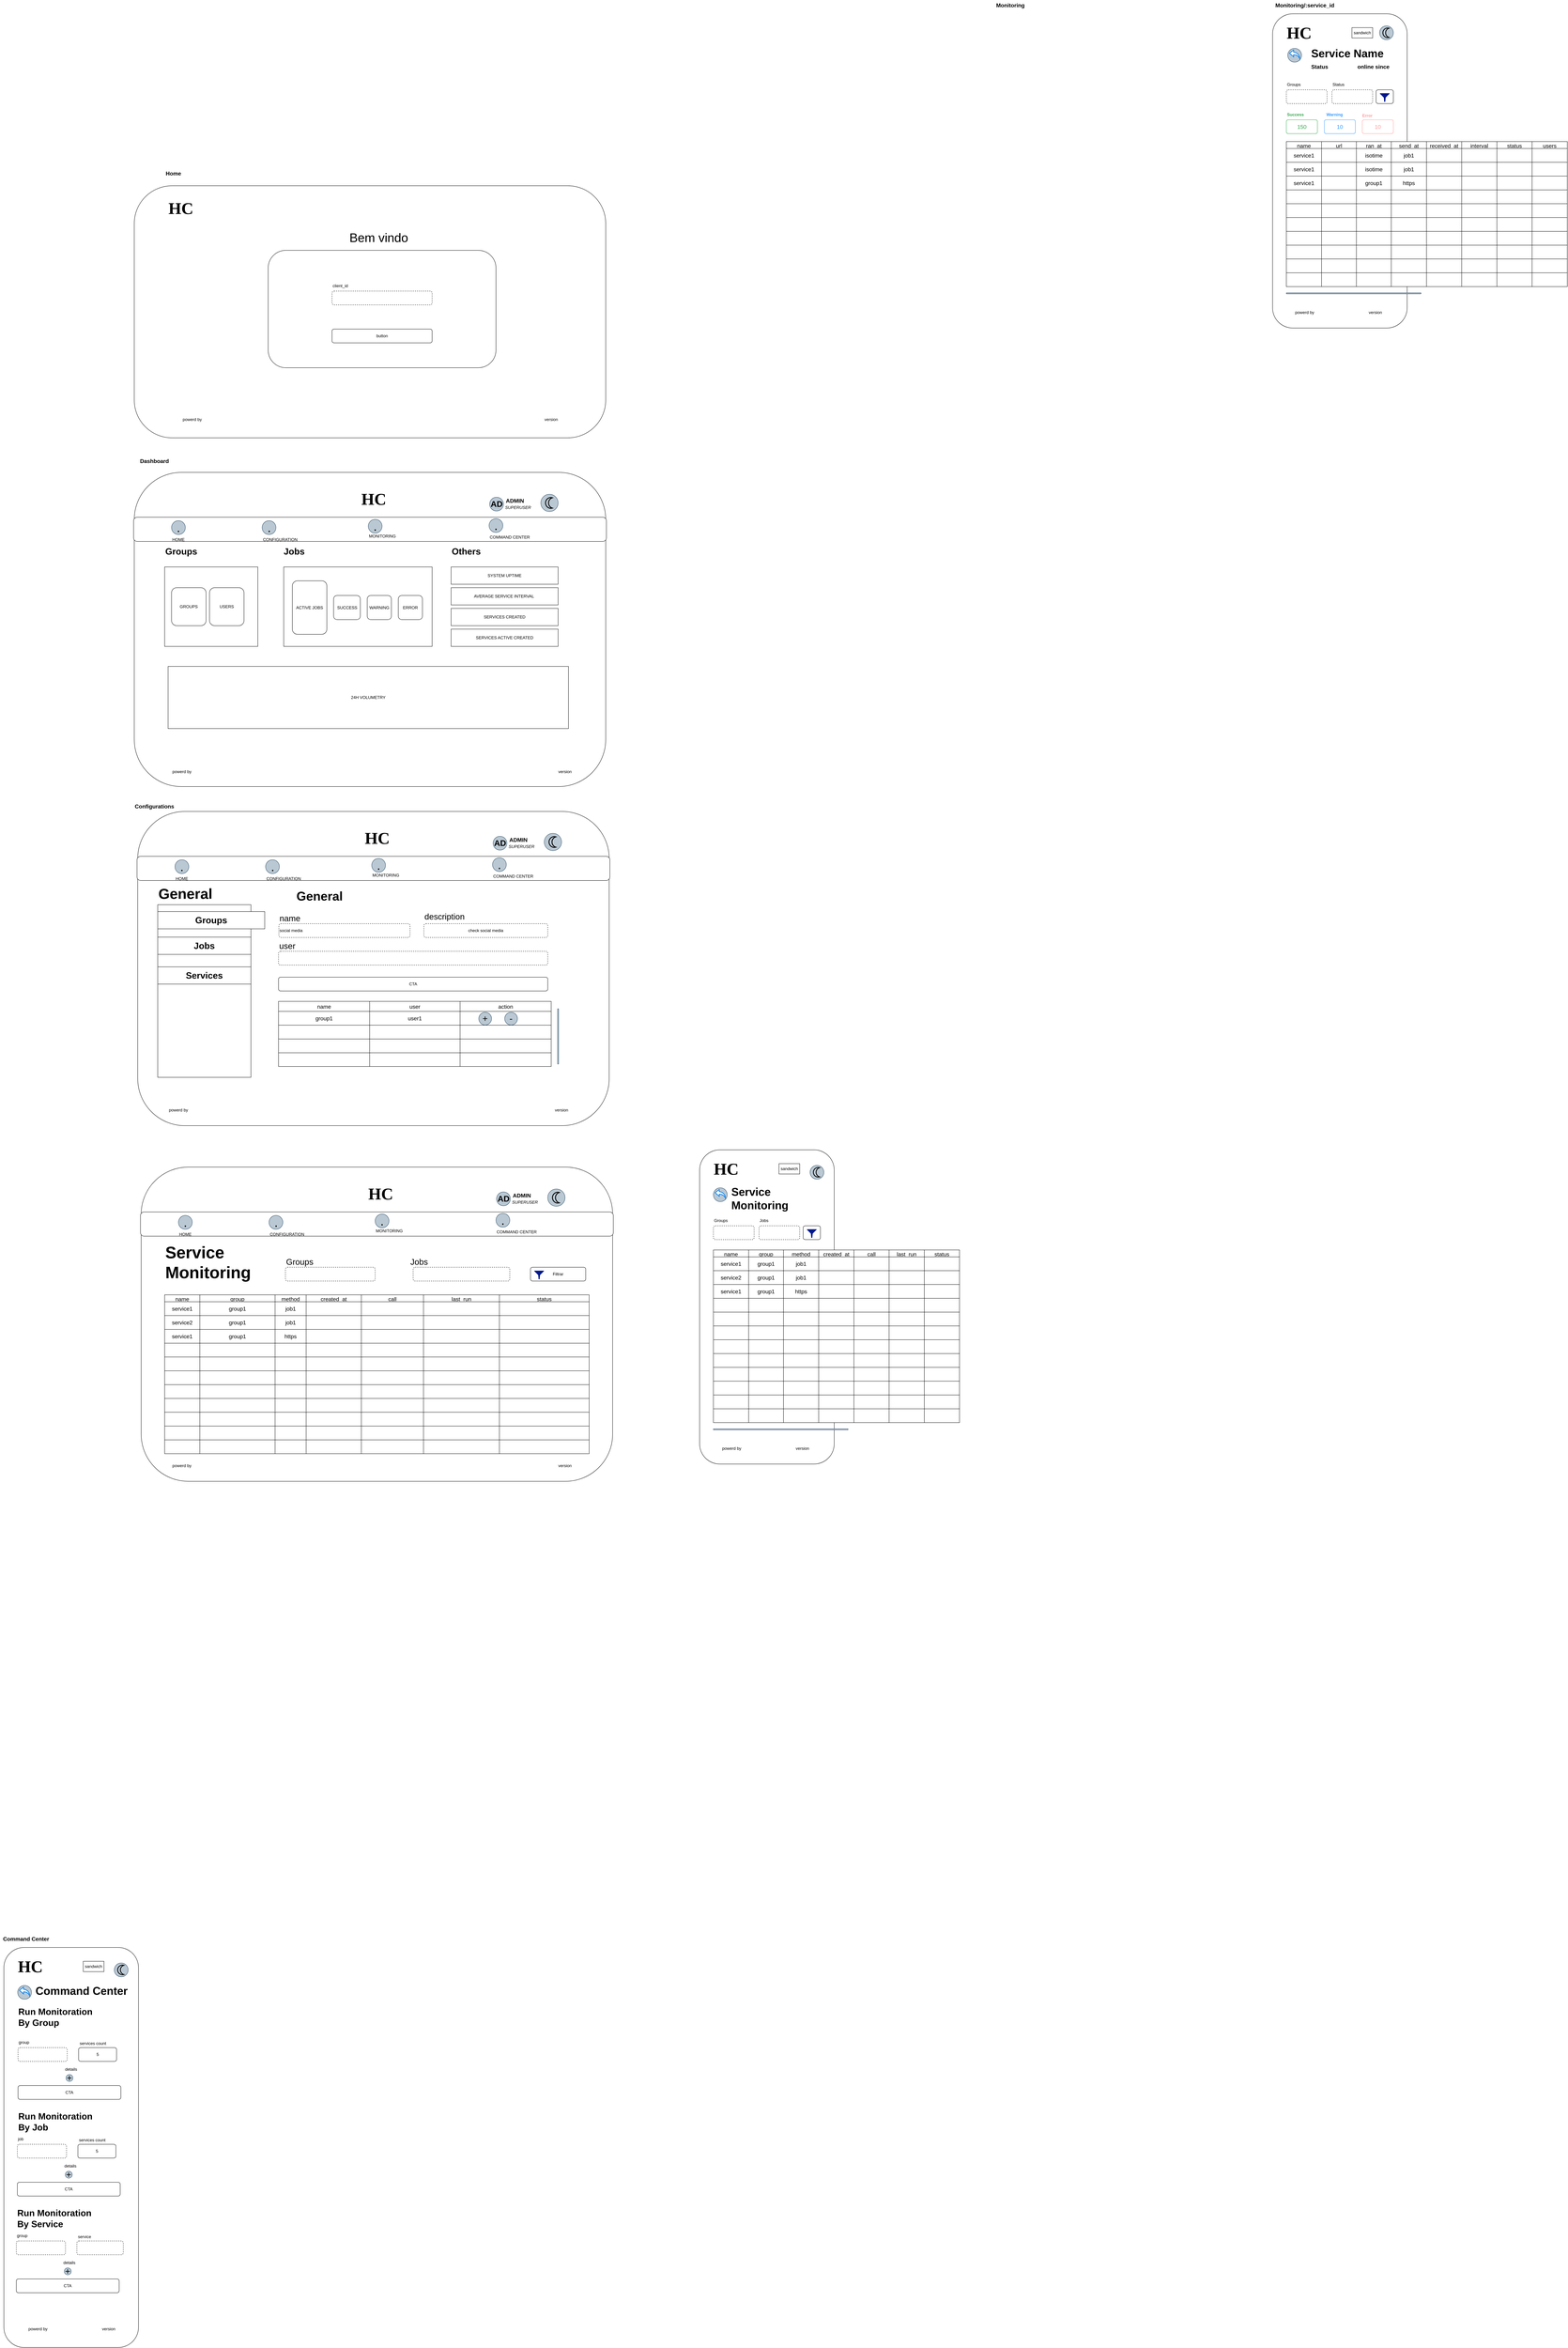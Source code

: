 <mxfile>
    <diagram id="rDq7XtQ-1DKncA_Y1nfm" name="Page-1">
        <mxGraphModel dx="2775" dy="2295" grid="1" gridSize="10" guides="1" tooltips="1" connect="1" arrows="1" fold="1" page="1" pageScale="1" pageWidth="850" pageHeight="1100" math="0" shadow="0">
            <root>
                <mxCell id="0"/>
                <mxCell id="1" parent="0"/>
                <mxCell id="799" value="" style="group" vertex="1" connectable="0" parent="1">
                    <mxGeometry x="-420" y="1398" width="1370" height="910" as="geometry"/>
                </mxCell>
                <mxCell id="798" value="" style="group" vertex="1" connectable="0" parent="799">
                    <mxGeometry width="1370" height="910" as="geometry"/>
                </mxCell>
                <mxCell id="15" value="" style="rounded=1;whiteSpace=wrap;html=1;rotation=90;" parent="798" vertex="1">
                    <mxGeometry x="230" y="-228" width="910" height="1366" as="geometry"/>
                </mxCell>
                <mxCell id="772" value="" style="rounded=1;whiteSpace=wrap;html=1;" vertex="1" parent="798">
                    <mxGeometry y="130" width="1370" height="70" as="geometry"/>
                </mxCell>
                <mxCell id="18" value="HC" style="text;html=1;align=left;verticalAlign=middle;whiteSpace=wrap;rounded=0;fontSize=48;fontStyle=1;fontFamily=Verdana;fillColor=none;spacingLeft=0;spacing=1;" parent="799" vertex="1">
                    <mxGeometry x="659" y="62" width="70" height="30" as="geometry"/>
                </mxCell>
                <mxCell id="97" value="" style="group" parent="799" vertex="1" connectable="0">
                    <mxGeometry x="1170" y="73.5" width="80" height="40" as="geometry"/>
                </mxCell>
                <mxCell id="749" value="" style="group" vertex="1" connectable="0" parent="97">
                    <mxGeometry x="10" y="-10" width="70" height="50" as="geometry"/>
                </mxCell>
                <mxCell id="98" value="" style="ellipse;whiteSpace=wrap;html=1;aspect=fixed;fillColor=#bac8d3;strokeColor=#23445d;" parent="749" vertex="1">
                    <mxGeometry width="50" height="50" as="geometry"/>
                </mxCell>
                <mxCell id="100" value="" style="shape=mxgraph.signs.nature.moon;html=1;pointerEvents=1;fillColor=#000000;strokeColor=none;verticalLabelPosition=bottom;verticalAlign=top;align=center;" parent="749" vertex="1">
                    <mxGeometry x="12.43" y="8.13" width="25.14" height="33.75" as="geometry"/>
                </mxCell>
                <mxCell id="764" value="" style="group" vertex="1" connectable="0" parent="799">
                    <mxGeometry x="1020" y="72" width="124" height="40" as="geometry"/>
                </mxCell>
                <mxCell id="765" value="" style="group" vertex="1" connectable="0" parent="764">
                    <mxGeometry width="70" height="40" as="geometry"/>
                </mxCell>
                <mxCell id="766" value="" style="ellipse;whiteSpace=wrap;html=1;aspect=fixed;fillColor=#bac8d3;strokeColor=#23445d;" vertex="1" parent="765">
                    <mxGeometry x="11.667" width="40" height="40" as="geometry"/>
                </mxCell>
                <mxCell id="767" value="&lt;b&gt;&lt;font style=&quot;font-size: 24px;&quot;&gt;AD&lt;/font&gt;&lt;/b&gt;" style="text;html=1;align=center;verticalAlign=middle;whiteSpace=wrap;rounded=0;" vertex="1" parent="765">
                    <mxGeometry x="2" y="5" width="60" height="30" as="geometry"/>
                </mxCell>
                <mxCell id="768" value="ADMIN" style="text;html=1;align=center;verticalAlign=middle;whiteSpace=wrap;rounded=0;fontSize=16;fontStyle=1" vertex="1" parent="764">
                    <mxGeometry x="55" y="5" width="60" height="10" as="geometry"/>
                </mxCell>
                <mxCell id="769" value="SUPERUSER" style="text;html=1;align=center;verticalAlign=middle;whiteSpace=wrap;rounded=0;fontStyle=2" vertex="1" parent="764">
                    <mxGeometry x="64" y="25" width="60" height="10" as="geometry"/>
                </mxCell>
                <mxCell id="778" value="" style="group" vertex="1" connectable="0" parent="799">
                    <mxGeometry x="50" y="140" width="120" height="85" as="geometry"/>
                </mxCell>
                <mxCell id="777" value="" style="group" vertex="1" connectable="0" parent="778">
                    <mxGeometry y="40" width="120" height="45" as="geometry"/>
                </mxCell>
                <mxCell id="773" value="" style="group" vertex="1" connectable="0" parent="777">
                    <mxGeometry x="10" width="110" height="45" as="geometry"/>
                </mxCell>
                <mxCell id="75" value="HOME" style="text;html=1;align=left;verticalAlign=middle;whiteSpace=wrap;rounded=0;" parent="773" vertex="1">
                    <mxGeometry x="50" width="60" height="30" as="geometry"/>
                </mxCell>
                <mxCell id="73" value="&lt;b&gt;&lt;font style=&quot;font-size: 32px;&quot;&gt;.&lt;/font&gt;&lt;/b&gt;" style="text;html=1;align=center;verticalAlign=middle;whiteSpace=wrap;rounded=0;" parent="778" vertex="1">
                    <mxGeometry x="50" y="5" width="60" height="30" as="geometry"/>
                </mxCell>
                <mxCell id="72" value="&lt;font style=&quot;font-size: 36px;&quot;&gt;.&lt;/font&gt;" style="ellipse;whiteSpace=wrap;html=1;aspect=fixed;fillColor=#bac8d3;strokeColor=#23445d;" parent="778" vertex="1">
                    <mxGeometry x="60" width="40" height="40" as="geometry"/>
                </mxCell>
                <mxCell id="786" value="" style="group" vertex="1" connectable="0" parent="799">
                    <mxGeometry x="312.5" y="180" width="120" height="45" as="geometry"/>
                </mxCell>
                <mxCell id="787" value="" style="group" vertex="1" connectable="0" parent="786">
                    <mxGeometry x="10" width="110" height="45" as="geometry"/>
                </mxCell>
                <mxCell id="788" value="&lt;span style=&quot;color: rgb(0, 0, 0);&quot;&gt;CONFIGURATION&lt;/span&gt;" style="text;html=1;align=left;verticalAlign=middle;whiteSpace=wrap;rounded=0;" vertex="1" parent="787">
                    <mxGeometry x="50" width="60" height="30" as="geometry"/>
                </mxCell>
                <mxCell id="789" value="&lt;font style=&quot;font-size: 36px;&quot;&gt;.&lt;/font&gt;" style="ellipse;whiteSpace=wrap;html=1;aspect=fixed;fillColor=#bac8d3;strokeColor=#23445d;" vertex="1" parent="799">
                    <mxGeometry x="372.5" y="140" width="40" height="40" as="geometry"/>
                </mxCell>
                <mxCell id="790" value="" style="group" vertex="1" connectable="0" parent="799">
                    <mxGeometry x="620" y="170" width="120" height="45" as="geometry"/>
                </mxCell>
                <mxCell id="791" value="" style="group" vertex="1" connectable="0" parent="790">
                    <mxGeometry x="10" width="110" height="45" as="geometry"/>
                </mxCell>
                <mxCell id="792" value="&lt;span style=&quot;color: rgb(0, 0, 0);&quot;&gt;MONITORING&lt;/span&gt;" style="text;html=1;align=left;verticalAlign=middle;whiteSpace=wrap;rounded=0;" vertex="1" parent="791">
                    <mxGeometry x="50" width="60" height="30" as="geometry"/>
                </mxCell>
                <mxCell id="793" value="&lt;font style=&quot;font-size: 36px;&quot;&gt;.&lt;/font&gt;" style="ellipse;whiteSpace=wrap;html=1;aspect=fixed;fillColor=#bac8d3;strokeColor=#23445d;" vertex="1" parent="799">
                    <mxGeometry x="680" y="136" width="40" height="40" as="geometry"/>
                </mxCell>
                <mxCell id="794" value="" style="group" vertex="1" connectable="0" parent="799">
                    <mxGeometry x="970" y="169" width="230" height="45" as="geometry"/>
                </mxCell>
                <mxCell id="795" value="" style="group" vertex="1" connectable="0" parent="794">
                    <mxGeometry x="10" width="220" height="45" as="geometry"/>
                </mxCell>
                <mxCell id="796" value="&lt;span style=&quot;color: rgb(0, 0, 0);&quot;&gt;COMMAND CENTER&lt;/span&gt;" style="text;html=1;align=left;verticalAlign=middle;whiteSpace=wrap;rounded=0;" vertex="1" parent="795">
                    <mxGeometry x="50" y="4" width="170" height="30" as="geometry"/>
                </mxCell>
                <mxCell id="797" value="&lt;font style=&quot;font-size: 36px;&quot;&gt;.&lt;/font&gt;" style="ellipse;whiteSpace=wrap;html=1;aspect=fixed;fillColor=#bac8d3;strokeColor=#23445d;" vertex="1" parent="799">
                    <mxGeometry x="1030" y="134" width="40" height="40" as="geometry"/>
                </mxCell>
                <mxCell id="3" value="Home" style="text;html=1;align=center;verticalAlign=middle;resizable=0;points=[];autosize=1;strokeColor=none;fillColor=none;fontSize=16;fontStyle=1" parent="1" vertex="1">
                    <mxGeometry x="-340" y="517" width="70" height="30" as="geometry"/>
                </mxCell>
                <mxCell id="4" value="" style="rounded=1;whiteSpace=wrap;html=1;rotation=90;" parent="1" vertex="1">
                    <mxGeometry x="-100" y="250" width="730" height="1366" as="geometry"/>
                </mxCell>
                <mxCell id="5" value="" style="rounded=1;whiteSpace=wrap;html=1;" parent="1" vertex="1">
                    <mxGeometry x="-30" y="755" width="660" height="340" as="geometry"/>
                </mxCell>
                <mxCell id="6" value="Bem vindo" style="text;html=1;align=center;verticalAlign=middle;whiteSpace=wrap;rounded=0;fontSize=36;" parent="1" vertex="1">
                    <mxGeometry x="147.5" y="702.5" width="285" height="30" as="geometry"/>
                </mxCell>
                <mxCell id="8" value="HC" style="text;html=1;align=left;verticalAlign=middle;whiteSpace=wrap;rounded=0;fontSize=48;fontStyle=1;fontFamily=Verdana;fillColor=none;spacingLeft=0;spacing=1;" parent="1" vertex="1">
                    <mxGeometry x="-320" y="617.5" width="70" height="30" as="geometry"/>
                </mxCell>
                <mxCell id="9" value="" style="rounded=1;whiteSpace=wrap;html=1;dashed=1;" parent="1" vertex="1">
                    <mxGeometry x="155" y="873" width="290" height="40" as="geometry"/>
                </mxCell>
                <mxCell id="10" value="client_id" style="text;html=1;align=left;verticalAlign=middle;whiteSpace=wrap;rounded=0;" parent="1" vertex="1">
                    <mxGeometry x="155" y="843" width="90" height="30" as="geometry"/>
                </mxCell>
                <mxCell id="11" value="button" style="rounded=1;whiteSpace=wrap;html=1;" parent="1" vertex="1">
                    <mxGeometry x="155" y="983" width="290" height="40" as="geometry"/>
                </mxCell>
                <mxCell id="12" value="version" style="text;html=1;align=center;verticalAlign=middle;whiteSpace=wrap;rounded=0;" parent="1" vertex="1">
                    <mxGeometry x="760" y="1230" width="60" height="30" as="geometry"/>
                </mxCell>
                <mxCell id="13" value="powerd by" style="text;html=1;align=center;verticalAlign=middle;whiteSpace=wrap;rounded=0;" parent="1" vertex="1">
                    <mxGeometry x="-280" y="1230" width="60" height="30" as="geometry"/>
                </mxCell>
                <mxCell id="14" value="Dashboard" style="text;html=1;align=center;verticalAlign=middle;resizable=0;points=[];autosize=1;strokeColor=none;fillColor=none;fontSize=16;fontStyle=1" parent="1" vertex="1">
                    <mxGeometry x="-410" y="1350" width="100" height="30" as="geometry"/>
                </mxCell>
                <mxCell id="22" value="version" style="text;html=1;align=center;verticalAlign=middle;whiteSpace=wrap;rounded=0;" parent="1" vertex="1">
                    <mxGeometry x="800" y="2250" width="60" height="30" as="geometry"/>
                </mxCell>
                <mxCell id="23" value="powerd by" style="text;html=1;align=center;verticalAlign=middle;whiteSpace=wrap;rounded=0;" parent="1" vertex="1">
                    <mxGeometry x="-310" y="2250" width="60" height="30" as="geometry"/>
                </mxCell>
                <mxCell id="33" value="24H VOLUMETRY" style="rounded=0;whiteSpace=wrap;html=1;" parent="1" vertex="1">
                    <mxGeometry x="-320" y="1960" width="1160" height="180" as="geometry"/>
                </mxCell>
                <mxCell id="253" value="Monitoring" style="text;html=1;align=center;verticalAlign=middle;resizable=0;points=[];autosize=1;strokeColor=none;fillColor=none;fontSize=16;fontStyle=1" parent="1" vertex="1">
                    <mxGeometry x="2070" y="30" width="100" height="30" as="geometry"/>
                </mxCell>
                <mxCell id="254" value="" style="rounded=1;whiteSpace=wrap;html=1;rotation=90;" parent="1" vertex="1">
                    <mxGeometry x="960" y="3620" width="910" height="390" as="geometry"/>
                </mxCell>
                <mxCell id="255" value="HC" style="text;html=1;align=left;verticalAlign=middle;whiteSpace=wrap;rounded=0;fontSize=48;fontStyle=1;fontFamily=Verdana;fillColor=none;spacingLeft=0;spacing=1;" parent="1" vertex="1">
                    <mxGeometry x="1260" y="3400" width="70" height="30" as="geometry"/>
                </mxCell>
                <mxCell id="256" value="version" style="text;html=1;align=center;verticalAlign=middle;whiteSpace=wrap;rounded=0;" parent="1" vertex="1">
                    <mxGeometry x="1487.5" y="4210" width="60" height="30" as="geometry"/>
                </mxCell>
                <mxCell id="257" value="powerd by" style="text;html=1;align=center;verticalAlign=middle;whiteSpace=wrap;rounded=0;" parent="1" vertex="1">
                    <mxGeometry x="1282.5" y="4210" width="60" height="30" as="geometry"/>
                </mxCell>
                <mxCell id="258" value="sandwich" style="rounded=0;whiteSpace=wrap;html=1;" parent="1" vertex="1">
                    <mxGeometry x="1450" y="3400" width="60" height="30" as="geometry"/>
                </mxCell>
                <mxCell id="271" value="Service Monitoring" style="text;html=1;align=left;verticalAlign=middle;whiteSpace=wrap;rounded=0;fontStyle=1;fontSize=32;" parent="1" vertex="1">
                    <mxGeometry x="1310" y="3485" width="270" height="32" as="geometry"/>
                </mxCell>
                <mxCell id="272" value="" style="group" parent="1" vertex="1" connectable="0">
                    <mxGeometry x="1260" y="3550" width="250" height="70" as="geometry"/>
                </mxCell>
                <mxCell id="273" value="" style="rounded=1;whiteSpace=wrap;html=1;dashed=1;" parent="272" vertex="1">
                    <mxGeometry y="30" width="117.886" height="40" as="geometry"/>
                </mxCell>
                <mxCell id="274" value="Groups" style="text;html=1;align=left;verticalAlign=middle;whiteSpace=wrap;rounded=0;" parent="272" vertex="1">
                    <mxGeometry width="73.171" height="30" as="geometry"/>
                </mxCell>
                <mxCell id="275" value="" style="rounded=1;whiteSpace=wrap;html=1;dashed=1;" parent="272" vertex="1">
                    <mxGeometry x="132.114" y="30" width="117.886" height="40" as="geometry"/>
                </mxCell>
                <mxCell id="276" value="Jobs" style="text;html=1;align=left;verticalAlign=middle;whiteSpace=wrap;rounded=0;" parent="272" vertex="1">
                    <mxGeometry x="132.114" width="73.171" height="30" as="geometry"/>
                </mxCell>
                <mxCell id="279" value="" style="group" parent="1" vertex="1" connectable="0">
                    <mxGeometry x="1260" y="3650" width="406" height="73" as="geometry"/>
                </mxCell>
                <mxCell id="280" value="" style="group" parent="279" vertex="1" connectable="0">
                    <mxGeometry width="406" height="60" as="geometry"/>
                </mxCell>
                <mxCell id="281" value="" style="group" parent="280" vertex="1" connectable="0">
                    <mxGeometry width="406" height="60" as="geometry"/>
                </mxCell>
                <mxCell id="282" value="" style="shape=table;startSize=0;container=1;collapsible=0;childLayout=tableLayout;fontSize=16;" parent="281" vertex="1">
                    <mxGeometry width="713" height="500" as="geometry"/>
                </mxCell>
                <mxCell id="283" value="" style="shape=tableRow;horizontal=0;startSize=0;swimlaneHead=0;swimlaneBody=0;strokeColor=inherit;top=0;left=0;bottom=0;right=0;collapsible=0;dropTarget=0;fillColor=none;points=[[0,0.5],[1,0.5]];portConstraint=eastwest;fontSize=16;" parent="282" vertex="1">
                    <mxGeometry width="713" height="20" as="geometry"/>
                </mxCell>
                <mxCell id="284" value="name" style="shape=partialRectangle;html=1;whiteSpace=wrap;connectable=0;strokeColor=inherit;overflow=hidden;fillColor=none;top=0;left=0;bottom=0;right=0;pointerEvents=1;fontSize=16;" parent="283" vertex="1">
                    <mxGeometry width="102" height="20" as="geometry">
                        <mxRectangle width="102" height="20" as="alternateBounds"/>
                    </mxGeometry>
                </mxCell>
                <mxCell id="285" value="group" style="shape=partialRectangle;html=1;whiteSpace=wrap;connectable=0;strokeColor=inherit;overflow=hidden;fillColor=none;top=0;left=0;bottom=0;right=0;pointerEvents=1;fontSize=16;" parent="283" vertex="1">
                    <mxGeometry x="102" width="101" height="20" as="geometry">
                        <mxRectangle width="101" height="20" as="alternateBounds"/>
                    </mxGeometry>
                </mxCell>
                <mxCell id="286" value="method" style="shape=partialRectangle;html=1;whiteSpace=wrap;connectable=0;strokeColor=inherit;overflow=hidden;fillColor=none;top=0;left=0;bottom=0;right=0;pointerEvents=1;fontSize=16;" parent="283" vertex="1">
                    <mxGeometry x="203" width="102" height="20" as="geometry">
                        <mxRectangle width="102" height="20" as="alternateBounds"/>
                    </mxGeometry>
                </mxCell>
                <mxCell id="287" value="created_at" style="shape=partialRectangle;html=1;whiteSpace=wrap;connectable=0;strokeColor=inherit;overflow=hidden;fillColor=none;top=0;left=0;bottom=0;right=0;pointerEvents=1;fontSize=16;" parent="283" vertex="1">
                    <mxGeometry x="305" width="102" height="20" as="geometry">
                        <mxRectangle width="102" height="20" as="alternateBounds"/>
                    </mxGeometry>
                </mxCell>
                <mxCell id="700" value="call" style="shape=partialRectangle;html=1;whiteSpace=wrap;connectable=0;strokeColor=inherit;overflow=hidden;fillColor=none;top=0;left=0;bottom=0;right=0;pointerEvents=1;fontSize=16;" parent="283" vertex="1">
                    <mxGeometry x="407" width="102" height="20" as="geometry">
                        <mxRectangle width="102" height="20" as="alternateBounds"/>
                    </mxGeometry>
                </mxCell>
                <mxCell id="301" value="last_run" style="shape=partialRectangle;html=1;whiteSpace=wrap;connectable=0;strokeColor=inherit;overflow=hidden;fillColor=none;top=0;left=0;bottom=0;right=0;pointerEvents=1;fontSize=16;" parent="283" vertex="1">
                    <mxGeometry x="509" width="102" height="20" as="geometry">
                        <mxRectangle width="102" height="20" as="alternateBounds"/>
                    </mxGeometry>
                </mxCell>
                <mxCell id="303" value="status" style="shape=partialRectangle;html=1;whiteSpace=wrap;connectable=0;strokeColor=inherit;overflow=hidden;fillColor=none;top=0;left=0;bottom=0;right=0;pointerEvents=1;fontSize=16;" parent="283" vertex="1">
                    <mxGeometry x="611" width="102" height="20" as="geometry">
                        <mxRectangle width="102" height="20" as="alternateBounds"/>
                    </mxGeometry>
                </mxCell>
                <mxCell id="288" value="" style="shape=tableRow;horizontal=0;startSize=0;swimlaneHead=0;swimlaneBody=0;strokeColor=inherit;top=0;left=0;bottom=0;right=0;collapsible=0;dropTarget=0;fillColor=none;points=[[0,0.5],[1,0.5]];portConstraint=eastwest;fontSize=16;" parent="282" vertex="1">
                    <mxGeometry y="20" width="713" height="40" as="geometry"/>
                </mxCell>
                <mxCell id="289" value="service1" style="shape=partialRectangle;html=1;whiteSpace=wrap;connectable=0;strokeColor=inherit;overflow=hidden;fillColor=none;top=0;left=0;bottom=0;right=0;pointerEvents=1;fontSize=16;" parent="288" vertex="1">
                    <mxGeometry width="102" height="40" as="geometry">
                        <mxRectangle width="102" height="40" as="alternateBounds"/>
                    </mxGeometry>
                </mxCell>
                <mxCell id="290" value="group1" style="shape=partialRectangle;html=1;whiteSpace=wrap;connectable=0;strokeColor=inherit;overflow=hidden;fillColor=none;top=0;left=0;bottom=0;right=0;pointerEvents=1;fontSize=16;" parent="288" vertex="1">
                    <mxGeometry x="102" width="101" height="40" as="geometry">
                        <mxRectangle width="101" height="40" as="alternateBounds"/>
                    </mxGeometry>
                </mxCell>
                <mxCell id="291" value="job1" style="shape=partialRectangle;html=1;whiteSpace=wrap;connectable=0;strokeColor=inherit;overflow=hidden;fillColor=none;top=0;left=0;bottom=0;right=0;pointerEvents=1;fontSize=16;" parent="288" vertex="1">
                    <mxGeometry x="203" width="102" height="40" as="geometry">
                        <mxRectangle width="102" height="40" as="alternateBounds"/>
                    </mxGeometry>
                </mxCell>
                <mxCell id="292" style="shape=partialRectangle;html=1;whiteSpace=wrap;connectable=0;strokeColor=inherit;overflow=hidden;fillColor=none;top=0;left=0;bottom=0;right=0;pointerEvents=1;fontSize=16;" parent="288" vertex="1">
                    <mxGeometry x="305" width="102" height="40" as="geometry">
                        <mxRectangle width="102" height="40" as="alternateBounds"/>
                    </mxGeometry>
                </mxCell>
                <mxCell id="701" style="shape=partialRectangle;html=1;whiteSpace=wrap;connectable=0;strokeColor=inherit;overflow=hidden;fillColor=none;top=0;left=0;bottom=0;right=0;pointerEvents=1;fontSize=16;" parent="288" vertex="1">
                    <mxGeometry x="407" width="102" height="40" as="geometry">
                        <mxRectangle width="102" height="40" as="alternateBounds"/>
                    </mxGeometry>
                </mxCell>
                <mxCell id="302" style="shape=partialRectangle;html=1;whiteSpace=wrap;connectable=0;strokeColor=inherit;overflow=hidden;fillColor=none;top=0;left=0;bottom=0;right=0;pointerEvents=1;fontSize=16;" parent="288" vertex="1">
                    <mxGeometry x="509" width="102" height="40" as="geometry">
                        <mxRectangle width="102" height="40" as="alternateBounds"/>
                    </mxGeometry>
                </mxCell>
                <mxCell id="304" style="shape=partialRectangle;html=1;whiteSpace=wrap;connectable=0;strokeColor=inherit;overflow=hidden;fillColor=none;top=0;left=0;bottom=0;right=0;pointerEvents=1;fontSize=16;" parent="288" vertex="1">
                    <mxGeometry x="611" width="102" height="40" as="geometry">
                        <mxRectangle width="102" height="40" as="alternateBounds"/>
                    </mxGeometry>
                </mxCell>
                <mxCell id="305" style="shape=tableRow;horizontal=0;startSize=0;swimlaneHead=0;swimlaneBody=0;strokeColor=inherit;top=0;left=0;bottom=0;right=0;collapsible=0;dropTarget=0;fillColor=none;points=[[0,0.5],[1,0.5]];portConstraint=eastwest;fontSize=16;" parent="282" vertex="1">
                    <mxGeometry y="60" width="713" height="40" as="geometry"/>
                </mxCell>
                <mxCell id="306" value="service2" style="shape=partialRectangle;html=1;whiteSpace=wrap;connectable=0;strokeColor=inherit;overflow=hidden;fillColor=none;top=0;left=0;bottom=0;right=0;pointerEvents=1;fontSize=16;" parent="305" vertex="1">
                    <mxGeometry width="102" height="40" as="geometry">
                        <mxRectangle width="102" height="40" as="alternateBounds"/>
                    </mxGeometry>
                </mxCell>
                <mxCell id="307" value="group1" style="shape=partialRectangle;html=1;whiteSpace=wrap;connectable=0;strokeColor=inherit;overflow=hidden;fillColor=none;top=0;left=0;bottom=0;right=0;pointerEvents=1;fontSize=16;" parent="305" vertex="1">
                    <mxGeometry x="102" width="101" height="40" as="geometry">
                        <mxRectangle width="101" height="40" as="alternateBounds"/>
                    </mxGeometry>
                </mxCell>
                <mxCell id="308" value="job1" style="shape=partialRectangle;html=1;whiteSpace=wrap;connectable=0;strokeColor=inherit;overflow=hidden;fillColor=none;top=0;left=0;bottom=0;right=0;pointerEvents=1;fontSize=16;" parent="305" vertex="1">
                    <mxGeometry x="203" width="102" height="40" as="geometry">
                        <mxRectangle width="102" height="40" as="alternateBounds"/>
                    </mxGeometry>
                </mxCell>
                <mxCell id="309" style="shape=partialRectangle;html=1;whiteSpace=wrap;connectable=0;strokeColor=inherit;overflow=hidden;fillColor=none;top=0;left=0;bottom=0;right=0;pointerEvents=1;fontSize=16;" parent="305" vertex="1">
                    <mxGeometry x="305" width="102" height="40" as="geometry">
                        <mxRectangle width="102" height="40" as="alternateBounds"/>
                    </mxGeometry>
                </mxCell>
                <mxCell id="702" style="shape=partialRectangle;html=1;whiteSpace=wrap;connectable=0;strokeColor=inherit;overflow=hidden;fillColor=none;top=0;left=0;bottom=0;right=0;pointerEvents=1;fontSize=16;" parent="305" vertex="1">
                    <mxGeometry x="407" width="102" height="40" as="geometry">
                        <mxRectangle width="102" height="40" as="alternateBounds"/>
                    </mxGeometry>
                </mxCell>
                <mxCell id="310" style="shape=partialRectangle;html=1;whiteSpace=wrap;connectable=0;strokeColor=inherit;overflow=hidden;fillColor=none;top=0;left=0;bottom=0;right=0;pointerEvents=1;fontSize=16;" parent="305" vertex="1">
                    <mxGeometry x="509" width="102" height="40" as="geometry">
                        <mxRectangle width="102" height="40" as="alternateBounds"/>
                    </mxGeometry>
                </mxCell>
                <mxCell id="311" style="shape=partialRectangle;html=1;whiteSpace=wrap;connectable=0;strokeColor=inherit;overflow=hidden;fillColor=none;top=0;left=0;bottom=0;right=0;pointerEvents=1;fontSize=16;" parent="305" vertex="1">
                    <mxGeometry x="611" width="102" height="40" as="geometry">
                        <mxRectangle width="102" height="40" as="alternateBounds"/>
                    </mxGeometry>
                </mxCell>
                <mxCell id="312" style="shape=tableRow;horizontal=0;startSize=0;swimlaneHead=0;swimlaneBody=0;strokeColor=inherit;top=0;left=0;bottom=0;right=0;collapsible=0;dropTarget=0;fillColor=none;points=[[0,0.5],[1,0.5]];portConstraint=eastwest;fontSize=16;" parent="282" vertex="1">
                    <mxGeometry y="100" width="713" height="40" as="geometry"/>
                </mxCell>
                <mxCell id="313" value="service1" style="shape=partialRectangle;html=1;whiteSpace=wrap;connectable=0;strokeColor=inherit;overflow=hidden;fillColor=none;top=0;left=0;bottom=0;right=0;pointerEvents=1;fontSize=16;" parent="312" vertex="1">
                    <mxGeometry width="102" height="40" as="geometry">
                        <mxRectangle width="102" height="40" as="alternateBounds"/>
                    </mxGeometry>
                </mxCell>
                <mxCell id="314" value="group1" style="shape=partialRectangle;html=1;whiteSpace=wrap;connectable=0;strokeColor=inherit;overflow=hidden;fillColor=none;top=0;left=0;bottom=0;right=0;pointerEvents=1;fontSize=16;" parent="312" vertex="1">
                    <mxGeometry x="102" width="101" height="40" as="geometry">
                        <mxRectangle width="101" height="40" as="alternateBounds"/>
                    </mxGeometry>
                </mxCell>
                <mxCell id="315" value="https" style="shape=partialRectangle;html=1;whiteSpace=wrap;connectable=0;strokeColor=inherit;overflow=hidden;fillColor=none;top=0;left=0;bottom=0;right=0;pointerEvents=1;fontSize=16;" parent="312" vertex="1">
                    <mxGeometry x="203" width="102" height="40" as="geometry">
                        <mxRectangle width="102" height="40" as="alternateBounds"/>
                    </mxGeometry>
                </mxCell>
                <mxCell id="316" style="shape=partialRectangle;html=1;whiteSpace=wrap;connectable=0;strokeColor=inherit;overflow=hidden;fillColor=none;top=0;left=0;bottom=0;right=0;pointerEvents=1;fontSize=16;" parent="312" vertex="1">
                    <mxGeometry x="305" width="102" height="40" as="geometry">
                        <mxRectangle width="102" height="40" as="alternateBounds"/>
                    </mxGeometry>
                </mxCell>
                <mxCell id="703" style="shape=partialRectangle;html=1;whiteSpace=wrap;connectable=0;strokeColor=inherit;overflow=hidden;fillColor=none;top=0;left=0;bottom=0;right=0;pointerEvents=1;fontSize=16;" parent="312" vertex="1">
                    <mxGeometry x="407" width="102" height="40" as="geometry">
                        <mxRectangle width="102" height="40" as="alternateBounds"/>
                    </mxGeometry>
                </mxCell>
                <mxCell id="317" style="shape=partialRectangle;html=1;whiteSpace=wrap;connectable=0;strokeColor=inherit;overflow=hidden;fillColor=none;top=0;left=0;bottom=0;right=0;pointerEvents=1;fontSize=16;" parent="312" vertex="1">
                    <mxGeometry x="509" width="102" height="40" as="geometry">
                        <mxRectangle width="102" height="40" as="alternateBounds"/>
                    </mxGeometry>
                </mxCell>
                <mxCell id="318" style="shape=partialRectangle;html=1;whiteSpace=wrap;connectable=0;strokeColor=inherit;overflow=hidden;fillColor=none;top=0;left=0;bottom=0;right=0;pointerEvents=1;fontSize=16;" parent="312" vertex="1">
                    <mxGeometry x="611" width="102" height="40" as="geometry">
                        <mxRectangle width="102" height="40" as="alternateBounds"/>
                    </mxGeometry>
                </mxCell>
                <mxCell id="329" style="shape=tableRow;horizontal=0;startSize=0;swimlaneHead=0;swimlaneBody=0;strokeColor=inherit;top=0;left=0;bottom=0;right=0;collapsible=0;dropTarget=0;fillColor=none;points=[[0,0.5],[1,0.5]];portConstraint=eastwest;fontSize=16;" parent="282" vertex="1">
                    <mxGeometry y="140" width="713" height="40" as="geometry"/>
                </mxCell>
                <mxCell id="330" style="shape=partialRectangle;html=1;whiteSpace=wrap;connectable=0;strokeColor=inherit;overflow=hidden;fillColor=none;top=0;left=0;bottom=0;right=0;pointerEvents=1;fontSize=16;" parent="329" vertex="1">
                    <mxGeometry width="102" height="40" as="geometry">
                        <mxRectangle width="102" height="40" as="alternateBounds"/>
                    </mxGeometry>
                </mxCell>
                <mxCell id="331" style="shape=partialRectangle;html=1;whiteSpace=wrap;connectable=0;strokeColor=inherit;overflow=hidden;fillColor=none;top=0;left=0;bottom=0;right=0;pointerEvents=1;fontSize=16;" parent="329" vertex="1">
                    <mxGeometry x="102" width="101" height="40" as="geometry">
                        <mxRectangle width="101" height="40" as="alternateBounds"/>
                    </mxGeometry>
                </mxCell>
                <mxCell id="332" style="shape=partialRectangle;html=1;whiteSpace=wrap;connectable=0;strokeColor=inherit;overflow=hidden;fillColor=none;top=0;left=0;bottom=0;right=0;pointerEvents=1;fontSize=16;" parent="329" vertex="1">
                    <mxGeometry x="203" width="102" height="40" as="geometry">
                        <mxRectangle width="102" height="40" as="alternateBounds"/>
                    </mxGeometry>
                </mxCell>
                <mxCell id="333" style="shape=partialRectangle;html=1;whiteSpace=wrap;connectable=0;strokeColor=inherit;overflow=hidden;fillColor=none;top=0;left=0;bottom=0;right=0;pointerEvents=1;fontSize=16;" parent="329" vertex="1">
                    <mxGeometry x="305" width="102" height="40" as="geometry">
                        <mxRectangle width="102" height="40" as="alternateBounds"/>
                    </mxGeometry>
                </mxCell>
                <mxCell id="704" style="shape=partialRectangle;html=1;whiteSpace=wrap;connectable=0;strokeColor=inherit;overflow=hidden;fillColor=none;top=0;left=0;bottom=0;right=0;pointerEvents=1;fontSize=16;" parent="329" vertex="1">
                    <mxGeometry x="407" width="102" height="40" as="geometry">
                        <mxRectangle width="102" height="40" as="alternateBounds"/>
                    </mxGeometry>
                </mxCell>
                <mxCell id="334" style="shape=partialRectangle;html=1;whiteSpace=wrap;connectable=0;strokeColor=inherit;overflow=hidden;fillColor=none;top=0;left=0;bottom=0;right=0;pointerEvents=1;fontSize=16;" parent="329" vertex="1">
                    <mxGeometry x="509" width="102" height="40" as="geometry">
                        <mxRectangle width="102" height="40" as="alternateBounds"/>
                    </mxGeometry>
                </mxCell>
                <mxCell id="335" style="shape=partialRectangle;html=1;whiteSpace=wrap;connectable=0;strokeColor=inherit;overflow=hidden;fillColor=none;top=0;left=0;bottom=0;right=0;pointerEvents=1;fontSize=16;" parent="329" vertex="1">
                    <mxGeometry x="611" width="102" height="40" as="geometry">
                        <mxRectangle width="102" height="40" as="alternateBounds"/>
                    </mxGeometry>
                </mxCell>
                <mxCell id="336" style="shape=tableRow;horizontal=0;startSize=0;swimlaneHead=0;swimlaneBody=0;strokeColor=inherit;top=0;left=0;bottom=0;right=0;collapsible=0;dropTarget=0;fillColor=none;points=[[0,0.5],[1,0.5]];portConstraint=eastwest;fontSize=16;" parent="282" vertex="1">
                    <mxGeometry y="180" width="713" height="40" as="geometry"/>
                </mxCell>
                <mxCell id="337" style="shape=partialRectangle;html=1;whiteSpace=wrap;connectable=0;strokeColor=inherit;overflow=hidden;fillColor=none;top=0;left=0;bottom=0;right=0;pointerEvents=1;fontSize=16;" parent="336" vertex="1">
                    <mxGeometry width="102" height="40" as="geometry">
                        <mxRectangle width="102" height="40" as="alternateBounds"/>
                    </mxGeometry>
                </mxCell>
                <mxCell id="338" style="shape=partialRectangle;html=1;whiteSpace=wrap;connectable=0;strokeColor=inherit;overflow=hidden;fillColor=none;top=0;left=0;bottom=0;right=0;pointerEvents=1;fontSize=16;" parent="336" vertex="1">
                    <mxGeometry x="102" width="101" height="40" as="geometry">
                        <mxRectangle width="101" height="40" as="alternateBounds"/>
                    </mxGeometry>
                </mxCell>
                <mxCell id="339" style="shape=partialRectangle;html=1;whiteSpace=wrap;connectable=0;strokeColor=inherit;overflow=hidden;fillColor=none;top=0;left=0;bottom=0;right=0;pointerEvents=1;fontSize=16;" parent="336" vertex="1">
                    <mxGeometry x="203" width="102" height="40" as="geometry">
                        <mxRectangle width="102" height="40" as="alternateBounds"/>
                    </mxGeometry>
                </mxCell>
                <mxCell id="340" style="shape=partialRectangle;html=1;whiteSpace=wrap;connectable=0;strokeColor=inherit;overflow=hidden;fillColor=none;top=0;left=0;bottom=0;right=0;pointerEvents=1;fontSize=16;" parent="336" vertex="1">
                    <mxGeometry x="305" width="102" height="40" as="geometry">
                        <mxRectangle width="102" height="40" as="alternateBounds"/>
                    </mxGeometry>
                </mxCell>
                <mxCell id="705" style="shape=partialRectangle;html=1;whiteSpace=wrap;connectable=0;strokeColor=inherit;overflow=hidden;fillColor=none;top=0;left=0;bottom=0;right=0;pointerEvents=1;fontSize=16;" parent="336" vertex="1">
                    <mxGeometry x="407" width="102" height="40" as="geometry">
                        <mxRectangle width="102" height="40" as="alternateBounds"/>
                    </mxGeometry>
                </mxCell>
                <mxCell id="341" style="shape=partialRectangle;html=1;whiteSpace=wrap;connectable=0;strokeColor=inherit;overflow=hidden;fillColor=none;top=0;left=0;bottom=0;right=0;pointerEvents=1;fontSize=16;" parent="336" vertex="1">
                    <mxGeometry x="509" width="102" height="40" as="geometry">
                        <mxRectangle width="102" height="40" as="alternateBounds"/>
                    </mxGeometry>
                </mxCell>
                <mxCell id="342" style="shape=partialRectangle;html=1;whiteSpace=wrap;connectable=0;strokeColor=inherit;overflow=hidden;fillColor=none;top=0;left=0;bottom=0;right=0;pointerEvents=1;fontSize=16;" parent="336" vertex="1">
                    <mxGeometry x="611" width="102" height="40" as="geometry">
                        <mxRectangle width="102" height="40" as="alternateBounds"/>
                    </mxGeometry>
                </mxCell>
                <mxCell id="343" style="shape=tableRow;horizontal=0;startSize=0;swimlaneHead=0;swimlaneBody=0;strokeColor=inherit;top=0;left=0;bottom=0;right=0;collapsible=0;dropTarget=0;fillColor=none;points=[[0,0.5],[1,0.5]];portConstraint=eastwest;fontSize=16;" parent="282" vertex="1">
                    <mxGeometry y="220" width="713" height="40" as="geometry"/>
                </mxCell>
                <mxCell id="344" style="shape=partialRectangle;html=1;whiteSpace=wrap;connectable=0;strokeColor=inherit;overflow=hidden;fillColor=none;top=0;left=0;bottom=0;right=0;pointerEvents=1;fontSize=16;" parent="343" vertex="1">
                    <mxGeometry width="102" height="40" as="geometry">
                        <mxRectangle width="102" height="40" as="alternateBounds"/>
                    </mxGeometry>
                </mxCell>
                <mxCell id="345" style="shape=partialRectangle;html=1;whiteSpace=wrap;connectable=0;strokeColor=inherit;overflow=hidden;fillColor=none;top=0;left=0;bottom=0;right=0;pointerEvents=1;fontSize=16;" parent="343" vertex="1">
                    <mxGeometry x="102" width="101" height="40" as="geometry">
                        <mxRectangle width="101" height="40" as="alternateBounds"/>
                    </mxGeometry>
                </mxCell>
                <mxCell id="346" style="shape=partialRectangle;html=1;whiteSpace=wrap;connectable=0;strokeColor=inherit;overflow=hidden;fillColor=none;top=0;left=0;bottom=0;right=0;pointerEvents=1;fontSize=16;" parent="343" vertex="1">
                    <mxGeometry x="203" width="102" height="40" as="geometry">
                        <mxRectangle width="102" height="40" as="alternateBounds"/>
                    </mxGeometry>
                </mxCell>
                <mxCell id="347" style="shape=partialRectangle;html=1;whiteSpace=wrap;connectable=0;strokeColor=inherit;overflow=hidden;fillColor=none;top=0;left=0;bottom=0;right=0;pointerEvents=1;fontSize=16;" parent="343" vertex="1">
                    <mxGeometry x="305" width="102" height="40" as="geometry">
                        <mxRectangle width="102" height="40" as="alternateBounds"/>
                    </mxGeometry>
                </mxCell>
                <mxCell id="706" style="shape=partialRectangle;html=1;whiteSpace=wrap;connectable=0;strokeColor=inherit;overflow=hidden;fillColor=none;top=0;left=0;bottom=0;right=0;pointerEvents=1;fontSize=16;" parent="343" vertex="1">
                    <mxGeometry x="407" width="102" height="40" as="geometry">
                        <mxRectangle width="102" height="40" as="alternateBounds"/>
                    </mxGeometry>
                </mxCell>
                <mxCell id="348" style="shape=partialRectangle;html=1;whiteSpace=wrap;connectable=0;strokeColor=inherit;overflow=hidden;fillColor=none;top=0;left=0;bottom=0;right=0;pointerEvents=1;fontSize=16;" parent="343" vertex="1">
                    <mxGeometry x="509" width="102" height="40" as="geometry">
                        <mxRectangle width="102" height="40" as="alternateBounds"/>
                    </mxGeometry>
                </mxCell>
                <mxCell id="349" style="shape=partialRectangle;html=1;whiteSpace=wrap;connectable=0;strokeColor=inherit;overflow=hidden;fillColor=none;top=0;left=0;bottom=0;right=0;pointerEvents=1;fontSize=16;" parent="343" vertex="1">
                    <mxGeometry x="611" width="102" height="40" as="geometry">
                        <mxRectangle width="102" height="40" as="alternateBounds"/>
                    </mxGeometry>
                </mxCell>
                <mxCell id="350" style="shape=tableRow;horizontal=0;startSize=0;swimlaneHead=0;swimlaneBody=0;strokeColor=inherit;top=0;left=0;bottom=0;right=0;collapsible=0;dropTarget=0;fillColor=none;points=[[0,0.5],[1,0.5]];portConstraint=eastwest;fontSize=16;" parent="282" vertex="1">
                    <mxGeometry y="260" width="713" height="40" as="geometry"/>
                </mxCell>
                <mxCell id="351" style="shape=partialRectangle;html=1;whiteSpace=wrap;connectable=0;strokeColor=inherit;overflow=hidden;fillColor=none;top=0;left=0;bottom=0;right=0;pointerEvents=1;fontSize=16;" parent="350" vertex="1">
                    <mxGeometry width="102" height="40" as="geometry">
                        <mxRectangle width="102" height="40" as="alternateBounds"/>
                    </mxGeometry>
                </mxCell>
                <mxCell id="352" style="shape=partialRectangle;html=1;whiteSpace=wrap;connectable=0;strokeColor=inherit;overflow=hidden;fillColor=none;top=0;left=0;bottom=0;right=0;pointerEvents=1;fontSize=16;" parent="350" vertex="1">
                    <mxGeometry x="102" width="101" height="40" as="geometry">
                        <mxRectangle width="101" height="40" as="alternateBounds"/>
                    </mxGeometry>
                </mxCell>
                <mxCell id="353" style="shape=partialRectangle;html=1;whiteSpace=wrap;connectable=0;strokeColor=inherit;overflow=hidden;fillColor=none;top=0;left=0;bottom=0;right=0;pointerEvents=1;fontSize=16;" parent="350" vertex="1">
                    <mxGeometry x="203" width="102" height="40" as="geometry">
                        <mxRectangle width="102" height="40" as="alternateBounds"/>
                    </mxGeometry>
                </mxCell>
                <mxCell id="354" style="shape=partialRectangle;html=1;whiteSpace=wrap;connectable=0;strokeColor=inherit;overflow=hidden;fillColor=none;top=0;left=0;bottom=0;right=0;pointerEvents=1;fontSize=16;" parent="350" vertex="1">
                    <mxGeometry x="305" width="102" height="40" as="geometry">
                        <mxRectangle width="102" height="40" as="alternateBounds"/>
                    </mxGeometry>
                </mxCell>
                <mxCell id="707" style="shape=partialRectangle;html=1;whiteSpace=wrap;connectable=0;strokeColor=inherit;overflow=hidden;fillColor=none;top=0;left=0;bottom=0;right=0;pointerEvents=1;fontSize=16;" parent="350" vertex="1">
                    <mxGeometry x="407" width="102" height="40" as="geometry">
                        <mxRectangle width="102" height="40" as="alternateBounds"/>
                    </mxGeometry>
                </mxCell>
                <mxCell id="355" style="shape=partialRectangle;html=1;whiteSpace=wrap;connectable=0;strokeColor=inherit;overflow=hidden;fillColor=none;top=0;left=0;bottom=0;right=0;pointerEvents=1;fontSize=16;" parent="350" vertex="1">
                    <mxGeometry x="509" width="102" height="40" as="geometry">
                        <mxRectangle width="102" height="40" as="alternateBounds"/>
                    </mxGeometry>
                </mxCell>
                <mxCell id="356" style="shape=partialRectangle;html=1;whiteSpace=wrap;connectable=0;strokeColor=inherit;overflow=hidden;fillColor=none;top=0;left=0;bottom=0;right=0;pointerEvents=1;fontSize=16;" parent="350" vertex="1">
                    <mxGeometry x="611" width="102" height="40" as="geometry">
                        <mxRectangle width="102" height="40" as="alternateBounds"/>
                    </mxGeometry>
                </mxCell>
                <mxCell id="357" style="shape=tableRow;horizontal=0;startSize=0;swimlaneHead=0;swimlaneBody=0;strokeColor=inherit;top=0;left=0;bottom=0;right=0;collapsible=0;dropTarget=0;fillColor=none;points=[[0,0.5],[1,0.5]];portConstraint=eastwest;fontSize=16;" parent="282" vertex="1">
                    <mxGeometry y="300" width="713" height="40" as="geometry"/>
                </mxCell>
                <mxCell id="358" style="shape=partialRectangle;html=1;whiteSpace=wrap;connectable=0;strokeColor=inherit;overflow=hidden;fillColor=none;top=0;left=0;bottom=0;right=0;pointerEvents=1;fontSize=16;" parent="357" vertex="1">
                    <mxGeometry width="102" height="40" as="geometry">
                        <mxRectangle width="102" height="40" as="alternateBounds"/>
                    </mxGeometry>
                </mxCell>
                <mxCell id="359" style="shape=partialRectangle;html=1;whiteSpace=wrap;connectable=0;strokeColor=inherit;overflow=hidden;fillColor=none;top=0;left=0;bottom=0;right=0;pointerEvents=1;fontSize=16;" parent="357" vertex="1">
                    <mxGeometry x="102" width="101" height="40" as="geometry">
                        <mxRectangle width="101" height="40" as="alternateBounds"/>
                    </mxGeometry>
                </mxCell>
                <mxCell id="360" style="shape=partialRectangle;html=1;whiteSpace=wrap;connectable=0;strokeColor=inherit;overflow=hidden;fillColor=none;top=0;left=0;bottom=0;right=0;pointerEvents=1;fontSize=16;" parent="357" vertex="1">
                    <mxGeometry x="203" width="102" height="40" as="geometry">
                        <mxRectangle width="102" height="40" as="alternateBounds"/>
                    </mxGeometry>
                </mxCell>
                <mxCell id="361" style="shape=partialRectangle;html=1;whiteSpace=wrap;connectable=0;strokeColor=inherit;overflow=hidden;fillColor=none;top=0;left=0;bottom=0;right=0;pointerEvents=1;fontSize=16;" parent="357" vertex="1">
                    <mxGeometry x="305" width="102" height="40" as="geometry">
                        <mxRectangle width="102" height="40" as="alternateBounds"/>
                    </mxGeometry>
                </mxCell>
                <mxCell id="708" style="shape=partialRectangle;html=1;whiteSpace=wrap;connectable=0;strokeColor=inherit;overflow=hidden;fillColor=none;top=0;left=0;bottom=0;right=0;pointerEvents=1;fontSize=16;" parent="357" vertex="1">
                    <mxGeometry x="407" width="102" height="40" as="geometry">
                        <mxRectangle width="102" height="40" as="alternateBounds"/>
                    </mxGeometry>
                </mxCell>
                <mxCell id="362" style="shape=partialRectangle;html=1;whiteSpace=wrap;connectable=0;strokeColor=inherit;overflow=hidden;fillColor=none;top=0;left=0;bottom=0;right=0;pointerEvents=1;fontSize=16;" parent="357" vertex="1">
                    <mxGeometry x="509" width="102" height="40" as="geometry">
                        <mxRectangle width="102" height="40" as="alternateBounds"/>
                    </mxGeometry>
                </mxCell>
                <mxCell id="363" style="shape=partialRectangle;html=1;whiteSpace=wrap;connectable=0;strokeColor=inherit;overflow=hidden;fillColor=none;top=0;left=0;bottom=0;right=0;pointerEvents=1;fontSize=16;" parent="357" vertex="1">
                    <mxGeometry x="611" width="102" height="40" as="geometry">
                        <mxRectangle width="102" height="40" as="alternateBounds"/>
                    </mxGeometry>
                </mxCell>
                <mxCell id="364" style="shape=tableRow;horizontal=0;startSize=0;swimlaneHead=0;swimlaneBody=0;strokeColor=inherit;top=0;left=0;bottom=0;right=0;collapsible=0;dropTarget=0;fillColor=none;points=[[0,0.5],[1,0.5]];portConstraint=eastwest;fontSize=16;" parent="282" vertex="1">
                    <mxGeometry y="340" width="713" height="40" as="geometry"/>
                </mxCell>
                <mxCell id="365" style="shape=partialRectangle;html=1;whiteSpace=wrap;connectable=0;strokeColor=inherit;overflow=hidden;fillColor=none;top=0;left=0;bottom=0;right=0;pointerEvents=1;fontSize=16;" parent="364" vertex="1">
                    <mxGeometry width="102" height="40" as="geometry">
                        <mxRectangle width="102" height="40" as="alternateBounds"/>
                    </mxGeometry>
                </mxCell>
                <mxCell id="366" style="shape=partialRectangle;html=1;whiteSpace=wrap;connectable=0;strokeColor=inherit;overflow=hidden;fillColor=none;top=0;left=0;bottom=0;right=0;pointerEvents=1;fontSize=16;" parent="364" vertex="1">
                    <mxGeometry x="102" width="101" height="40" as="geometry">
                        <mxRectangle width="101" height="40" as="alternateBounds"/>
                    </mxGeometry>
                </mxCell>
                <mxCell id="367" style="shape=partialRectangle;html=1;whiteSpace=wrap;connectable=0;strokeColor=inherit;overflow=hidden;fillColor=none;top=0;left=0;bottom=0;right=0;pointerEvents=1;fontSize=16;" parent="364" vertex="1">
                    <mxGeometry x="203" width="102" height="40" as="geometry">
                        <mxRectangle width="102" height="40" as="alternateBounds"/>
                    </mxGeometry>
                </mxCell>
                <mxCell id="368" style="shape=partialRectangle;html=1;whiteSpace=wrap;connectable=0;strokeColor=inherit;overflow=hidden;fillColor=none;top=0;left=0;bottom=0;right=0;pointerEvents=1;fontSize=16;" parent="364" vertex="1">
                    <mxGeometry x="305" width="102" height="40" as="geometry">
                        <mxRectangle width="102" height="40" as="alternateBounds"/>
                    </mxGeometry>
                </mxCell>
                <mxCell id="709" style="shape=partialRectangle;html=1;whiteSpace=wrap;connectable=0;strokeColor=inherit;overflow=hidden;fillColor=none;top=0;left=0;bottom=0;right=0;pointerEvents=1;fontSize=16;" parent="364" vertex="1">
                    <mxGeometry x="407" width="102" height="40" as="geometry">
                        <mxRectangle width="102" height="40" as="alternateBounds"/>
                    </mxGeometry>
                </mxCell>
                <mxCell id="369" style="shape=partialRectangle;html=1;whiteSpace=wrap;connectable=0;strokeColor=inherit;overflow=hidden;fillColor=none;top=0;left=0;bottom=0;right=0;pointerEvents=1;fontSize=16;" parent="364" vertex="1">
                    <mxGeometry x="509" width="102" height="40" as="geometry">
                        <mxRectangle width="102" height="40" as="alternateBounds"/>
                    </mxGeometry>
                </mxCell>
                <mxCell id="370" style="shape=partialRectangle;html=1;whiteSpace=wrap;connectable=0;strokeColor=inherit;overflow=hidden;fillColor=none;top=0;left=0;bottom=0;right=0;pointerEvents=1;fontSize=16;" parent="364" vertex="1">
                    <mxGeometry x="611" width="102" height="40" as="geometry">
                        <mxRectangle width="102" height="40" as="alternateBounds"/>
                    </mxGeometry>
                </mxCell>
                <mxCell id="371" style="shape=tableRow;horizontal=0;startSize=0;swimlaneHead=0;swimlaneBody=0;strokeColor=inherit;top=0;left=0;bottom=0;right=0;collapsible=0;dropTarget=0;fillColor=none;points=[[0,0.5],[1,0.5]];portConstraint=eastwest;fontSize=16;" parent="282" vertex="1">
                    <mxGeometry y="380" width="713" height="40" as="geometry"/>
                </mxCell>
                <mxCell id="372" style="shape=partialRectangle;html=1;whiteSpace=wrap;connectable=0;strokeColor=inherit;overflow=hidden;fillColor=none;top=0;left=0;bottom=0;right=0;pointerEvents=1;fontSize=16;" parent="371" vertex="1">
                    <mxGeometry width="102" height="40" as="geometry">
                        <mxRectangle width="102" height="40" as="alternateBounds"/>
                    </mxGeometry>
                </mxCell>
                <mxCell id="373" style="shape=partialRectangle;html=1;whiteSpace=wrap;connectable=0;strokeColor=inherit;overflow=hidden;fillColor=none;top=0;left=0;bottom=0;right=0;pointerEvents=1;fontSize=16;" parent="371" vertex="1">
                    <mxGeometry x="102" width="101" height="40" as="geometry">
                        <mxRectangle width="101" height="40" as="alternateBounds"/>
                    </mxGeometry>
                </mxCell>
                <mxCell id="374" style="shape=partialRectangle;html=1;whiteSpace=wrap;connectable=0;strokeColor=inherit;overflow=hidden;fillColor=none;top=0;left=0;bottom=0;right=0;pointerEvents=1;fontSize=16;" parent="371" vertex="1">
                    <mxGeometry x="203" width="102" height="40" as="geometry">
                        <mxRectangle width="102" height="40" as="alternateBounds"/>
                    </mxGeometry>
                </mxCell>
                <mxCell id="375" style="shape=partialRectangle;html=1;whiteSpace=wrap;connectable=0;strokeColor=inherit;overflow=hidden;fillColor=none;top=0;left=0;bottom=0;right=0;pointerEvents=1;fontSize=16;" parent="371" vertex="1">
                    <mxGeometry x="305" width="102" height="40" as="geometry">
                        <mxRectangle width="102" height="40" as="alternateBounds"/>
                    </mxGeometry>
                </mxCell>
                <mxCell id="710" style="shape=partialRectangle;html=1;whiteSpace=wrap;connectable=0;strokeColor=inherit;overflow=hidden;fillColor=none;top=0;left=0;bottom=0;right=0;pointerEvents=1;fontSize=16;" parent="371" vertex="1">
                    <mxGeometry x="407" width="102" height="40" as="geometry">
                        <mxRectangle width="102" height="40" as="alternateBounds"/>
                    </mxGeometry>
                </mxCell>
                <mxCell id="376" style="shape=partialRectangle;html=1;whiteSpace=wrap;connectable=0;strokeColor=inherit;overflow=hidden;fillColor=none;top=0;left=0;bottom=0;right=0;pointerEvents=1;fontSize=16;" parent="371" vertex="1">
                    <mxGeometry x="509" width="102" height="40" as="geometry">
                        <mxRectangle width="102" height="40" as="alternateBounds"/>
                    </mxGeometry>
                </mxCell>
                <mxCell id="377" style="shape=partialRectangle;html=1;whiteSpace=wrap;connectable=0;strokeColor=inherit;overflow=hidden;fillColor=none;top=0;left=0;bottom=0;right=0;pointerEvents=1;fontSize=16;" parent="371" vertex="1">
                    <mxGeometry x="611" width="102" height="40" as="geometry">
                        <mxRectangle width="102" height="40" as="alternateBounds"/>
                    </mxGeometry>
                </mxCell>
                <mxCell id="378" style="shape=tableRow;horizontal=0;startSize=0;swimlaneHead=0;swimlaneBody=0;strokeColor=inherit;top=0;left=0;bottom=0;right=0;collapsible=0;dropTarget=0;fillColor=none;points=[[0,0.5],[1,0.5]];portConstraint=eastwest;fontSize=16;" parent="282" vertex="1">
                    <mxGeometry y="420" width="713" height="40" as="geometry"/>
                </mxCell>
                <mxCell id="379" style="shape=partialRectangle;html=1;whiteSpace=wrap;connectable=0;strokeColor=inherit;overflow=hidden;fillColor=none;top=0;left=0;bottom=0;right=0;pointerEvents=1;fontSize=16;" parent="378" vertex="1">
                    <mxGeometry width="102" height="40" as="geometry">
                        <mxRectangle width="102" height="40" as="alternateBounds"/>
                    </mxGeometry>
                </mxCell>
                <mxCell id="380" style="shape=partialRectangle;html=1;whiteSpace=wrap;connectable=0;strokeColor=inherit;overflow=hidden;fillColor=none;top=0;left=0;bottom=0;right=0;pointerEvents=1;fontSize=16;" parent="378" vertex="1">
                    <mxGeometry x="102" width="101" height="40" as="geometry">
                        <mxRectangle width="101" height="40" as="alternateBounds"/>
                    </mxGeometry>
                </mxCell>
                <mxCell id="381" style="shape=partialRectangle;html=1;whiteSpace=wrap;connectable=0;strokeColor=inherit;overflow=hidden;fillColor=none;top=0;left=0;bottom=0;right=0;pointerEvents=1;fontSize=16;" parent="378" vertex="1">
                    <mxGeometry x="203" width="102" height="40" as="geometry">
                        <mxRectangle width="102" height="40" as="alternateBounds"/>
                    </mxGeometry>
                </mxCell>
                <mxCell id="382" style="shape=partialRectangle;html=1;whiteSpace=wrap;connectable=0;strokeColor=inherit;overflow=hidden;fillColor=none;top=0;left=0;bottom=0;right=0;pointerEvents=1;fontSize=16;" parent="378" vertex="1">
                    <mxGeometry x="305" width="102" height="40" as="geometry">
                        <mxRectangle width="102" height="40" as="alternateBounds"/>
                    </mxGeometry>
                </mxCell>
                <mxCell id="711" style="shape=partialRectangle;html=1;whiteSpace=wrap;connectable=0;strokeColor=inherit;overflow=hidden;fillColor=none;top=0;left=0;bottom=0;right=0;pointerEvents=1;fontSize=16;" parent="378" vertex="1">
                    <mxGeometry x="407" width="102" height="40" as="geometry">
                        <mxRectangle width="102" height="40" as="alternateBounds"/>
                    </mxGeometry>
                </mxCell>
                <mxCell id="383" style="shape=partialRectangle;html=1;whiteSpace=wrap;connectable=0;strokeColor=inherit;overflow=hidden;fillColor=none;top=0;left=0;bottom=0;right=0;pointerEvents=1;fontSize=16;" parent="378" vertex="1">
                    <mxGeometry x="509" width="102" height="40" as="geometry">
                        <mxRectangle width="102" height="40" as="alternateBounds"/>
                    </mxGeometry>
                </mxCell>
                <mxCell id="384" style="shape=partialRectangle;html=1;whiteSpace=wrap;connectable=0;strokeColor=inherit;overflow=hidden;fillColor=none;top=0;left=0;bottom=0;right=0;pointerEvents=1;fontSize=16;" parent="378" vertex="1">
                    <mxGeometry x="611" width="102" height="40" as="geometry">
                        <mxRectangle width="102" height="40" as="alternateBounds"/>
                    </mxGeometry>
                </mxCell>
                <mxCell id="385" style="shape=tableRow;horizontal=0;startSize=0;swimlaneHead=0;swimlaneBody=0;strokeColor=inherit;top=0;left=0;bottom=0;right=0;collapsible=0;dropTarget=0;fillColor=none;points=[[0,0.5],[1,0.5]];portConstraint=eastwest;fontSize=16;" parent="282" vertex="1">
                    <mxGeometry y="460" width="713" height="40" as="geometry"/>
                </mxCell>
                <mxCell id="386" style="shape=partialRectangle;html=1;whiteSpace=wrap;connectable=0;strokeColor=inherit;overflow=hidden;fillColor=none;top=0;left=0;bottom=0;right=0;pointerEvents=1;fontSize=16;" parent="385" vertex="1">
                    <mxGeometry width="102" height="40" as="geometry">
                        <mxRectangle width="102" height="40" as="alternateBounds"/>
                    </mxGeometry>
                </mxCell>
                <mxCell id="387" style="shape=partialRectangle;html=1;whiteSpace=wrap;connectable=0;strokeColor=inherit;overflow=hidden;fillColor=none;top=0;left=0;bottom=0;right=0;pointerEvents=1;fontSize=16;" parent="385" vertex="1">
                    <mxGeometry x="102" width="101" height="40" as="geometry">
                        <mxRectangle width="101" height="40" as="alternateBounds"/>
                    </mxGeometry>
                </mxCell>
                <mxCell id="388" style="shape=partialRectangle;html=1;whiteSpace=wrap;connectable=0;strokeColor=inherit;overflow=hidden;fillColor=none;top=0;left=0;bottom=0;right=0;pointerEvents=1;fontSize=16;" parent="385" vertex="1">
                    <mxGeometry x="203" width="102" height="40" as="geometry">
                        <mxRectangle width="102" height="40" as="alternateBounds"/>
                    </mxGeometry>
                </mxCell>
                <mxCell id="389" style="shape=partialRectangle;html=1;whiteSpace=wrap;connectable=0;strokeColor=inherit;overflow=hidden;fillColor=none;top=0;left=0;bottom=0;right=0;pointerEvents=1;fontSize=16;" parent="385" vertex="1">
                    <mxGeometry x="305" width="102" height="40" as="geometry">
                        <mxRectangle width="102" height="40" as="alternateBounds"/>
                    </mxGeometry>
                </mxCell>
                <mxCell id="712" style="shape=partialRectangle;html=1;whiteSpace=wrap;connectable=0;strokeColor=inherit;overflow=hidden;fillColor=none;top=0;left=0;bottom=0;right=0;pointerEvents=1;fontSize=16;" parent="385" vertex="1">
                    <mxGeometry x="407" width="102" height="40" as="geometry">
                        <mxRectangle width="102" height="40" as="alternateBounds"/>
                    </mxGeometry>
                </mxCell>
                <mxCell id="390" style="shape=partialRectangle;html=1;whiteSpace=wrap;connectable=0;strokeColor=inherit;overflow=hidden;fillColor=none;top=0;left=0;bottom=0;right=0;pointerEvents=1;fontSize=16;" parent="385" vertex="1">
                    <mxGeometry x="509" width="102" height="40" as="geometry">
                        <mxRectangle width="102" height="40" as="alternateBounds"/>
                    </mxGeometry>
                </mxCell>
                <mxCell id="391" style="shape=partialRectangle;html=1;whiteSpace=wrap;connectable=0;strokeColor=inherit;overflow=hidden;fillColor=none;top=0;left=0;bottom=0;right=0;pointerEvents=1;fontSize=16;" parent="385" vertex="1">
                    <mxGeometry x="611" width="102" height="40" as="geometry">
                        <mxRectangle width="102" height="40" as="alternateBounds"/>
                    </mxGeometry>
                </mxCell>
                <mxCell id="296" value="" style="rounded=1;whiteSpace=wrap;html=1;fillColor=#bac8d3;strokeColor=#23445d;" parent="1" vertex="1">
                    <mxGeometry x="1260" y="4168" width="390" height="3" as="geometry"/>
                </mxCell>
                <mxCell id="392" value="Monitoring/:service_id" style="text;html=1;align=center;verticalAlign=middle;resizable=0;points=[];autosize=1;strokeColor=none;fillColor=none;fontSize=16;fontStyle=1" parent="1" vertex="1">
                    <mxGeometry x="2882.5" y="30" width="180" height="30" as="geometry"/>
                </mxCell>
                <mxCell id="393" value="" style="rounded=1;whiteSpace=wrap;html=1;rotation=90;" parent="1" vertex="1">
                    <mxGeometry x="2620" y="330" width="910" height="390" as="geometry"/>
                </mxCell>
                <mxCell id="394" value="HC" style="text;html=1;align=left;verticalAlign=middle;whiteSpace=wrap;rounded=0;fontSize=48;fontStyle=1;fontFamily=Verdana;fillColor=none;spacingLeft=0;spacing=1;" parent="1" vertex="1">
                    <mxGeometry x="2920" y="110" width="70" height="30" as="geometry"/>
                </mxCell>
                <mxCell id="395" value="version" style="text;html=1;align=center;verticalAlign=middle;whiteSpace=wrap;rounded=0;" parent="1" vertex="1">
                    <mxGeometry x="3147.5" y="920" width="60" height="30" as="geometry"/>
                </mxCell>
                <mxCell id="396" value="powerd by" style="text;html=1;align=center;verticalAlign=middle;whiteSpace=wrap;rounded=0;" parent="1" vertex="1">
                    <mxGeometry x="2942.5" y="920" width="60" height="30" as="geometry"/>
                </mxCell>
                <mxCell id="397" value="sandwich" style="rounded=0;whiteSpace=wrap;html=1;" parent="1" vertex="1">
                    <mxGeometry x="3110" y="110" width="60" height="30" as="geometry"/>
                </mxCell>
                <mxCell id="398" value="" style="group" parent="1" vertex="1" connectable="0">
                    <mxGeometry x="3180" y="105" width="60" height="40" as="geometry"/>
                </mxCell>
                <mxCell id="399" value="" style="ellipse;whiteSpace=wrap;html=1;aspect=fixed;fillColor=#bac8d3;strokeColor=#23445d;" parent="398" vertex="1">
                    <mxGeometry x="10" width="40" height="40" as="geometry"/>
                </mxCell>
                <mxCell id="400" value="" style="shape=mxgraph.signs.nature.moon;html=1;pointerEvents=1;fillColor=#000000;strokeColor=none;verticalLabelPosition=bottom;verticalAlign=top;align=center;" parent="398" vertex="1">
                    <mxGeometry x="18.49" y="5" width="23.03" height="30" as="geometry"/>
                </mxCell>
                <mxCell id="401" value="Service Name" style="text;html=1;align=left;verticalAlign=middle;whiteSpace=wrap;rounded=0;fontStyle=1;fontSize=32;" parent="1" vertex="1">
                    <mxGeometry x="2990" y="170" width="270" height="30" as="geometry"/>
                </mxCell>
                <mxCell id="402" value="" style="group" parent="1" vertex="1" connectable="0">
                    <mxGeometry x="2920" y="260" width="250" height="70" as="geometry"/>
                </mxCell>
                <mxCell id="403" value="" style="rounded=1;whiteSpace=wrap;html=1;dashed=1;" parent="402" vertex="1">
                    <mxGeometry y="30" width="117.886" height="40" as="geometry"/>
                </mxCell>
                <mxCell id="404" value="Groups" style="text;html=1;align=left;verticalAlign=middle;whiteSpace=wrap;rounded=0;" parent="402" vertex="1">
                    <mxGeometry width="73.171" height="30" as="geometry"/>
                </mxCell>
                <mxCell id="405" value="" style="rounded=1;whiteSpace=wrap;html=1;dashed=1;" parent="402" vertex="1">
                    <mxGeometry x="132.114" y="30" width="117.886" height="40" as="geometry"/>
                </mxCell>
                <mxCell id="406" value="Status" style="text;html=1;align=left;verticalAlign=middle;whiteSpace=wrap;rounded=0;" parent="402" vertex="1">
                    <mxGeometry x="132.114" width="73.171" height="30" as="geometry"/>
                </mxCell>
                <mxCell id="407" value="" style="rounded=1;whiteSpace=wrap;html=1;" parent="1" vertex="1">
                    <mxGeometry x="3180" y="290" width="50" height="40" as="geometry"/>
                </mxCell>
                <mxCell id="408" value="" style="sketch=0;aspect=fixed;pointerEvents=1;shadow=0;dashed=0;html=1;strokeColor=none;labelPosition=center;verticalLabelPosition=bottom;verticalAlign=top;align=center;fillColor=#00188D;shape=mxgraph.mscae.enterprise.filter" parent="1" vertex="1">
                    <mxGeometry x="3191.11" y="300" width="27.78" height="25" as="geometry"/>
                </mxCell>
                <mxCell id="409" value="" style="group" parent="1" vertex="1" connectable="0">
                    <mxGeometry x="2920" y="360" width="406" height="73" as="geometry"/>
                </mxCell>
                <mxCell id="504" value="" style="rounded=1;whiteSpace=wrap;html=1;fillColor=#bac8d3;strokeColor=#23445d;" parent="1" vertex="1">
                    <mxGeometry x="2920" y="878" width="390" height="3" as="geometry"/>
                </mxCell>
                <mxCell id="412" value="" style="shape=table;startSize=0;container=1;collapsible=0;childLayout=tableLayout;fontSize=16;" parent="1" vertex="1">
                    <mxGeometry x="2920" y="440" width="814" height="420.0" as="geometry"/>
                </mxCell>
                <mxCell id="413" value="" style="shape=tableRow;horizontal=0;startSize=0;swimlaneHead=0;swimlaneBody=0;strokeColor=inherit;top=0;left=0;bottom=0;right=0;collapsible=0;dropTarget=0;fillColor=none;points=[[0,0.5],[1,0.5]];portConstraint=eastwest;fontSize=16;" parent="412" vertex="1">
                    <mxGeometry width="814" height="20" as="geometry"/>
                </mxCell>
                <mxCell id="414" value="name" style="shape=partialRectangle;html=1;whiteSpace=wrap;connectable=0;strokeColor=inherit;overflow=hidden;fillColor=none;top=0;left=0;bottom=0;right=0;pointerEvents=1;fontSize=16;" parent="413" vertex="1">
                    <mxGeometry width="102" height="20" as="geometry">
                        <mxRectangle width="102" height="20" as="alternateBounds"/>
                    </mxGeometry>
                </mxCell>
                <mxCell id="529" value="url" style="shape=partialRectangle;html=1;whiteSpace=wrap;connectable=0;strokeColor=inherit;overflow=hidden;fillColor=none;top=0;left=0;bottom=0;right=0;pointerEvents=1;fontSize=16;" parent="413" vertex="1">
                    <mxGeometry x="102" width="101" height="20" as="geometry">
                        <mxRectangle width="101" height="20" as="alternateBounds"/>
                    </mxGeometry>
                </mxCell>
                <mxCell id="415" value="ran_at" style="shape=partialRectangle;html=1;whiteSpace=wrap;connectable=0;strokeColor=inherit;overflow=hidden;fillColor=none;top=0;left=0;bottom=0;right=0;pointerEvents=1;fontSize=16;" parent="413" vertex="1">
                    <mxGeometry x="203" width="101" height="20" as="geometry">
                        <mxRectangle width="101" height="20" as="alternateBounds"/>
                    </mxGeometry>
                </mxCell>
                <mxCell id="416" value="send_at" style="shape=partialRectangle;html=1;whiteSpace=wrap;connectable=0;strokeColor=inherit;overflow=hidden;fillColor=none;top=0;left=0;bottom=0;right=0;pointerEvents=1;fontSize=16;" parent="413" vertex="1">
                    <mxGeometry x="304" width="102" height="20" as="geometry">
                        <mxRectangle width="102" height="20" as="alternateBounds"/>
                    </mxGeometry>
                </mxCell>
                <mxCell id="417" value="received_at" style="shape=partialRectangle;html=1;whiteSpace=wrap;connectable=0;strokeColor=inherit;overflow=hidden;fillColor=none;top=0;left=0;bottom=0;right=0;pointerEvents=1;fontSize=16;" parent="413" vertex="1">
                    <mxGeometry x="406" width="102" height="20" as="geometry">
                        <mxRectangle width="102" height="20" as="alternateBounds"/>
                    </mxGeometry>
                </mxCell>
                <mxCell id="418" value="interval" style="shape=partialRectangle;html=1;whiteSpace=wrap;connectable=0;strokeColor=inherit;overflow=hidden;fillColor=none;top=0;left=0;bottom=0;right=0;pointerEvents=1;fontSize=16;" parent="413" vertex="1">
                    <mxGeometry x="508" width="102" height="20" as="geometry">
                        <mxRectangle width="102" height="20" as="alternateBounds"/>
                    </mxGeometry>
                </mxCell>
                <mxCell id="419" value="status" style="shape=partialRectangle;html=1;whiteSpace=wrap;connectable=0;strokeColor=inherit;overflow=hidden;fillColor=none;top=0;left=0;bottom=0;right=0;pointerEvents=1;fontSize=16;" parent="413" vertex="1">
                    <mxGeometry x="610" width="102" height="20" as="geometry">
                        <mxRectangle width="102" height="20" as="alternateBounds"/>
                    </mxGeometry>
                </mxCell>
                <mxCell id="505" value="users" style="shape=partialRectangle;html=1;whiteSpace=wrap;connectable=0;strokeColor=inherit;overflow=hidden;fillColor=none;top=0;left=0;bottom=0;right=0;pointerEvents=1;fontSize=16;" parent="413" vertex="1">
                    <mxGeometry x="712" width="102" height="20" as="geometry">
                        <mxRectangle width="102" height="20" as="alternateBounds"/>
                    </mxGeometry>
                </mxCell>
                <mxCell id="420" value="" style="shape=tableRow;horizontal=0;startSize=0;swimlaneHead=0;swimlaneBody=0;strokeColor=inherit;top=0;left=0;bottom=0;right=0;collapsible=0;dropTarget=0;fillColor=none;points=[[0,0.5],[1,0.5]];portConstraint=eastwest;fontSize=16;" parent="412" vertex="1">
                    <mxGeometry y="20" width="814" height="40" as="geometry"/>
                </mxCell>
                <mxCell id="421" value="service1" style="shape=partialRectangle;html=1;whiteSpace=wrap;connectable=0;strokeColor=inherit;overflow=hidden;fillColor=none;top=0;left=0;bottom=0;right=0;pointerEvents=1;fontSize=16;" parent="420" vertex="1">
                    <mxGeometry width="102" height="40" as="geometry">
                        <mxRectangle width="102" height="40" as="alternateBounds"/>
                    </mxGeometry>
                </mxCell>
                <mxCell id="530" style="shape=partialRectangle;html=1;whiteSpace=wrap;connectable=0;strokeColor=inherit;overflow=hidden;fillColor=none;top=0;left=0;bottom=0;right=0;pointerEvents=1;fontSize=16;" parent="420" vertex="1">
                    <mxGeometry x="102" width="101" height="40" as="geometry">
                        <mxRectangle width="101" height="40" as="alternateBounds"/>
                    </mxGeometry>
                </mxCell>
                <mxCell id="422" value="isotime" style="shape=partialRectangle;html=1;whiteSpace=wrap;connectable=0;strokeColor=inherit;overflow=hidden;fillColor=none;top=0;left=0;bottom=0;right=0;pointerEvents=1;fontSize=16;" parent="420" vertex="1">
                    <mxGeometry x="203" width="101" height="40" as="geometry">
                        <mxRectangle width="101" height="40" as="alternateBounds"/>
                    </mxGeometry>
                </mxCell>
                <mxCell id="423" value="job1" style="shape=partialRectangle;html=1;whiteSpace=wrap;connectable=0;strokeColor=inherit;overflow=hidden;fillColor=none;top=0;left=0;bottom=0;right=0;pointerEvents=1;fontSize=16;" parent="420" vertex="1">
                    <mxGeometry x="304" width="102" height="40" as="geometry">
                        <mxRectangle width="102" height="40" as="alternateBounds"/>
                    </mxGeometry>
                </mxCell>
                <mxCell id="424" style="shape=partialRectangle;html=1;whiteSpace=wrap;connectable=0;strokeColor=inherit;overflow=hidden;fillColor=none;top=0;left=0;bottom=0;right=0;pointerEvents=1;fontSize=16;" parent="420" vertex="1">
                    <mxGeometry x="406" width="102" height="40" as="geometry">
                        <mxRectangle width="102" height="40" as="alternateBounds"/>
                    </mxGeometry>
                </mxCell>
                <mxCell id="425" style="shape=partialRectangle;html=1;whiteSpace=wrap;connectable=0;strokeColor=inherit;overflow=hidden;fillColor=none;top=0;left=0;bottom=0;right=0;pointerEvents=1;fontSize=16;" parent="420" vertex="1">
                    <mxGeometry x="508" width="102" height="40" as="geometry">
                        <mxRectangle width="102" height="40" as="alternateBounds"/>
                    </mxGeometry>
                </mxCell>
                <mxCell id="426" style="shape=partialRectangle;html=1;whiteSpace=wrap;connectable=0;strokeColor=inherit;overflow=hidden;fillColor=none;top=0;left=0;bottom=0;right=0;pointerEvents=1;fontSize=16;" parent="420" vertex="1">
                    <mxGeometry x="610" width="102" height="40" as="geometry">
                        <mxRectangle width="102" height="40" as="alternateBounds"/>
                    </mxGeometry>
                </mxCell>
                <mxCell id="506" style="shape=partialRectangle;html=1;whiteSpace=wrap;connectable=0;strokeColor=inherit;overflow=hidden;fillColor=none;top=0;left=0;bottom=0;right=0;pointerEvents=1;fontSize=16;" parent="420" vertex="1">
                    <mxGeometry x="712" width="102" height="40" as="geometry">
                        <mxRectangle width="102" height="40" as="alternateBounds"/>
                    </mxGeometry>
                </mxCell>
                <mxCell id="427" style="shape=tableRow;horizontal=0;startSize=0;swimlaneHead=0;swimlaneBody=0;strokeColor=inherit;top=0;left=0;bottom=0;right=0;collapsible=0;dropTarget=0;fillColor=none;points=[[0,0.5],[1,0.5]];portConstraint=eastwest;fontSize=16;" parent="412" vertex="1">
                    <mxGeometry y="60" width="814" height="40" as="geometry"/>
                </mxCell>
                <mxCell id="428" value="&lt;span style=&quot;color: rgb(0, 0, 0);&quot;&gt;service1&lt;/span&gt;" style="shape=partialRectangle;html=1;whiteSpace=wrap;connectable=0;strokeColor=inherit;overflow=hidden;fillColor=none;top=0;left=0;bottom=0;right=0;pointerEvents=1;fontSize=16;" parent="427" vertex="1">
                    <mxGeometry width="102" height="40" as="geometry">
                        <mxRectangle width="102" height="40" as="alternateBounds"/>
                    </mxGeometry>
                </mxCell>
                <mxCell id="531" style="shape=partialRectangle;html=1;whiteSpace=wrap;connectable=0;strokeColor=inherit;overflow=hidden;fillColor=none;top=0;left=0;bottom=0;right=0;pointerEvents=1;fontSize=16;" parent="427" vertex="1">
                    <mxGeometry x="102" width="101" height="40" as="geometry">
                        <mxRectangle width="101" height="40" as="alternateBounds"/>
                    </mxGeometry>
                </mxCell>
                <mxCell id="429" value="isotime" style="shape=partialRectangle;html=1;whiteSpace=wrap;connectable=0;strokeColor=inherit;overflow=hidden;fillColor=none;top=0;left=0;bottom=0;right=0;pointerEvents=1;fontSize=16;" parent="427" vertex="1">
                    <mxGeometry x="203" width="101" height="40" as="geometry">
                        <mxRectangle width="101" height="40" as="alternateBounds"/>
                    </mxGeometry>
                </mxCell>
                <mxCell id="430" value="job1" style="shape=partialRectangle;html=1;whiteSpace=wrap;connectable=0;strokeColor=inherit;overflow=hidden;fillColor=none;top=0;left=0;bottom=0;right=0;pointerEvents=1;fontSize=16;" parent="427" vertex="1">
                    <mxGeometry x="304" width="102" height="40" as="geometry">
                        <mxRectangle width="102" height="40" as="alternateBounds"/>
                    </mxGeometry>
                </mxCell>
                <mxCell id="431" style="shape=partialRectangle;html=1;whiteSpace=wrap;connectable=0;strokeColor=inherit;overflow=hidden;fillColor=none;top=0;left=0;bottom=0;right=0;pointerEvents=1;fontSize=16;" parent="427" vertex="1">
                    <mxGeometry x="406" width="102" height="40" as="geometry">
                        <mxRectangle width="102" height="40" as="alternateBounds"/>
                    </mxGeometry>
                </mxCell>
                <mxCell id="432" style="shape=partialRectangle;html=1;whiteSpace=wrap;connectable=0;strokeColor=inherit;overflow=hidden;fillColor=none;top=0;left=0;bottom=0;right=0;pointerEvents=1;fontSize=16;" parent="427" vertex="1">
                    <mxGeometry x="508" width="102" height="40" as="geometry">
                        <mxRectangle width="102" height="40" as="alternateBounds"/>
                    </mxGeometry>
                </mxCell>
                <mxCell id="433" style="shape=partialRectangle;html=1;whiteSpace=wrap;connectable=0;strokeColor=inherit;overflow=hidden;fillColor=none;top=0;left=0;bottom=0;right=0;pointerEvents=1;fontSize=16;" parent="427" vertex="1">
                    <mxGeometry x="610" width="102" height="40" as="geometry">
                        <mxRectangle width="102" height="40" as="alternateBounds"/>
                    </mxGeometry>
                </mxCell>
                <mxCell id="507" style="shape=partialRectangle;html=1;whiteSpace=wrap;connectable=0;strokeColor=inherit;overflow=hidden;fillColor=none;top=0;left=0;bottom=0;right=0;pointerEvents=1;fontSize=16;" parent="427" vertex="1">
                    <mxGeometry x="712" width="102" height="40" as="geometry">
                        <mxRectangle width="102" height="40" as="alternateBounds"/>
                    </mxGeometry>
                </mxCell>
                <mxCell id="434" style="shape=tableRow;horizontal=0;startSize=0;swimlaneHead=0;swimlaneBody=0;strokeColor=inherit;top=0;left=0;bottom=0;right=0;collapsible=0;dropTarget=0;fillColor=none;points=[[0,0.5],[1,0.5]];portConstraint=eastwest;fontSize=16;" parent="412" vertex="1">
                    <mxGeometry y="100" width="814" height="40" as="geometry"/>
                </mxCell>
                <mxCell id="435" value="&lt;span style=&quot;color: rgb(0, 0, 0);&quot;&gt;service1&lt;/span&gt;" style="shape=partialRectangle;html=1;whiteSpace=wrap;connectable=0;strokeColor=inherit;overflow=hidden;fillColor=none;top=0;left=0;bottom=0;right=0;pointerEvents=1;fontSize=16;" parent="434" vertex="1">
                    <mxGeometry width="102" height="40" as="geometry">
                        <mxRectangle width="102" height="40" as="alternateBounds"/>
                    </mxGeometry>
                </mxCell>
                <mxCell id="532" style="shape=partialRectangle;html=1;whiteSpace=wrap;connectable=0;strokeColor=inherit;overflow=hidden;fillColor=none;top=0;left=0;bottom=0;right=0;pointerEvents=1;fontSize=16;" parent="434" vertex="1">
                    <mxGeometry x="102" width="101" height="40" as="geometry">
                        <mxRectangle width="101" height="40" as="alternateBounds"/>
                    </mxGeometry>
                </mxCell>
                <mxCell id="436" value="group1" style="shape=partialRectangle;html=1;whiteSpace=wrap;connectable=0;strokeColor=inherit;overflow=hidden;fillColor=none;top=0;left=0;bottom=0;right=0;pointerEvents=1;fontSize=16;" parent="434" vertex="1">
                    <mxGeometry x="203" width="101" height="40" as="geometry">
                        <mxRectangle width="101" height="40" as="alternateBounds"/>
                    </mxGeometry>
                </mxCell>
                <mxCell id="437" value="https" style="shape=partialRectangle;html=1;whiteSpace=wrap;connectable=0;strokeColor=inherit;overflow=hidden;fillColor=none;top=0;left=0;bottom=0;right=0;pointerEvents=1;fontSize=16;" parent="434" vertex="1">
                    <mxGeometry x="304" width="102" height="40" as="geometry">
                        <mxRectangle width="102" height="40" as="alternateBounds"/>
                    </mxGeometry>
                </mxCell>
                <mxCell id="438" style="shape=partialRectangle;html=1;whiteSpace=wrap;connectable=0;strokeColor=inherit;overflow=hidden;fillColor=none;top=0;left=0;bottom=0;right=0;pointerEvents=1;fontSize=16;" parent="434" vertex="1">
                    <mxGeometry x="406" width="102" height="40" as="geometry">
                        <mxRectangle width="102" height="40" as="alternateBounds"/>
                    </mxGeometry>
                </mxCell>
                <mxCell id="439" style="shape=partialRectangle;html=1;whiteSpace=wrap;connectable=0;strokeColor=inherit;overflow=hidden;fillColor=none;top=0;left=0;bottom=0;right=0;pointerEvents=1;fontSize=16;" parent="434" vertex="1">
                    <mxGeometry x="508" width="102" height="40" as="geometry">
                        <mxRectangle width="102" height="40" as="alternateBounds"/>
                    </mxGeometry>
                </mxCell>
                <mxCell id="440" style="shape=partialRectangle;html=1;whiteSpace=wrap;connectable=0;strokeColor=inherit;overflow=hidden;fillColor=none;top=0;left=0;bottom=0;right=0;pointerEvents=1;fontSize=16;" parent="434" vertex="1">
                    <mxGeometry x="610" width="102" height="40" as="geometry">
                        <mxRectangle width="102" height="40" as="alternateBounds"/>
                    </mxGeometry>
                </mxCell>
                <mxCell id="508" style="shape=partialRectangle;html=1;whiteSpace=wrap;connectable=0;strokeColor=inherit;overflow=hidden;fillColor=none;top=0;left=0;bottom=0;right=0;pointerEvents=1;fontSize=16;" parent="434" vertex="1">
                    <mxGeometry x="712" width="102" height="40" as="geometry">
                        <mxRectangle width="102" height="40" as="alternateBounds"/>
                    </mxGeometry>
                </mxCell>
                <mxCell id="441" style="shape=tableRow;horizontal=0;startSize=0;swimlaneHead=0;swimlaneBody=0;strokeColor=inherit;top=0;left=0;bottom=0;right=0;collapsible=0;dropTarget=0;fillColor=none;points=[[0,0.5],[1,0.5]];portConstraint=eastwest;fontSize=16;" parent="412" vertex="1">
                    <mxGeometry y="140" width="814" height="40" as="geometry"/>
                </mxCell>
                <mxCell id="442" style="shape=partialRectangle;html=1;whiteSpace=wrap;connectable=0;strokeColor=inherit;overflow=hidden;fillColor=none;top=0;left=0;bottom=0;right=0;pointerEvents=1;fontSize=16;" parent="441" vertex="1">
                    <mxGeometry width="102" height="40" as="geometry">
                        <mxRectangle width="102" height="40" as="alternateBounds"/>
                    </mxGeometry>
                </mxCell>
                <mxCell id="533" style="shape=partialRectangle;html=1;whiteSpace=wrap;connectable=0;strokeColor=inherit;overflow=hidden;fillColor=none;top=0;left=0;bottom=0;right=0;pointerEvents=1;fontSize=16;" parent="441" vertex="1">
                    <mxGeometry x="102" width="101" height="40" as="geometry">
                        <mxRectangle width="101" height="40" as="alternateBounds"/>
                    </mxGeometry>
                </mxCell>
                <mxCell id="443" style="shape=partialRectangle;html=1;whiteSpace=wrap;connectable=0;strokeColor=inherit;overflow=hidden;fillColor=none;top=0;left=0;bottom=0;right=0;pointerEvents=1;fontSize=16;" parent="441" vertex="1">
                    <mxGeometry x="203" width="101" height="40" as="geometry">
                        <mxRectangle width="101" height="40" as="alternateBounds"/>
                    </mxGeometry>
                </mxCell>
                <mxCell id="444" style="shape=partialRectangle;html=1;whiteSpace=wrap;connectable=0;strokeColor=inherit;overflow=hidden;fillColor=none;top=0;left=0;bottom=0;right=0;pointerEvents=1;fontSize=16;" parent="441" vertex="1">
                    <mxGeometry x="304" width="102" height="40" as="geometry">
                        <mxRectangle width="102" height="40" as="alternateBounds"/>
                    </mxGeometry>
                </mxCell>
                <mxCell id="445" style="shape=partialRectangle;html=1;whiteSpace=wrap;connectable=0;strokeColor=inherit;overflow=hidden;fillColor=none;top=0;left=0;bottom=0;right=0;pointerEvents=1;fontSize=16;" parent="441" vertex="1">
                    <mxGeometry x="406" width="102" height="40" as="geometry">
                        <mxRectangle width="102" height="40" as="alternateBounds"/>
                    </mxGeometry>
                </mxCell>
                <mxCell id="446" style="shape=partialRectangle;html=1;whiteSpace=wrap;connectable=0;strokeColor=inherit;overflow=hidden;fillColor=none;top=0;left=0;bottom=0;right=0;pointerEvents=1;fontSize=16;" parent="441" vertex="1">
                    <mxGeometry x="508" width="102" height="40" as="geometry">
                        <mxRectangle width="102" height="40" as="alternateBounds"/>
                    </mxGeometry>
                </mxCell>
                <mxCell id="447" style="shape=partialRectangle;html=1;whiteSpace=wrap;connectable=0;strokeColor=inherit;overflow=hidden;fillColor=none;top=0;left=0;bottom=0;right=0;pointerEvents=1;fontSize=16;" parent="441" vertex="1">
                    <mxGeometry x="610" width="102" height="40" as="geometry">
                        <mxRectangle width="102" height="40" as="alternateBounds"/>
                    </mxGeometry>
                </mxCell>
                <mxCell id="509" style="shape=partialRectangle;html=1;whiteSpace=wrap;connectable=0;strokeColor=inherit;overflow=hidden;fillColor=none;top=0;left=0;bottom=0;right=0;pointerEvents=1;fontSize=16;" parent="441" vertex="1">
                    <mxGeometry x="712" width="102" height="40" as="geometry">
                        <mxRectangle width="102" height="40" as="alternateBounds"/>
                    </mxGeometry>
                </mxCell>
                <mxCell id="448" style="shape=tableRow;horizontal=0;startSize=0;swimlaneHead=0;swimlaneBody=0;strokeColor=inherit;top=0;left=0;bottom=0;right=0;collapsible=0;dropTarget=0;fillColor=none;points=[[0,0.5],[1,0.5]];portConstraint=eastwest;fontSize=16;" parent="412" vertex="1">
                    <mxGeometry y="180" width="814" height="40" as="geometry"/>
                </mxCell>
                <mxCell id="449" style="shape=partialRectangle;html=1;whiteSpace=wrap;connectable=0;strokeColor=inherit;overflow=hidden;fillColor=none;top=0;left=0;bottom=0;right=0;pointerEvents=1;fontSize=16;" parent="448" vertex="1">
                    <mxGeometry width="102" height="40" as="geometry">
                        <mxRectangle width="102" height="40" as="alternateBounds"/>
                    </mxGeometry>
                </mxCell>
                <mxCell id="534" style="shape=partialRectangle;html=1;whiteSpace=wrap;connectable=0;strokeColor=inherit;overflow=hidden;fillColor=none;top=0;left=0;bottom=0;right=0;pointerEvents=1;fontSize=16;" parent="448" vertex="1">
                    <mxGeometry x="102" width="101" height="40" as="geometry">
                        <mxRectangle width="101" height="40" as="alternateBounds"/>
                    </mxGeometry>
                </mxCell>
                <mxCell id="450" style="shape=partialRectangle;html=1;whiteSpace=wrap;connectable=0;strokeColor=inherit;overflow=hidden;fillColor=none;top=0;left=0;bottom=0;right=0;pointerEvents=1;fontSize=16;" parent="448" vertex="1">
                    <mxGeometry x="203" width="101" height="40" as="geometry">
                        <mxRectangle width="101" height="40" as="alternateBounds"/>
                    </mxGeometry>
                </mxCell>
                <mxCell id="451" style="shape=partialRectangle;html=1;whiteSpace=wrap;connectable=0;strokeColor=inherit;overflow=hidden;fillColor=none;top=0;left=0;bottom=0;right=0;pointerEvents=1;fontSize=16;" parent="448" vertex="1">
                    <mxGeometry x="304" width="102" height="40" as="geometry">
                        <mxRectangle width="102" height="40" as="alternateBounds"/>
                    </mxGeometry>
                </mxCell>
                <mxCell id="452" style="shape=partialRectangle;html=1;whiteSpace=wrap;connectable=0;strokeColor=inherit;overflow=hidden;fillColor=none;top=0;left=0;bottom=0;right=0;pointerEvents=1;fontSize=16;" parent="448" vertex="1">
                    <mxGeometry x="406" width="102" height="40" as="geometry">
                        <mxRectangle width="102" height="40" as="alternateBounds"/>
                    </mxGeometry>
                </mxCell>
                <mxCell id="453" style="shape=partialRectangle;html=1;whiteSpace=wrap;connectable=0;strokeColor=inherit;overflow=hidden;fillColor=none;top=0;left=0;bottom=0;right=0;pointerEvents=1;fontSize=16;" parent="448" vertex="1">
                    <mxGeometry x="508" width="102" height="40" as="geometry">
                        <mxRectangle width="102" height="40" as="alternateBounds"/>
                    </mxGeometry>
                </mxCell>
                <mxCell id="454" style="shape=partialRectangle;html=1;whiteSpace=wrap;connectable=0;strokeColor=inherit;overflow=hidden;fillColor=none;top=0;left=0;bottom=0;right=0;pointerEvents=1;fontSize=16;" parent="448" vertex="1">
                    <mxGeometry x="610" width="102" height="40" as="geometry">
                        <mxRectangle width="102" height="40" as="alternateBounds"/>
                    </mxGeometry>
                </mxCell>
                <mxCell id="510" style="shape=partialRectangle;html=1;whiteSpace=wrap;connectable=0;strokeColor=inherit;overflow=hidden;fillColor=none;top=0;left=0;bottom=0;right=0;pointerEvents=1;fontSize=16;" parent="448" vertex="1">
                    <mxGeometry x="712" width="102" height="40" as="geometry">
                        <mxRectangle width="102" height="40" as="alternateBounds"/>
                    </mxGeometry>
                </mxCell>
                <mxCell id="455" style="shape=tableRow;horizontal=0;startSize=0;swimlaneHead=0;swimlaneBody=0;strokeColor=inherit;top=0;left=0;bottom=0;right=0;collapsible=0;dropTarget=0;fillColor=none;points=[[0,0.5],[1,0.5]];portConstraint=eastwest;fontSize=16;" parent="412" vertex="1">
                    <mxGeometry y="220" width="814" height="40" as="geometry"/>
                </mxCell>
                <mxCell id="456" style="shape=partialRectangle;html=1;whiteSpace=wrap;connectable=0;strokeColor=inherit;overflow=hidden;fillColor=none;top=0;left=0;bottom=0;right=0;pointerEvents=1;fontSize=16;" parent="455" vertex="1">
                    <mxGeometry width="102" height="40" as="geometry">
                        <mxRectangle width="102" height="40" as="alternateBounds"/>
                    </mxGeometry>
                </mxCell>
                <mxCell id="535" style="shape=partialRectangle;html=1;whiteSpace=wrap;connectable=0;strokeColor=inherit;overflow=hidden;fillColor=none;top=0;left=0;bottom=0;right=0;pointerEvents=1;fontSize=16;" parent="455" vertex="1">
                    <mxGeometry x="102" width="101" height="40" as="geometry">
                        <mxRectangle width="101" height="40" as="alternateBounds"/>
                    </mxGeometry>
                </mxCell>
                <mxCell id="457" style="shape=partialRectangle;html=1;whiteSpace=wrap;connectable=0;strokeColor=inherit;overflow=hidden;fillColor=none;top=0;left=0;bottom=0;right=0;pointerEvents=1;fontSize=16;" parent="455" vertex="1">
                    <mxGeometry x="203" width="101" height="40" as="geometry">
                        <mxRectangle width="101" height="40" as="alternateBounds"/>
                    </mxGeometry>
                </mxCell>
                <mxCell id="458" style="shape=partialRectangle;html=1;whiteSpace=wrap;connectable=0;strokeColor=inherit;overflow=hidden;fillColor=none;top=0;left=0;bottom=0;right=0;pointerEvents=1;fontSize=16;" parent="455" vertex="1">
                    <mxGeometry x="304" width="102" height="40" as="geometry">
                        <mxRectangle width="102" height="40" as="alternateBounds"/>
                    </mxGeometry>
                </mxCell>
                <mxCell id="459" style="shape=partialRectangle;html=1;whiteSpace=wrap;connectable=0;strokeColor=inherit;overflow=hidden;fillColor=none;top=0;left=0;bottom=0;right=0;pointerEvents=1;fontSize=16;" parent="455" vertex="1">
                    <mxGeometry x="406" width="102" height="40" as="geometry">
                        <mxRectangle width="102" height="40" as="alternateBounds"/>
                    </mxGeometry>
                </mxCell>
                <mxCell id="460" style="shape=partialRectangle;html=1;whiteSpace=wrap;connectable=0;strokeColor=inherit;overflow=hidden;fillColor=none;top=0;left=0;bottom=0;right=0;pointerEvents=1;fontSize=16;" parent="455" vertex="1">
                    <mxGeometry x="508" width="102" height="40" as="geometry">
                        <mxRectangle width="102" height="40" as="alternateBounds"/>
                    </mxGeometry>
                </mxCell>
                <mxCell id="461" style="shape=partialRectangle;html=1;whiteSpace=wrap;connectable=0;strokeColor=inherit;overflow=hidden;fillColor=none;top=0;left=0;bottom=0;right=0;pointerEvents=1;fontSize=16;" parent="455" vertex="1">
                    <mxGeometry x="610" width="102" height="40" as="geometry">
                        <mxRectangle width="102" height="40" as="alternateBounds"/>
                    </mxGeometry>
                </mxCell>
                <mxCell id="511" style="shape=partialRectangle;html=1;whiteSpace=wrap;connectable=0;strokeColor=inherit;overflow=hidden;fillColor=none;top=0;left=0;bottom=0;right=0;pointerEvents=1;fontSize=16;" parent="455" vertex="1">
                    <mxGeometry x="712" width="102" height="40" as="geometry">
                        <mxRectangle width="102" height="40" as="alternateBounds"/>
                    </mxGeometry>
                </mxCell>
                <mxCell id="462" style="shape=tableRow;horizontal=0;startSize=0;swimlaneHead=0;swimlaneBody=0;strokeColor=inherit;top=0;left=0;bottom=0;right=0;collapsible=0;dropTarget=0;fillColor=none;points=[[0,0.5],[1,0.5]];portConstraint=eastwest;fontSize=16;" parent="412" vertex="1">
                    <mxGeometry y="260" width="814" height="40" as="geometry"/>
                </mxCell>
                <mxCell id="463" style="shape=partialRectangle;html=1;whiteSpace=wrap;connectable=0;strokeColor=inherit;overflow=hidden;fillColor=none;top=0;left=0;bottom=0;right=0;pointerEvents=1;fontSize=16;" parent="462" vertex="1">
                    <mxGeometry width="102" height="40" as="geometry">
                        <mxRectangle width="102" height="40" as="alternateBounds"/>
                    </mxGeometry>
                </mxCell>
                <mxCell id="536" style="shape=partialRectangle;html=1;whiteSpace=wrap;connectable=0;strokeColor=inherit;overflow=hidden;fillColor=none;top=0;left=0;bottom=0;right=0;pointerEvents=1;fontSize=16;" parent="462" vertex="1">
                    <mxGeometry x="102" width="101" height="40" as="geometry">
                        <mxRectangle width="101" height="40" as="alternateBounds"/>
                    </mxGeometry>
                </mxCell>
                <mxCell id="464" style="shape=partialRectangle;html=1;whiteSpace=wrap;connectable=0;strokeColor=inherit;overflow=hidden;fillColor=none;top=0;left=0;bottom=0;right=0;pointerEvents=1;fontSize=16;" parent="462" vertex="1">
                    <mxGeometry x="203" width="101" height="40" as="geometry">
                        <mxRectangle width="101" height="40" as="alternateBounds"/>
                    </mxGeometry>
                </mxCell>
                <mxCell id="465" style="shape=partialRectangle;html=1;whiteSpace=wrap;connectable=0;strokeColor=inherit;overflow=hidden;fillColor=none;top=0;left=0;bottom=0;right=0;pointerEvents=1;fontSize=16;" parent="462" vertex="1">
                    <mxGeometry x="304" width="102" height="40" as="geometry">
                        <mxRectangle width="102" height="40" as="alternateBounds"/>
                    </mxGeometry>
                </mxCell>
                <mxCell id="466" style="shape=partialRectangle;html=1;whiteSpace=wrap;connectable=0;strokeColor=inherit;overflow=hidden;fillColor=none;top=0;left=0;bottom=0;right=0;pointerEvents=1;fontSize=16;" parent="462" vertex="1">
                    <mxGeometry x="406" width="102" height="40" as="geometry">
                        <mxRectangle width="102" height="40" as="alternateBounds"/>
                    </mxGeometry>
                </mxCell>
                <mxCell id="467" style="shape=partialRectangle;html=1;whiteSpace=wrap;connectable=0;strokeColor=inherit;overflow=hidden;fillColor=none;top=0;left=0;bottom=0;right=0;pointerEvents=1;fontSize=16;" parent="462" vertex="1">
                    <mxGeometry x="508" width="102" height="40" as="geometry">
                        <mxRectangle width="102" height="40" as="alternateBounds"/>
                    </mxGeometry>
                </mxCell>
                <mxCell id="468" style="shape=partialRectangle;html=1;whiteSpace=wrap;connectable=0;strokeColor=inherit;overflow=hidden;fillColor=none;top=0;left=0;bottom=0;right=0;pointerEvents=1;fontSize=16;" parent="462" vertex="1">
                    <mxGeometry x="610" width="102" height="40" as="geometry">
                        <mxRectangle width="102" height="40" as="alternateBounds"/>
                    </mxGeometry>
                </mxCell>
                <mxCell id="512" style="shape=partialRectangle;html=1;whiteSpace=wrap;connectable=0;strokeColor=inherit;overflow=hidden;fillColor=none;top=0;left=0;bottom=0;right=0;pointerEvents=1;fontSize=16;" parent="462" vertex="1">
                    <mxGeometry x="712" width="102" height="40" as="geometry">
                        <mxRectangle width="102" height="40" as="alternateBounds"/>
                    </mxGeometry>
                </mxCell>
                <mxCell id="469" style="shape=tableRow;horizontal=0;startSize=0;swimlaneHead=0;swimlaneBody=0;strokeColor=inherit;top=0;left=0;bottom=0;right=0;collapsible=0;dropTarget=0;fillColor=none;points=[[0,0.5],[1,0.5]];portConstraint=eastwest;fontSize=16;" parent="412" vertex="1">
                    <mxGeometry y="300" width="814" height="40" as="geometry"/>
                </mxCell>
                <mxCell id="470" style="shape=partialRectangle;html=1;whiteSpace=wrap;connectable=0;strokeColor=inherit;overflow=hidden;fillColor=none;top=0;left=0;bottom=0;right=0;pointerEvents=1;fontSize=16;" parent="469" vertex="1">
                    <mxGeometry width="102" height="40" as="geometry">
                        <mxRectangle width="102" height="40" as="alternateBounds"/>
                    </mxGeometry>
                </mxCell>
                <mxCell id="537" style="shape=partialRectangle;html=1;whiteSpace=wrap;connectable=0;strokeColor=inherit;overflow=hidden;fillColor=none;top=0;left=0;bottom=0;right=0;pointerEvents=1;fontSize=16;" parent="469" vertex="1">
                    <mxGeometry x="102" width="101" height="40" as="geometry">
                        <mxRectangle width="101" height="40" as="alternateBounds"/>
                    </mxGeometry>
                </mxCell>
                <mxCell id="471" style="shape=partialRectangle;html=1;whiteSpace=wrap;connectable=0;strokeColor=inherit;overflow=hidden;fillColor=none;top=0;left=0;bottom=0;right=0;pointerEvents=1;fontSize=16;" parent="469" vertex="1">
                    <mxGeometry x="203" width="101" height="40" as="geometry">
                        <mxRectangle width="101" height="40" as="alternateBounds"/>
                    </mxGeometry>
                </mxCell>
                <mxCell id="472" style="shape=partialRectangle;html=1;whiteSpace=wrap;connectable=0;strokeColor=inherit;overflow=hidden;fillColor=none;top=0;left=0;bottom=0;right=0;pointerEvents=1;fontSize=16;" parent="469" vertex="1">
                    <mxGeometry x="304" width="102" height="40" as="geometry">
                        <mxRectangle width="102" height="40" as="alternateBounds"/>
                    </mxGeometry>
                </mxCell>
                <mxCell id="473" style="shape=partialRectangle;html=1;whiteSpace=wrap;connectable=0;strokeColor=inherit;overflow=hidden;fillColor=none;top=0;left=0;bottom=0;right=0;pointerEvents=1;fontSize=16;" parent="469" vertex="1">
                    <mxGeometry x="406" width="102" height="40" as="geometry">
                        <mxRectangle width="102" height="40" as="alternateBounds"/>
                    </mxGeometry>
                </mxCell>
                <mxCell id="474" style="shape=partialRectangle;html=1;whiteSpace=wrap;connectable=0;strokeColor=inherit;overflow=hidden;fillColor=none;top=0;left=0;bottom=0;right=0;pointerEvents=1;fontSize=16;" parent="469" vertex="1">
                    <mxGeometry x="508" width="102" height="40" as="geometry">
                        <mxRectangle width="102" height="40" as="alternateBounds"/>
                    </mxGeometry>
                </mxCell>
                <mxCell id="475" style="shape=partialRectangle;html=1;whiteSpace=wrap;connectable=0;strokeColor=inherit;overflow=hidden;fillColor=none;top=0;left=0;bottom=0;right=0;pointerEvents=1;fontSize=16;" parent="469" vertex="1">
                    <mxGeometry x="610" width="102" height="40" as="geometry">
                        <mxRectangle width="102" height="40" as="alternateBounds"/>
                    </mxGeometry>
                </mxCell>
                <mxCell id="513" style="shape=partialRectangle;html=1;whiteSpace=wrap;connectable=0;strokeColor=inherit;overflow=hidden;fillColor=none;top=0;left=0;bottom=0;right=0;pointerEvents=1;fontSize=16;" parent="469" vertex="1">
                    <mxGeometry x="712" width="102" height="40" as="geometry">
                        <mxRectangle width="102" height="40" as="alternateBounds"/>
                    </mxGeometry>
                </mxCell>
                <mxCell id="476" style="shape=tableRow;horizontal=0;startSize=0;swimlaneHead=0;swimlaneBody=0;strokeColor=inherit;top=0;left=0;bottom=0;right=0;collapsible=0;dropTarget=0;fillColor=none;points=[[0,0.5],[1,0.5]];portConstraint=eastwest;fontSize=16;" parent="412" vertex="1">
                    <mxGeometry y="340" width="814" height="40" as="geometry"/>
                </mxCell>
                <mxCell id="477" style="shape=partialRectangle;html=1;whiteSpace=wrap;connectable=0;strokeColor=inherit;overflow=hidden;fillColor=none;top=0;left=0;bottom=0;right=0;pointerEvents=1;fontSize=16;" parent="476" vertex="1">
                    <mxGeometry width="102" height="40" as="geometry">
                        <mxRectangle width="102" height="40" as="alternateBounds"/>
                    </mxGeometry>
                </mxCell>
                <mxCell id="538" style="shape=partialRectangle;html=1;whiteSpace=wrap;connectable=0;strokeColor=inherit;overflow=hidden;fillColor=none;top=0;left=0;bottom=0;right=0;pointerEvents=1;fontSize=16;" parent="476" vertex="1">
                    <mxGeometry x="102" width="101" height="40" as="geometry">
                        <mxRectangle width="101" height="40" as="alternateBounds"/>
                    </mxGeometry>
                </mxCell>
                <mxCell id="478" style="shape=partialRectangle;html=1;whiteSpace=wrap;connectable=0;strokeColor=inherit;overflow=hidden;fillColor=none;top=0;left=0;bottom=0;right=0;pointerEvents=1;fontSize=16;" parent="476" vertex="1">
                    <mxGeometry x="203" width="101" height="40" as="geometry">
                        <mxRectangle width="101" height="40" as="alternateBounds"/>
                    </mxGeometry>
                </mxCell>
                <mxCell id="479" style="shape=partialRectangle;html=1;whiteSpace=wrap;connectable=0;strokeColor=inherit;overflow=hidden;fillColor=none;top=0;left=0;bottom=0;right=0;pointerEvents=1;fontSize=16;" parent="476" vertex="1">
                    <mxGeometry x="304" width="102" height="40" as="geometry">
                        <mxRectangle width="102" height="40" as="alternateBounds"/>
                    </mxGeometry>
                </mxCell>
                <mxCell id="480" style="shape=partialRectangle;html=1;whiteSpace=wrap;connectable=0;strokeColor=inherit;overflow=hidden;fillColor=none;top=0;left=0;bottom=0;right=0;pointerEvents=1;fontSize=16;" parent="476" vertex="1">
                    <mxGeometry x="406" width="102" height="40" as="geometry">
                        <mxRectangle width="102" height="40" as="alternateBounds"/>
                    </mxGeometry>
                </mxCell>
                <mxCell id="481" style="shape=partialRectangle;html=1;whiteSpace=wrap;connectable=0;strokeColor=inherit;overflow=hidden;fillColor=none;top=0;left=0;bottom=0;right=0;pointerEvents=1;fontSize=16;" parent="476" vertex="1">
                    <mxGeometry x="508" width="102" height="40" as="geometry">
                        <mxRectangle width="102" height="40" as="alternateBounds"/>
                    </mxGeometry>
                </mxCell>
                <mxCell id="482" style="shape=partialRectangle;html=1;whiteSpace=wrap;connectable=0;strokeColor=inherit;overflow=hidden;fillColor=none;top=0;left=0;bottom=0;right=0;pointerEvents=1;fontSize=16;" parent="476" vertex="1">
                    <mxGeometry x="610" width="102" height="40" as="geometry">
                        <mxRectangle width="102" height="40" as="alternateBounds"/>
                    </mxGeometry>
                </mxCell>
                <mxCell id="514" style="shape=partialRectangle;html=1;whiteSpace=wrap;connectable=0;strokeColor=inherit;overflow=hidden;fillColor=none;top=0;left=0;bottom=0;right=0;pointerEvents=1;fontSize=16;" parent="476" vertex="1">
                    <mxGeometry x="712" width="102" height="40" as="geometry">
                        <mxRectangle width="102" height="40" as="alternateBounds"/>
                    </mxGeometry>
                </mxCell>
                <mxCell id="483" style="shape=tableRow;horizontal=0;startSize=0;swimlaneHead=0;swimlaneBody=0;strokeColor=inherit;top=0;left=0;bottom=0;right=0;collapsible=0;dropTarget=0;fillColor=none;points=[[0,0.5],[1,0.5]];portConstraint=eastwest;fontSize=16;" parent="412" vertex="1">
                    <mxGeometry y="380" width="814" height="40" as="geometry"/>
                </mxCell>
                <mxCell id="484" style="shape=partialRectangle;html=1;whiteSpace=wrap;connectable=0;strokeColor=inherit;overflow=hidden;fillColor=none;top=0;left=0;bottom=0;right=0;pointerEvents=1;fontSize=16;" parent="483" vertex="1">
                    <mxGeometry width="102" height="40" as="geometry">
                        <mxRectangle width="102" height="40" as="alternateBounds"/>
                    </mxGeometry>
                </mxCell>
                <mxCell id="539" style="shape=partialRectangle;html=1;whiteSpace=wrap;connectable=0;strokeColor=inherit;overflow=hidden;fillColor=none;top=0;left=0;bottom=0;right=0;pointerEvents=1;fontSize=16;" parent="483" vertex="1">
                    <mxGeometry x="102" width="101" height="40" as="geometry">
                        <mxRectangle width="101" height="40" as="alternateBounds"/>
                    </mxGeometry>
                </mxCell>
                <mxCell id="485" style="shape=partialRectangle;html=1;whiteSpace=wrap;connectable=0;strokeColor=inherit;overflow=hidden;fillColor=none;top=0;left=0;bottom=0;right=0;pointerEvents=1;fontSize=16;" parent="483" vertex="1">
                    <mxGeometry x="203" width="101" height="40" as="geometry">
                        <mxRectangle width="101" height="40" as="alternateBounds"/>
                    </mxGeometry>
                </mxCell>
                <mxCell id="486" style="shape=partialRectangle;html=1;whiteSpace=wrap;connectable=0;strokeColor=inherit;overflow=hidden;fillColor=none;top=0;left=0;bottom=0;right=0;pointerEvents=1;fontSize=16;" parent="483" vertex="1">
                    <mxGeometry x="304" width="102" height="40" as="geometry">
                        <mxRectangle width="102" height="40" as="alternateBounds"/>
                    </mxGeometry>
                </mxCell>
                <mxCell id="487" style="shape=partialRectangle;html=1;whiteSpace=wrap;connectable=0;strokeColor=inherit;overflow=hidden;fillColor=none;top=0;left=0;bottom=0;right=0;pointerEvents=1;fontSize=16;" parent="483" vertex="1">
                    <mxGeometry x="406" width="102" height="40" as="geometry">
                        <mxRectangle width="102" height="40" as="alternateBounds"/>
                    </mxGeometry>
                </mxCell>
                <mxCell id="488" style="shape=partialRectangle;html=1;whiteSpace=wrap;connectable=0;strokeColor=inherit;overflow=hidden;fillColor=none;top=0;left=0;bottom=0;right=0;pointerEvents=1;fontSize=16;" parent="483" vertex="1">
                    <mxGeometry x="508" width="102" height="40" as="geometry">
                        <mxRectangle width="102" height="40" as="alternateBounds"/>
                    </mxGeometry>
                </mxCell>
                <mxCell id="489" style="shape=partialRectangle;html=1;whiteSpace=wrap;connectable=0;strokeColor=inherit;overflow=hidden;fillColor=none;top=0;left=0;bottom=0;right=0;pointerEvents=1;fontSize=16;" parent="483" vertex="1">
                    <mxGeometry x="610" width="102" height="40" as="geometry">
                        <mxRectangle width="102" height="40" as="alternateBounds"/>
                    </mxGeometry>
                </mxCell>
                <mxCell id="515" style="shape=partialRectangle;html=1;whiteSpace=wrap;connectable=0;strokeColor=inherit;overflow=hidden;fillColor=none;top=0;left=0;bottom=0;right=0;pointerEvents=1;fontSize=16;" parent="483" vertex="1">
                    <mxGeometry x="712" width="102" height="40" as="geometry">
                        <mxRectangle width="102" height="40" as="alternateBounds"/>
                    </mxGeometry>
                </mxCell>
                <mxCell id="518" value="&lt;span style=&quot;font-size: 16px;&quot;&gt;Status&lt;/span&gt;" style="text;html=1;align=left;verticalAlign=middle;whiteSpace=wrap;rounded=0;fontStyle=1;fontSize=32;" parent="1" vertex="1">
                    <mxGeometry x="2990" y="203" width="74" height="30" as="geometry"/>
                </mxCell>
                <mxCell id="522" value="&lt;span style=&quot;font-size: 16px;&quot;&gt;online since&lt;/span&gt;" style="text;html=1;align=left;verticalAlign=middle;whiteSpace=wrap;rounded=0;fontStyle=1;fontSize=32;" parent="1" vertex="1">
                    <mxGeometry x="3124" y="203" width="106" height="30" as="geometry"/>
                </mxCell>
                <mxCell id="524" value="" style="group" parent="1" vertex="1" connectable="0">
                    <mxGeometry x="2920" y="377" width="310" height="40" as="geometry"/>
                </mxCell>
                <mxCell id="519" value="150" style="html=1;shadow=0;dashed=0;shape=mxgraph.bootstrap.rrect;rSize=5;strokeColor=#33A64C;strokeWidth=1;fillColor=none;fontColor=#33A64C;whiteSpace=wrap;align=center;verticalAlign=middle;spacingLeft=0;fontStyle=0;fontSize=16;spacing=5;" parent="524" vertex="1">
                    <mxGeometry width="90" height="40" as="geometry"/>
                </mxCell>
                <mxCell id="520" value="10" style="html=1;shadow=0;dashed=0;shape=mxgraph.bootstrap.rrect;rSize=5;strokeColor=#3399FF;strokeWidth=1;fillColor=none;fontColor=#3399FF;whiteSpace=wrap;align=center;verticalAlign=middle;spacingLeft=0;fontStyle=0;fontSize=16;spacing=5;" parent="524" vertex="1">
                    <mxGeometry x="110" width="90" height="40" as="geometry"/>
                </mxCell>
                <mxCell id="523" value="&lt;font style=&quot;color: rgb(255, 153, 153);&quot;&gt;10&lt;/font&gt;" style="html=1;shadow=0;dashed=0;shape=mxgraph.bootstrap.rrect;rSize=5;strokeColor=#FF9999;strokeWidth=1;fillColor=none;fontColor=#3399FF;whiteSpace=wrap;align=center;verticalAlign=middle;spacingLeft=0;fontStyle=0;fontSize=16;spacing=5;" parent="524" vertex="1">
                    <mxGeometry x="220" width="90" height="40" as="geometry"/>
                </mxCell>
                <mxCell id="525" value="&lt;b&gt;&lt;font style=&quot;color: rgb(51, 166, 76);&quot;&gt;Success&lt;/font&gt;&lt;/b&gt;" style="text;html=1;align=left;verticalAlign=middle;whiteSpace=wrap;rounded=0;fontColor=#66FF66;" parent="1" vertex="1">
                    <mxGeometry x="2920" y="347" width="60" height="30" as="geometry"/>
                </mxCell>
                <mxCell id="526" value="&lt;b&gt;&lt;font style=&quot;color: rgb(51, 153, 255);&quot;&gt;Warning&lt;/font&gt;&lt;/b&gt;" style="text;html=1;align=left;verticalAlign=middle;whiteSpace=wrap;rounded=0;fontColor=#66FF66;" parent="1" vertex="1">
                    <mxGeometry x="3034" y="347" width="60" height="30" as="geometry"/>
                </mxCell>
                <mxCell id="528" value="&lt;b&gt;&lt;font style=&quot;color: rgb(255, 153, 153);&quot;&gt;Error&lt;/font&gt;&lt;/b&gt;" style="text;html=1;align=left;verticalAlign=middle;whiteSpace=wrap;rounded=0;fontColor=#66FF66;" parent="1" vertex="1">
                    <mxGeometry x="3138" y="350" width="60" height="30" as="geometry"/>
                </mxCell>
                <mxCell id="541" value="" style="group" parent="1" vertex="1" connectable="0">
                    <mxGeometry x="1530" y="3405" width="60" height="40" as="geometry"/>
                </mxCell>
                <mxCell id="542" value="" style="ellipse;whiteSpace=wrap;html=1;aspect=fixed;fillColor=#bac8d3;strokeColor=#23445d;" parent="541" vertex="1">
                    <mxGeometry x="10" width="40" height="40" as="geometry"/>
                </mxCell>
                <mxCell id="543" value="" style="shape=mxgraph.signs.nature.moon;html=1;pointerEvents=1;fillColor=#000000;strokeColor=none;verticalLabelPosition=bottom;verticalAlign=top;align=center;" parent="541" vertex="1">
                    <mxGeometry x="18.49" y="5" width="23.03" height="30" as="geometry"/>
                </mxCell>
                <mxCell id="268" value="" style="group" parent="1" vertex="1" connectable="0">
                    <mxGeometry x="2914" y="170" width="60" height="40" as="geometry"/>
                </mxCell>
                <mxCell id="269" value="" style="ellipse;whiteSpace=wrap;html=1;aspect=fixed;fillColor=#bac8d3;strokeColor=#23445d;" parent="268" vertex="1">
                    <mxGeometry x="10" width="40" height="40" as="geometry"/>
                </mxCell>
                <mxCell id="544" value="" style="html=1;verticalLabelPosition=bottom;align=center;labelBackgroundColor=#ffffff;verticalAlign=top;strokeWidth=2;strokeColor=#0080F0;shadow=0;dashed=0;shape=mxgraph.ios7.icons.back;" parent="268" vertex="1">
                    <mxGeometry x="15" y="5" width="30" height="25.5" as="geometry"/>
                </mxCell>
                <mxCell id="549" value="" style="group" parent="1" vertex="1" connectable="0">
                    <mxGeometry x="1250" y="3470" width="60" height="40" as="geometry"/>
                </mxCell>
                <mxCell id="550" value="" style="ellipse;whiteSpace=wrap;html=1;aspect=fixed;fillColor=#bac8d3;strokeColor=#23445d;" parent="549" vertex="1">
                    <mxGeometry x="10" width="40" height="40" as="geometry"/>
                </mxCell>
                <mxCell id="551" value="" style="html=1;verticalLabelPosition=bottom;align=center;labelBackgroundColor=#ffffff;verticalAlign=top;strokeWidth=2;strokeColor=#0080F0;shadow=0;dashed=0;shape=mxgraph.ios7.icons.back;" parent="549" vertex="1">
                    <mxGeometry x="15" y="5" width="30" height="25.5" as="geometry"/>
                </mxCell>
                <mxCell id="556" value="Command Center" style="text;html=1;align=center;verticalAlign=middle;resizable=0;points=[];autosize=1;strokeColor=none;fillColor=none;fontSize=16;fontStyle=1" parent="1" vertex="1">
                    <mxGeometry x="-806.75" y="5630" width="150" height="30" as="geometry"/>
                </mxCell>
                <mxCell id="557" value="" style="rounded=1;whiteSpace=wrap;html=1;rotation=90;movable=1;resizable=1;rotatable=1;deletable=1;editable=1;locked=0;connectable=1;" parent="1" vertex="1">
                    <mxGeometry x="-1180" y="6054.25" width="1158.5" height="390" as="geometry"/>
                </mxCell>
                <mxCell id="558" value="HC" style="text;html=1;align=left;verticalAlign=middle;whiteSpace=wrap;rounded=0;fontSize=48;fontStyle=1;fontFamily=Verdana;fillColor=none;spacingLeft=0;spacing=1;" parent="1" vertex="1">
                    <mxGeometry x="-755.75" y="5710" width="70" height="30" as="geometry"/>
                </mxCell>
                <mxCell id="559" value="version" style="text;html=1;align=center;verticalAlign=middle;whiteSpace=wrap;rounded=0;" parent="1" vertex="1">
                    <mxGeometry x="-521.75" y="6760" width="60" height="30" as="geometry"/>
                </mxCell>
                <mxCell id="560" value="powerd by" style="text;html=1;align=center;verticalAlign=middle;whiteSpace=wrap;rounded=0;" parent="1" vertex="1">
                    <mxGeometry x="-726.75" y="6760" width="60" height="30" as="geometry"/>
                </mxCell>
                <mxCell id="561" value="sandwich" style="rounded=0;whiteSpace=wrap;html=1;" parent="1" vertex="1">
                    <mxGeometry x="-565.75" y="5710" width="60" height="30" as="geometry"/>
                </mxCell>
                <mxCell id="562" value="Command Center" style="text;html=1;align=left;verticalAlign=middle;whiteSpace=wrap;rounded=0;fontStyle=1;fontSize=32;" parent="1" vertex="1">
                    <mxGeometry x="-705.75" y="5780" width="270" height="32" as="geometry"/>
                </mxCell>
                <mxCell id="666" value="" style="group" parent="1" vertex="1" connectable="0">
                    <mxGeometry x="-485.75" y="5715" width="60" height="40" as="geometry"/>
                </mxCell>
                <mxCell id="667" value="" style="ellipse;whiteSpace=wrap;html=1;aspect=fixed;fillColor=#bac8d3;strokeColor=#23445d;" parent="666" vertex="1">
                    <mxGeometry x="10" width="40" height="40" as="geometry"/>
                </mxCell>
                <mxCell id="668" value="" style="shape=mxgraph.signs.nature.moon;html=1;pointerEvents=1;fillColor=#000000;strokeColor=none;verticalLabelPosition=bottom;verticalAlign=top;align=center;" parent="666" vertex="1">
                    <mxGeometry x="18.49" y="5" width="23.03" height="30" as="geometry"/>
                </mxCell>
                <mxCell id="669" value="" style="group" parent="1" vertex="1" connectable="0">
                    <mxGeometry x="-765.75" y="5780" width="60" height="40" as="geometry"/>
                </mxCell>
                <mxCell id="670" value="" style="ellipse;whiteSpace=wrap;html=1;aspect=fixed;fillColor=#bac8d3;strokeColor=#23445d;" parent="669" vertex="1">
                    <mxGeometry x="10" width="40" height="40" as="geometry"/>
                </mxCell>
                <mxCell id="671" value="" style="html=1;verticalLabelPosition=bottom;align=center;labelBackgroundColor=#ffffff;verticalAlign=top;strokeWidth=2;strokeColor=#0080F0;shadow=0;dashed=0;shape=mxgraph.ios7.icons.back;" parent="669" vertex="1">
                    <mxGeometry x="15" y="5" width="30" height="25.5" as="geometry"/>
                </mxCell>
                <mxCell id="672" value="Run Monitoration By Group" style="text;html=1;align=left;verticalAlign=middle;whiteSpace=wrap;rounded=0;fontStyle=1;fontSize=26;" parent="1" vertex="1">
                    <mxGeometry x="-755.75" y="5857" width="219" height="30" as="geometry"/>
                </mxCell>
                <mxCell id="673" value="Run Monitoration By Job" style="text;html=1;align=left;verticalAlign=middle;whiteSpace=wrap;rounded=0;fontStyle=1;fontSize=26;" parent="1" vertex="1">
                    <mxGeometry x="-755.75" y="6160" width="239" height="30" as="geometry"/>
                </mxCell>
                <mxCell id="721" value="" style="group" parent="1" vertex="1" connectable="0">
                    <mxGeometry x="-754.75" y="5930" width="298" height="180" as="geometry"/>
                </mxCell>
                <mxCell id="713" value="" style="rounded=1;whiteSpace=wrap;html=1;dashed=1;" parent="721" vertex="1">
                    <mxGeometry y="30" width="142.5" height="40" as="geometry"/>
                </mxCell>
                <mxCell id="714" value="group" style="text;html=1;align=left;verticalAlign=middle;whiteSpace=wrap;rounded=0;" parent="721" vertex="1">
                    <mxGeometry width="90" height="30" as="geometry"/>
                </mxCell>
                <mxCell id="715" value="CTA" style="rounded=1;whiteSpace=wrap;html=1;" parent="721" vertex="1">
                    <mxGeometry y="140" width="298" height="40" as="geometry"/>
                </mxCell>
                <mxCell id="716" value="5" style="rounded=1;whiteSpace=wrap;html=1;" parent="721" vertex="1">
                    <mxGeometry x="175.5" y="30" width="110" height="40" as="geometry"/>
                </mxCell>
                <mxCell id="717" value="services count" style="text;html=1;align=left;verticalAlign=middle;whiteSpace=wrap;rounded=0;" parent="721" vertex="1">
                    <mxGeometry x="177" y="3" width="90" height="30" as="geometry"/>
                </mxCell>
                <mxCell id="718" value="&lt;font style=&quot;font-size: 26px;&quot;&gt;+&lt;/font&gt;" style="ellipse;whiteSpace=wrap;html=1;aspect=fixed;fillColor=#bac8d3;strokeColor=#23445d;" parent="721" vertex="1">
                    <mxGeometry x="139" y="108" width="20" height="20" as="geometry"/>
                </mxCell>
                <mxCell id="719" value="details" style="text;html=1;align=center;verticalAlign=middle;whiteSpace=wrap;rounded=0;" parent="721" vertex="1">
                    <mxGeometry x="109" y="78" width="90" height="30" as="geometry"/>
                </mxCell>
                <mxCell id="730" value="" style="group" parent="1" vertex="1" connectable="0">
                    <mxGeometry x="-756.75" y="6210" width="298" height="180" as="geometry"/>
                </mxCell>
                <mxCell id="731" value="" style="rounded=1;whiteSpace=wrap;html=1;dashed=1;" parent="730" vertex="1">
                    <mxGeometry y="30" width="142.5" height="40" as="geometry"/>
                </mxCell>
                <mxCell id="732" value="job" style="text;html=1;align=left;verticalAlign=middle;whiteSpace=wrap;rounded=0;" parent="730" vertex="1">
                    <mxGeometry width="90" height="30" as="geometry"/>
                </mxCell>
                <mxCell id="733" value="CTA" style="rounded=1;whiteSpace=wrap;html=1;" parent="730" vertex="1">
                    <mxGeometry y="140" width="298" height="40" as="geometry"/>
                </mxCell>
                <mxCell id="734" value="5" style="rounded=1;whiteSpace=wrap;html=1;" parent="730" vertex="1">
                    <mxGeometry x="175.5" y="30" width="110" height="40" as="geometry"/>
                </mxCell>
                <mxCell id="735" value="services count" style="text;html=1;align=left;verticalAlign=middle;whiteSpace=wrap;rounded=0;" parent="730" vertex="1">
                    <mxGeometry x="177" y="3" width="90" height="30" as="geometry"/>
                </mxCell>
                <mxCell id="736" value="&lt;font style=&quot;font-size: 26px;&quot;&gt;+&lt;/font&gt;" style="ellipse;whiteSpace=wrap;html=1;aspect=fixed;fillColor=#bac8d3;strokeColor=#23445d;" parent="730" vertex="1">
                    <mxGeometry x="139" y="108" width="20" height="20" as="geometry"/>
                </mxCell>
                <mxCell id="737" value="details" style="text;html=1;align=center;verticalAlign=middle;whiteSpace=wrap;rounded=0;" parent="730" vertex="1">
                    <mxGeometry x="109" y="78" width="90" height="30" as="geometry"/>
                </mxCell>
                <mxCell id="738" value="Run Monitoration By Service" style="text;html=1;align=left;verticalAlign=middle;whiteSpace=wrap;rounded=0;fontStyle=1;fontSize=26;" parent="1" vertex="1">
                    <mxGeometry x="-758.75" y="6440" width="239" height="30" as="geometry"/>
                </mxCell>
                <mxCell id="739" value="" style="group;dashed=1;dashPattern=8 8;" parent="1" vertex="1" connectable="0">
                    <mxGeometry x="-759.75" y="6490" width="310" height="180" as="geometry"/>
                </mxCell>
                <mxCell id="740" value="" style="rounded=1;whiteSpace=wrap;html=1;dashed=1;" parent="739" vertex="1">
                    <mxGeometry y="30" width="142.5" height="40" as="geometry"/>
                </mxCell>
                <mxCell id="741" value="group" style="text;html=1;align=left;verticalAlign=middle;whiteSpace=wrap;rounded=0;" parent="739" vertex="1">
                    <mxGeometry width="90" height="30" as="geometry"/>
                </mxCell>
                <mxCell id="742" value="CTA" style="rounded=1;whiteSpace=wrap;html=1;" parent="739" vertex="1">
                    <mxGeometry y="140" width="298" height="40" as="geometry"/>
                </mxCell>
                <mxCell id="743" value="" style="rounded=1;whiteSpace=wrap;html=1;dashed=1;" parent="739" vertex="1">
                    <mxGeometry x="175.5" y="30" width="134.5" height="40" as="geometry"/>
                </mxCell>
                <mxCell id="744" value="service" style="text;html=1;align=left;verticalAlign=middle;whiteSpace=wrap;rounded=0;" parent="739" vertex="1">
                    <mxGeometry x="177" y="3" width="90" height="30" as="geometry"/>
                </mxCell>
                <mxCell id="745" value="&lt;font style=&quot;font-size: 26px;&quot;&gt;+&lt;/font&gt;" style="ellipse;whiteSpace=wrap;html=1;aspect=fixed;fillColor=#bac8d3;strokeColor=#23445d;" parent="739" vertex="1">
                    <mxGeometry x="139" y="108" width="20" height="20" as="geometry"/>
                </mxCell>
                <mxCell id="746" value="details" style="text;html=1;align=center;verticalAlign=middle;whiteSpace=wrap;rounded=0;" parent="739" vertex="1">
                    <mxGeometry x="109" y="78" width="90" height="30" as="geometry"/>
                </mxCell>
                <mxCell id="762" value="" style="group" vertex="1" connectable="0" parent="1">
                    <mxGeometry x="-330" y="1612" width="1270" height="290" as="geometry"/>
                </mxCell>
                <mxCell id="32" value="" style="rounded=0;whiteSpace=wrap;html=1;" parent="762" vertex="1">
                    <mxGeometry x="345" y="60" width="430" height="230" as="geometry"/>
                </mxCell>
                <mxCell id="34" value="ACTIVE JOBS" style="rounded=1;whiteSpace=wrap;html=1;" parent="762" vertex="1">
                    <mxGeometry x="370" y="100" width="100" height="155" as="geometry"/>
                </mxCell>
                <mxCell id="36" value="WARNING" style="rounded=1;whiteSpace=wrap;html=1;" parent="762" vertex="1">
                    <mxGeometry x="587" y="142.5" width="70" height="70" as="geometry"/>
                </mxCell>
                <mxCell id="38" value="&lt;span style=&quot;color: rgb(0, 0, 0);&quot;&gt;SYSTEM UPTIME&lt;/span&gt;" style="rounded=0;whiteSpace=wrap;html=1;" parent="762" vertex="1">
                    <mxGeometry x="830" y="60" width="310" height="50" as="geometry"/>
                </mxCell>
                <mxCell id="39" value="AVERAGE SERVICE INTERVAL&amp;nbsp;" style="rounded=0;whiteSpace=wrap;html=1;" parent="762" vertex="1">
                    <mxGeometry x="830" y="120" width="310" height="50" as="geometry"/>
                </mxCell>
                <mxCell id="40" value="SERVICES CREATED" style="rounded=0;whiteSpace=wrap;html=1;" parent="762" vertex="1">
                    <mxGeometry x="830" y="180" width="310" height="50" as="geometry"/>
                </mxCell>
                <mxCell id="753" value="" style="rounded=0;whiteSpace=wrap;html=1;" vertex="1" parent="762">
                    <mxGeometry y="60" width="270" height="230" as="geometry"/>
                </mxCell>
                <mxCell id="754" value="ERROR" style="rounded=1;whiteSpace=wrap;html=1;" vertex="1" parent="762">
                    <mxGeometry x="677" y="142.5" width="70" height="70" as="geometry"/>
                </mxCell>
                <mxCell id="755" value="SUCCESS" style="rounded=1;whiteSpace=wrap;html=1;" vertex="1" parent="762">
                    <mxGeometry x="489.5" y="142.5" width="77.5" height="70" as="geometry"/>
                </mxCell>
                <mxCell id="756" value="GROUPS" style="rounded=1;whiteSpace=wrap;html=1;" vertex="1" parent="762">
                    <mxGeometry x="20" y="120" width="100" height="110" as="geometry"/>
                </mxCell>
                <mxCell id="757" value="Groups" style="text;html=1;align=left;verticalAlign=middle;whiteSpace=wrap;rounded=0;fontStyle=1;fontSize=26;" vertex="1" parent="762">
                    <mxGeometry width="170" height="30" as="geometry"/>
                </mxCell>
                <mxCell id="758" value="Jobs" style="text;html=1;align=left;verticalAlign=middle;whiteSpace=wrap;rounded=0;fontStyle=1;fontSize=26;" vertex="1" parent="762">
                    <mxGeometry x="342.5" width="170" height="30" as="geometry"/>
                </mxCell>
                <mxCell id="759" value="Others" style="text;html=1;align=left;verticalAlign=middle;whiteSpace=wrap;rounded=0;fontStyle=1;fontSize=26;" vertex="1" parent="762">
                    <mxGeometry x="830" width="170" height="30" as="geometry"/>
                </mxCell>
                <mxCell id="760" value="SERVICES ACTIVE CREATED" style="rounded=0;whiteSpace=wrap;html=1;" vertex="1" parent="762">
                    <mxGeometry x="830" y="240" width="310" height="50" as="geometry"/>
                </mxCell>
                <mxCell id="761" value="USERS" style="rounded=1;whiteSpace=wrap;html=1;" vertex="1" parent="762">
                    <mxGeometry x="130" y="120" width="100" height="110" as="geometry"/>
                </mxCell>
                <mxCell id="800" value="" style="group" vertex="1" connectable="0" parent="1">
                    <mxGeometry x="-410" y="2380" width="1370" height="910" as="geometry"/>
                </mxCell>
                <mxCell id="801" value="" style="group" vertex="1" connectable="0" parent="800">
                    <mxGeometry width="1370" height="910" as="geometry"/>
                </mxCell>
                <mxCell id="802" value="" style="rounded=1;whiteSpace=wrap;html=1;rotation=90;" vertex="1" parent="801">
                    <mxGeometry x="230" y="-228" width="910" height="1366" as="geometry"/>
                </mxCell>
                <mxCell id="803" value="" style="rounded=1;whiteSpace=wrap;html=1;" vertex="1" parent="801">
                    <mxGeometry y="130" width="1370" height="70" as="geometry"/>
                </mxCell>
                <mxCell id="834" value="" style="rounded=0;whiteSpace=wrap;html=1;" vertex="1" parent="801">
                    <mxGeometry x="60" y="270" width="270" height="500" as="geometry"/>
                </mxCell>
                <mxCell id="835" value="General" style="text;html=1;align=left;verticalAlign=middle;whiteSpace=wrap;rounded=0;fontStyle=1;fontSize=42;" vertex="1" parent="801">
                    <mxGeometry x="60" y="224" width="170" height="30" as="geometry"/>
                </mxCell>
                <mxCell id="852" value="&lt;span style=&quot;color: rgb(0, 0, 0); font-size: 26px; font-weight: 700; text-align: left;&quot;&gt;Groups&lt;/span&gt;" style="rounded=0;whiteSpace=wrap;html=1;" vertex="1" parent="801">
                    <mxGeometry x="60" y="290" width="310" height="50" as="geometry"/>
                </mxCell>
                <mxCell id="853" value="General" style="text;html=1;align=left;verticalAlign=middle;whiteSpace=wrap;rounded=0;fontStyle=1;fontSize=36;" vertex="1" parent="801">
                    <mxGeometry x="460" y="230" width="170" height="30" as="geometry"/>
                </mxCell>
                <mxCell id="854" value="" style="group" vertex="1" connectable="0" parent="801">
                    <mxGeometry x="411" y="295" width="779" height="70" as="geometry"/>
                </mxCell>
                <mxCell id="855" value="social media" style="rounded=1;whiteSpace=wrap;html=1;dashed=1;align=left;" vertex="1" parent="854">
                    <mxGeometry y="30" width="380" height="40" as="geometry"/>
                </mxCell>
                <mxCell id="856" value="name" style="text;html=1;align=left;verticalAlign=middle;whiteSpace=wrap;rounded=0;fontSize=24;" vertex="1" parent="854">
                    <mxGeometry width="143.082" height="30" as="geometry"/>
                </mxCell>
                <mxCell id="857" value="check social media" style="rounded=1;whiteSpace=wrap;html=1;dashed=1;" vertex="1" parent="854">
                    <mxGeometry x="420" y="30" width="359" height="40" as="geometry"/>
                </mxCell>
                <mxCell id="858" value="description" style="text;html=1;align=left;verticalAlign=middle;whiteSpace=wrap;rounded=0;fontSize=24;" vertex="1" parent="854">
                    <mxGeometry x="420.002" y="-5" width="143.082" height="30" as="geometry"/>
                </mxCell>
                <mxCell id="859" value="" style="group" vertex="1" connectable="0" parent="801">
                    <mxGeometry x="410" y="375" width="780" height="70" as="geometry"/>
                </mxCell>
                <mxCell id="860" value="" style="rounded=1;whiteSpace=wrap;html=1;dashed=1;" vertex="1" parent="859">
                    <mxGeometry y="30" width="780" height="40" as="geometry"/>
                </mxCell>
                <mxCell id="861" value="user" style="text;html=1;align=left;verticalAlign=middle;whiteSpace=wrap;rounded=0;fontSize=24;" vertex="1" parent="859">
                    <mxGeometry width="222.857" height="30" as="geometry"/>
                </mxCell>
                <mxCell id="862" value="" style="group" vertex="1" connectable="0" parent="801">
                    <mxGeometry x="410" y="550" width="790" height="120" as="geometry"/>
                </mxCell>
                <mxCell id="863" value="" style="shape=table;startSize=0;container=1;collapsible=0;childLayout=tableLayout;fontSize=16;" vertex="1" parent="862">
                    <mxGeometry width="790.0" height="188.571" as="geometry"/>
                </mxCell>
                <mxCell id="864" value="" style="shape=tableRow;horizontal=0;startSize=0;swimlaneHead=0;swimlaneBody=0;strokeColor=inherit;top=0;left=0;bottom=0;right=0;collapsible=0;dropTarget=0;fillColor=none;points=[[0,0.5],[1,0.5]];portConstraint=eastwest;fontSize=16;" vertex="1" parent="863">
                    <mxGeometry width="790.0" height="29" as="geometry"/>
                </mxCell>
                <mxCell id="865" value="name" style="shape=partialRectangle;html=1;whiteSpace=wrap;connectable=0;strokeColor=inherit;overflow=hidden;fillColor=none;top=0;left=0;bottom=0;right=0;pointerEvents=1;fontSize=16;" vertex="1" parent="864">
                    <mxGeometry width="264" height="29" as="geometry">
                        <mxRectangle width="264" height="29" as="alternateBounds"/>
                    </mxGeometry>
                </mxCell>
                <mxCell id="866" value="user" style="shape=partialRectangle;html=1;whiteSpace=wrap;connectable=0;strokeColor=inherit;overflow=hidden;fillColor=none;top=0;left=0;bottom=0;right=0;pointerEvents=1;fontSize=16;" vertex="1" parent="864">
                    <mxGeometry x="264" width="262" height="29" as="geometry">
                        <mxRectangle width="262" height="29" as="alternateBounds"/>
                    </mxGeometry>
                </mxCell>
                <mxCell id="867" value="action" style="shape=partialRectangle;html=1;whiteSpace=wrap;connectable=0;strokeColor=inherit;overflow=hidden;fillColor=none;top=0;left=0;bottom=0;right=0;pointerEvents=1;fontSize=16;" vertex="1" parent="864">
                    <mxGeometry x="526" width="264" height="29" as="geometry">
                        <mxRectangle width="264" height="29" as="alternateBounds"/>
                    </mxGeometry>
                </mxCell>
                <mxCell id="868" value="" style="shape=tableRow;horizontal=0;startSize=0;swimlaneHead=0;swimlaneBody=0;strokeColor=inherit;top=0;left=0;bottom=0;right=0;collapsible=0;dropTarget=0;fillColor=none;points=[[0,0.5],[1,0.5]];portConstraint=eastwest;fontSize=16;" vertex="1" parent="863">
                    <mxGeometry y="29" width="790.0" height="40" as="geometry"/>
                </mxCell>
                <mxCell id="869" value="group1" style="shape=partialRectangle;html=1;whiteSpace=wrap;connectable=0;strokeColor=inherit;overflow=hidden;fillColor=none;top=0;left=0;bottom=0;right=0;pointerEvents=1;fontSize=16;" vertex="1" parent="868">
                    <mxGeometry width="264" height="40" as="geometry">
                        <mxRectangle width="264" height="40" as="alternateBounds"/>
                    </mxGeometry>
                </mxCell>
                <mxCell id="870" value="user1" style="shape=partialRectangle;html=1;whiteSpace=wrap;connectable=0;strokeColor=inherit;overflow=hidden;fillColor=none;top=0;left=0;bottom=0;right=0;pointerEvents=1;fontSize=16;" vertex="1" parent="868">
                    <mxGeometry x="264" width="262" height="40" as="geometry">
                        <mxRectangle width="262" height="40" as="alternateBounds"/>
                    </mxGeometry>
                </mxCell>
                <mxCell id="871" value="" style="shape=partialRectangle;html=1;whiteSpace=wrap;connectable=0;strokeColor=inherit;overflow=hidden;fillColor=none;top=0;left=0;bottom=0;right=0;pointerEvents=1;fontSize=16;" vertex="1" parent="868">
                    <mxGeometry x="526" width="264" height="40" as="geometry">
                        <mxRectangle width="264" height="40" as="alternateBounds"/>
                    </mxGeometry>
                </mxCell>
                <mxCell id="876" style="shape=tableRow;horizontal=0;startSize=0;swimlaneHead=0;swimlaneBody=0;strokeColor=inherit;top=0;left=0;bottom=0;right=0;collapsible=0;dropTarget=0;fillColor=none;points=[[0,0.5],[1,0.5]];portConstraint=eastwest;fontSize=16;" vertex="1" parent="863">
                    <mxGeometry y="69" width="790.0" height="40" as="geometry"/>
                </mxCell>
                <mxCell id="877" style="shape=partialRectangle;html=1;whiteSpace=wrap;connectable=0;strokeColor=inherit;overflow=hidden;fillColor=none;top=0;left=0;bottom=0;right=0;pointerEvents=1;fontSize=16;" vertex="1" parent="876">
                    <mxGeometry width="264" height="40" as="geometry">
                        <mxRectangle width="264" height="40" as="alternateBounds"/>
                    </mxGeometry>
                </mxCell>
                <mxCell id="878" style="shape=partialRectangle;html=1;whiteSpace=wrap;connectable=0;strokeColor=inherit;overflow=hidden;fillColor=none;top=0;left=0;bottom=0;right=0;pointerEvents=1;fontSize=16;" vertex="1" parent="876">
                    <mxGeometry x="264" width="262" height="40" as="geometry">
                        <mxRectangle width="262" height="40" as="alternateBounds"/>
                    </mxGeometry>
                </mxCell>
                <mxCell id="879" style="shape=partialRectangle;html=1;whiteSpace=wrap;connectable=0;strokeColor=inherit;overflow=hidden;fillColor=none;top=0;left=0;bottom=0;right=0;pointerEvents=1;fontSize=16;" vertex="1" parent="876">
                    <mxGeometry x="526" width="264" height="40" as="geometry">
                        <mxRectangle width="264" height="40" as="alternateBounds"/>
                    </mxGeometry>
                </mxCell>
                <mxCell id="880" style="shape=tableRow;horizontal=0;startSize=0;swimlaneHead=0;swimlaneBody=0;strokeColor=inherit;top=0;left=0;bottom=0;right=0;collapsible=0;dropTarget=0;fillColor=none;points=[[0,0.5],[1,0.5]];portConstraint=eastwest;fontSize=16;" vertex="1" parent="863">
                    <mxGeometry y="109" width="790.0" height="40" as="geometry"/>
                </mxCell>
                <mxCell id="881" style="shape=partialRectangle;html=1;whiteSpace=wrap;connectable=0;strokeColor=inherit;overflow=hidden;fillColor=none;top=0;left=0;bottom=0;right=0;pointerEvents=1;fontSize=16;" vertex="1" parent="880">
                    <mxGeometry width="264" height="40" as="geometry">
                        <mxRectangle width="264" height="40" as="alternateBounds"/>
                    </mxGeometry>
                </mxCell>
                <mxCell id="882" style="shape=partialRectangle;html=1;whiteSpace=wrap;connectable=0;strokeColor=inherit;overflow=hidden;fillColor=none;top=0;left=0;bottom=0;right=0;pointerEvents=1;fontSize=16;" vertex="1" parent="880">
                    <mxGeometry x="264" width="262" height="40" as="geometry">
                        <mxRectangle width="262" height="40" as="alternateBounds"/>
                    </mxGeometry>
                </mxCell>
                <mxCell id="883" style="shape=partialRectangle;html=1;whiteSpace=wrap;connectable=0;strokeColor=inherit;overflow=hidden;fillColor=none;top=0;left=0;bottom=0;right=0;pointerEvents=1;fontSize=16;" vertex="1" parent="880">
                    <mxGeometry x="526" width="264" height="40" as="geometry">
                        <mxRectangle width="264" height="40" as="alternateBounds"/>
                    </mxGeometry>
                </mxCell>
                <mxCell id="884" style="shape=tableRow;horizontal=0;startSize=0;swimlaneHead=0;swimlaneBody=0;strokeColor=inherit;top=0;left=0;bottom=0;right=0;collapsible=0;dropTarget=0;fillColor=none;points=[[0,0.5],[1,0.5]];portConstraint=eastwest;fontSize=16;" vertex="1" parent="863">
                    <mxGeometry y="149" width="790.0" height="40" as="geometry"/>
                </mxCell>
                <mxCell id="885" style="shape=partialRectangle;html=1;whiteSpace=wrap;connectable=0;strokeColor=inherit;overflow=hidden;fillColor=none;top=0;left=0;bottom=0;right=0;pointerEvents=1;fontSize=16;" vertex="1" parent="884">
                    <mxGeometry width="264" height="40" as="geometry">
                        <mxRectangle width="264" height="40" as="alternateBounds"/>
                    </mxGeometry>
                </mxCell>
                <mxCell id="886" style="shape=partialRectangle;html=1;whiteSpace=wrap;connectable=0;strokeColor=inherit;overflow=hidden;fillColor=none;top=0;left=0;bottom=0;right=0;pointerEvents=1;fontSize=16;" vertex="1" parent="884">
                    <mxGeometry x="264" width="262" height="40" as="geometry">
                        <mxRectangle width="262" height="40" as="alternateBounds"/>
                    </mxGeometry>
                </mxCell>
                <mxCell id="887" style="shape=partialRectangle;html=1;whiteSpace=wrap;connectable=0;strokeColor=inherit;overflow=hidden;fillColor=none;top=0;left=0;bottom=0;right=0;pointerEvents=1;fontSize=16;" vertex="1" parent="884">
                    <mxGeometry x="526" width="264" height="40" as="geometry">
                        <mxRectangle width="264" height="40" as="alternateBounds"/>
                    </mxGeometry>
                </mxCell>
                <mxCell id="872" value="&lt;font style=&quot;font-size: 26px;&quot;&gt;+&lt;/font&gt;" style="ellipse;whiteSpace=wrap;html=1;aspect=fixed;fillColor=#bac8d3;strokeColor=#23445d;" vertex="1" parent="862">
                    <mxGeometry x="580.197" y="31.57" width="37.002" height="37.002" as="geometry"/>
                </mxCell>
                <mxCell id="873" value="&lt;font style=&quot;font-size: 26px;&quot;&gt;-&lt;/font&gt;" style="ellipse;whiteSpace=wrap;html=1;aspect=fixed;fillColor=#bac8d3;strokeColor=#23445d;" vertex="1" parent="862">
                    <mxGeometry x="655.311" y="31.57" width="37.002" height="37.002" as="geometry"/>
                </mxCell>
                <mxCell id="874" value="version" style="text;html=1;align=center;verticalAlign=middle;whiteSpace=wrap;rounded=0;" vertex="1" parent="801">
                    <mxGeometry x="1200" y="850" width="60" height="30" as="geometry"/>
                </mxCell>
                <mxCell id="875" value="powerd by" style="text;html=1;align=center;verticalAlign=middle;whiteSpace=wrap;rounded=0;" vertex="1" parent="801">
                    <mxGeometry x="90" y="850" width="60" height="30" as="geometry"/>
                </mxCell>
                <mxCell id="888" value="" style="rounded=1;whiteSpace=wrap;html=1;fillColor=#bac8d3;strokeColor=#23445d;rotation=90;" vertex="1" parent="801">
                    <mxGeometry x="1140" y="650" width="160" height="3" as="geometry"/>
                </mxCell>
                <mxCell id="962" value="&lt;div style=&quot;text-align: left;&quot;&gt;&lt;span style=&quot;color: rgb(0, 0, 0); font-size: 26px; font-weight: 700;&quot;&gt;Jobs&lt;/span&gt;&lt;/div&gt;" style="rounded=0;whiteSpace=wrap;html=1;" vertex="1" parent="801">
                    <mxGeometry x="60" y="364" width="270" height="50" as="geometry"/>
                </mxCell>
                <mxCell id="963" value="&lt;div style=&quot;text-align: left;&quot;&gt;&lt;span style=&quot;color: rgb(0, 0, 0); font-size: 26px; font-weight: 700;&quot;&gt;Services&lt;/span&gt;&lt;/div&gt;" style="rounded=0;whiteSpace=wrap;html=1;" vertex="1" parent="801">
                    <mxGeometry x="60" y="450" width="270" height="50" as="geometry"/>
                </mxCell>
                <mxCell id="1082" value="CTA" style="rounded=1;whiteSpace=wrap;html=1;" vertex="1" parent="801">
                    <mxGeometry x="410" y="480" width="780" height="40" as="geometry"/>
                </mxCell>
                <mxCell id="804" value="HC" style="text;html=1;align=left;verticalAlign=middle;whiteSpace=wrap;rounded=0;fontSize=48;fontStyle=1;fontFamily=Verdana;fillColor=none;spacingLeft=0;spacing=1;" vertex="1" parent="800">
                    <mxGeometry x="659" y="62" width="70" height="30" as="geometry"/>
                </mxCell>
                <mxCell id="805" value="" style="group" vertex="1" connectable="0" parent="800">
                    <mxGeometry x="1170" y="73.5" width="80" height="40" as="geometry"/>
                </mxCell>
                <mxCell id="806" value="" style="group" vertex="1" connectable="0" parent="805">
                    <mxGeometry x="10" y="-10" width="70" height="50" as="geometry"/>
                </mxCell>
                <mxCell id="807" value="" style="ellipse;whiteSpace=wrap;html=1;aspect=fixed;fillColor=#bac8d3;strokeColor=#23445d;" vertex="1" parent="806">
                    <mxGeometry width="50" height="50" as="geometry"/>
                </mxCell>
                <mxCell id="808" value="" style="shape=mxgraph.signs.nature.moon;html=1;pointerEvents=1;fillColor=#000000;strokeColor=none;verticalLabelPosition=bottom;verticalAlign=top;align=center;" vertex="1" parent="806">
                    <mxGeometry x="12.43" y="8.13" width="25.14" height="33.75" as="geometry"/>
                </mxCell>
                <mxCell id="809" value="" style="group" vertex="1" connectable="0" parent="800">
                    <mxGeometry x="1020" y="72" width="124" height="40" as="geometry"/>
                </mxCell>
                <mxCell id="810" value="" style="group" vertex="1" connectable="0" parent="809">
                    <mxGeometry width="70" height="40" as="geometry"/>
                </mxCell>
                <mxCell id="811" value="" style="ellipse;whiteSpace=wrap;html=1;aspect=fixed;fillColor=#bac8d3;strokeColor=#23445d;" vertex="1" parent="810">
                    <mxGeometry x="11.667" width="40" height="40" as="geometry"/>
                </mxCell>
                <mxCell id="812" value="&lt;b&gt;&lt;font style=&quot;font-size: 24px;&quot;&gt;AD&lt;/font&gt;&lt;/b&gt;" style="text;html=1;align=center;verticalAlign=middle;whiteSpace=wrap;rounded=0;" vertex="1" parent="810">
                    <mxGeometry x="2" y="5" width="60" height="30" as="geometry"/>
                </mxCell>
                <mxCell id="813" value="ADMIN" style="text;html=1;align=center;verticalAlign=middle;whiteSpace=wrap;rounded=0;fontSize=16;fontStyle=1" vertex="1" parent="809">
                    <mxGeometry x="55" y="5" width="60" height="10" as="geometry"/>
                </mxCell>
                <mxCell id="814" value="SUPERUSER" style="text;html=1;align=center;verticalAlign=middle;whiteSpace=wrap;rounded=0;fontStyle=2" vertex="1" parent="809">
                    <mxGeometry x="64" y="25" width="60" height="10" as="geometry"/>
                </mxCell>
                <mxCell id="815" value="" style="group" vertex="1" connectable="0" parent="800">
                    <mxGeometry x="50" y="140" width="120" height="85" as="geometry"/>
                </mxCell>
                <mxCell id="816" value="" style="group" vertex="1" connectable="0" parent="815">
                    <mxGeometry y="40" width="120" height="45" as="geometry"/>
                </mxCell>
                <mxCell id="817" value="" style="group" vertex="1" connectable="0" parent="816">
                    <mxGeometry x="10" width="110" height="45" as="geometry"/>
                </mxCell>
                <mxCell id="818" value="HOME" style="text;html=1;align=left;verticalAlign=middle;whiteSpace=wrap;rounded=0;" vertex="1" parent="817">
                    <mxGeometry x="50" width="60" height="30" as="geometry"/>
                </mxCell>
                <mxCell id="819" value="&lt;b&gt;&lt;font style=&quot;font-size: 32px;&quot;&gt;.&lt;/font&gt;&lt;/b&gt;" style="text;html=1;align=center;verticalAlign=middle;whiteSpace=wrap;rounded=0;" vertex="1" parent="815">
                    <mxGeometry x="50" y="5" width="60" height="30" as="geometry"/>
                </mxCell>
                <mxCell id="820" value="&lt;font style=&quot;font-size: 36px;&quot;&gt;.&lt;/font&gt;" style="ellipse;whiteSpace=wrap;html=1;aspect=fixed;fillColor=#bac8d3;strokeColor=#23445d;" vertex="1" parent="815">
                    <mxGeometry x="60" width="40" height="40" as="geometry"/>
                </mxCell>
                <mxCell id="821" value="" style="group" vertex="1" connectable="0" parent="800">
                    <mxGeometry x="312.5" y="180" width="120" height="45" as="geometry"/>
                </mxCell>
                <mxCell id="822" value="" style="group" vertex="1" connectable="0" parent="821">
                    <mxGeometry x="10" width="110" height="45" as="geometry"/>
                </mxCell>
                <mxCell id="823" value="&lt;span style=&quot;color: rgb(0, 0, 0);&quot;&gt;CONFIGURATION&lt;/span&gt;" style="text;html=1;align=left;verticalAlign=middle;whiteSpace=wrap;rounded=0;" vertex="1" parent="822">
                    <mxGeometry x="50" width="60" height="30" as="geometry"/>
                </mxCell>
                <mxCell id="824" value="&lt;font style=&quot;font-size: 36px;&quot;&gt;.&lt;/font&gt;" style="ellipse;whiteSpace=wrap;html=1;aspect=fixed;fillColor=#bac8d3;strokeColor=#23445d;" vertex="1" parent="800">
                    <mxGeometry x="372.5" y="140" width="40" height="40" as="geometry"/>
                </mxCell>
                <mxCell id="825" value="" style="group" vertex="1" connectable="0" parent="800">
                    <mxGeometry x="620" y="170" width="120" height="45" as="geometry"/>
                </mxCell>
                <mxCell id="826" value="" style="group" vertex="1" connectable="0" parent="825">
                    <mxGeometry x="10" width="110" height="45" as="geometry"/>
                </mxCell>
                <mxCell id="827" value="&lt;span style=&quot;color: rgb(0, 0, 0);&quot;&gt;MONITORING&lt;/span&gt;" style="text;html=1;align=left;verticalAlign=middle;whiteSpace=wrap;rounded=0;" vertex="1" parent="826">
                    <mxGeometry x="50" width="60" height="30" as="geometry"/>
                </mxCell>
                <mxCell id="828" value="&lt;font style=&quot;font-size: 36px;&quot;&gt;.&lt;/font&gt;" style="ellipse;whiteSpace=wrap;html=1;aspect=fixed;fillColor=#bac8d3;strokeColor=#23445d;" vertex="1" parent="800">
                    <mxGeometry x="680" y="136" width="40" height="40" as="geometry"/>
                </mxCell>
                <mxCell id="829" value="" style="group" vertex="1" connectable="0" parent="800">
                    <mxGeometry x="970" y="169" width="230" height="45" as="geometry"/>
                </mxCell>
                <mxCell id="830" value="" style="group" vertex="1" connectable="0" parent="829">
                    <mxGeometry x="10" width="220" height="45" as="geometry"/>
                </mxCell>
                <mxCell id="831" value="&lt;span style=&quot;color: rgb(0, 0, 0);&quot;&gt;COMMAND CENTER&lt;/span&gt;" style="text;html=1;align=left;verticalAlign=middle;whiteSpace=wrap;rounded=0;" vertex="1" parent="830">
                    <mxGeometry x="50" y="4" width="170" height="30" as="geometry"/>
                </mxCell>
                <mxCell id="832" value="&lt;font style=&quot;font-size: 36px;&quot;&gt;.&lt;/font&gt;" style="ellipse;whiteSpace=wrap;html=1;aspect=fixed;fillColor=#bac8d3;strokeColor=#23445d;" vertex="1" parent="800">
                    <mxGeometry x="1030" y="134" width="40" height="40" as="geometry"/>
                </mxCell>
                <mxCell id="833" value="&lt;span style=&quot;color: rgb(0, 0, 0);&quot;&gt;Configurations&lt;/span&gt;" style="text;html=1;align=center;verticalAlign=middle;resizable=0;points=[];autosize=1;strokeColor=none;fillColor=none;fontSize=16;fontStyle=1" vertex="1" parent="1">
                    <mxGeometry x="-425" y="2350" width="130" height="30" as="geometry"/>
                </mxCell>
                <mxCell id="1083" value="" style="group" vertex="1" connectable="0" parent="1">
                    <mxGeometry x="-400" y="3410" width="1370" height="910" as="geometry"/>
                </mxCell>
                <mxCell id="1084" value="" style="group" vertex="1" connectable="0" parent="1083">
                    <mxGeometry width="1370" height="910" as="geometry"/>
                </mxCell>
                <mxCell id="1085" value="" style="rounded=1;whiteSpace=wrap;html=1;rotation=90;" vertex="1" parent="1084">
                    <mxGeometry x="230" y="-228" width="910" height="1366" as="geometry"/>
                </mxCell>
                <mxCell id="1086" value="" style="rounded=1;whiteSpace=wrap;html=1;" vertex="1" parent="1084">
                    <mxGeometry y="130" width="1370" height="70" as="geometry"/>
                </mxCell>
                <mxCell id="1123" value="version" style="text;html=1;align=center;verticalAlign=middle;whiteSpace=wrap;rounded=0;" vertex="1" parent="1084">
                    <mxGeometry x="1200" y="850" width="60" height="30" as="geometry"/>
                </mxCell>
                <mxCell id="1124" value="powerd by" style="text;html=1;align=center;verticalAlign=middle;whiteSpace=wrap;rounded=0;" vertex="1" parent="1084">
                    <mxGeometry x="90" y="850" width="60" height="30" as="geometry"/>
                </mxCell>
                <mxCell id="1158" value="&lt;font style=&quot;font-size: 48px;&quot;&gt;Service Monitoring&lt;/font&gt;" style="text;html=1;align=left;verticalAlign=middle;whiteSpace=wrap;rounded=0;fontStyle=1;fontSize=32;" vertex="1" parent="1084">
                    <mxGeometry x="70" y="260" width="390" height="32" as="geometry"/>
                </mxCell>
                <mxCell id="1160" value="" style="group" vertex="1" connectable="0" parent="1084">
                    <mxGeometry x="410" y="260" width="700" height="70" as="geometry"/>
                </mxCell>
                <mxCell id="1162" value="Groups" style="text;html=1;align=left;verticalAlign=middle;whiteSpace=wrap;rounded=0;fontSize=24;" vertex="1" parent="1160">
                    <mxGeometry x="10" width="194.88" height="30" as="geometry"/>
                </mxCell>
                <mxCell id="1164" value="Jobs" style="text;html=1;align=left;verticalAlign=middle;whiteSpace=wrap;rounded=0;fontSize=24;" vertex="1" parent="1160">
                    <mxGeometry x="369.92" width="80.08" height="30" as="geometry"/>
                </mxCell>
                <mxCell id="1161" value="" style="rounded=1;whiteSpace=wrap;html=1;dashed=1;" vertex="1" parent="1084">
                    <mxGeometry x="420" y="290" width="260" height="40" as="geometry"/>
                </mxCell>
                <mxCell id="1163" value="" style="rounded=1;whiteSpace=wrap;html=1;dashed=1;" vertex="1" parent="1084">
                    <mxGeometry x="790" y="290" width="280" height="40" as="geometry"/>
                </mxCell>
                <mxCell id="1170" value="" style="group" vertex="1" connectable="0" parent="1084">
                    <mxGeometry x="1130" y="290" width="160" height="40" as="geometry"/>
                </mxCell>
                <mxCell id="1171" value="Filtrar" style="rounded=1;whiteSpace=wrap;html=1;" vertex="1" parent="1170">
                    <mxGeometry width="160" height="40" as="geometry"/>
                </mxCell>
                <mxCell id="1172" value="&lt;span style=&quot;font-family: monospace; font-size: 0px; text-align: start;&quot;&gt;%3CmxGraphModel%3E%3Croot%3E%3CmxCell%20id%3D%220%22%2F%3E%3CmxCell%20id%3D%221%22%20parent%3D%220%22%2F%3E%3CmxCell%20id%3D%222%22%20value%3D%22CTA%22%20style%3D%22rounded%3D1%3BwhiteSpace%3Dwrap%3Bhtml%3D1%3B%22%20vertex%3D%221%22%20parent%3D%221%22%3E%3CmxGeometry%20y%3D%222860%22%20width%3D%22780%22%20height%3D%2240%22%20as%3D%22geometry%22%2F%3E%3C%2FmxCell%3E%3C%2Froot%3E%3C%2FmxGraphModel%3E&lt;/span&gt;" style="sketch=0;aspect=fixed;pointerEvents=1;shadow=0;dashed=0;html=1;strokeColor=none;labelPosition=center;verticalLabelPosition=bottom;verticalAlign=top;align=center;fillColor=#00188D;shape=mxgraph.mscae.enterprise.filter" vertex="1" parent="1170">
                    <mxGeometry x="11.11" y="10" width="27.78" height="25" as="geometry"/>
                </mxCell>
                <mxCell id="1174" value="" style="shape=table;startSize=0;container=1;collapsible=0;childLayout=tableLayout;fontSize=16;" vertex="1" parent="1084">
                    <mxGeometry x="70" y="370" width="1230" height="460" as="geometry"/>
                </mxCell>
                <mxCell id="1175" value="" style="shape=tableRow;horizontal=0;startSize=0;swimlaneHead=0;swimlaneBody=0;strokeColor=inherit;top=0;left=0;bottom=0;right=0;collapsible=0;dropTarget=0;fillColor=none;points=[[0,0.5],[1,0.5]];portConstraint=eastwest;fontSize=16;" vertex="1" parent="1174">
                    <mxGeometry width="1230" height="20" as="geometry"/>
                </mxCell>
                <mxCell id="1176" value="name" style="shape=partialRectangle;html=1;whiteSpace=wrap;connectable=0;strokeColor=inherit;overflow=hidden;fillColor=none;top=0;left=0;bottom=0;right=0;pointerEvents=1;fontSize=16;" vertex="1" parent="1175">
                    <mxGeometry width="102" height="20" as="geometry">
                        <mxRectangle width="102" height="20" as="alternateBounds"/>
                    </mxGeometry>
                </mxCell>
                <mxCell id="1177" value="group" style="shape=partialRectangle;html=1;whiteSpace=wrap;connectable=0;strokeColor=inherit;overflow=hidden;fillColor=none;top=0;left=0;bottom=0;right=0;pointerEvents=1;fontSize=16;" vertex="1" parent="1175">
                    <mxGeometry x="102" width="218" height="20" as="geometry">
                        <mxRectangle width="218" height="20" as="alternateBounds"/>
                    </mxGeometry>
                </mxCell>
                <mxCell id="1178" value="method" style="shape=partialRectangle;html=1;whiteSpace=wrap;connectable=0;strokeColor=inherit;overflow=hidden;fillColor=none;top=0;left=0;bottom=0;right=0;pointerEvents=1;fontSize=16;" vertex="1" parent="1175">
                    <mxGeometry x="320" width="90" height="20" as="geometry">
                        <mxRectangle width="90" height="20" as="alternateBounds"/>
                    </mxGeometry>
                </mxCell>
                <mxCell id="1179" value="created_at" style="shape=partialRectangle;html=1;whiteSpace=wrap;connectable=0;strokeColor=inherit;overflow=hidden;fillColor=none;top=0;left=0;bottom=0;right=0;pointerEvents=1;fontSize=16;" vertex="1" parent="1175">
                    <mxGeometry x="410" width="160" height="20" as="geometry">
                        <mxRectangle width="160" height="20" as="alternateBounds"/>
                    </mxGeometry>
                </mxCell>
                <mxCell id="1180" value="call" style="shape=partialRectangle;html=1;whiteSpace=wrap;connectable=0;strokeColor=inherit;overflow=hidden;fillColor=none;top=0;left=0;bottom=0;right=0;pointerEvents=1;fontSize=16;" vertex="1" parent="1175">
                    <mxGeometry x="570" width="180" height="20" as="geometry">
                        <mxRectangle width="180" height="20" as="alternateBounds"/>
                    </mxGeometry>
                </mxCell>
                <mxCell id="1181" value="last_run" style="shape=partialRectangle;html=1;whiteSpace=wrap;connectable=0;strokeColor=inherit;overflow=hidden;fillColor=none;top=0;left=0;bottom=0;right=0;pointerEvents=1;fontSize=16;" vertex="1" parent="1175">
                    <mxGeometry x="750" width="220" height="20" as="geometry">
                        <mxRectangle width="220" height="20" as="alternateBounds"/>
                    </mxGeometry>
                </mxCell>
                <mxCell id="1182" value="status" style="shape=partialRectangle;html=1;whiteSpace=wrap;connectable=0;strokeColor=inherit;overflow=hidden;fillColor=none;top=0;left=0;bottom=0;right=0;pointerEvents=1;fontSize=16;" vertex="1" parent="1175">
                    <mxGeometry x="970" width="260" height="20" as="geometry">
                        <mxRectangle width="260" height="20" as="alternateBounds"/>
                    </mxGeometry>
                </mxCell>
                <mxCell id="1183" value="" style="shape=tableRow;horizontal=0;startSize=0;swimlaneHead=0;swimlaneBody=0;strokeColor=inherit;top=0;left=0;bottom=0;right=0;collapsible=0;dropTarget=0;fillColor=none;points=[[0,0.5],[1,0.5]];portConstraint=eastwest;fontSize=16;" vertex="1" parent="1174">
                    <mxGeometry y="20" width="1230" height="40" as="geometry"/>
                </mxCell>
                <mxCell id="1184" value="service1" style="shape=partialRectangle;html=1;whiteSpace=wrap;connectable=0;strokeColor=inherit;overflow=hidden;fillColor=none;top=0;left=0;bottom=0;right=0;pointerEvents=1;fontSize=16;" vertex="1" parent="1183">
                    <mxGeometry width="102" height="40" as="geometry">
                        <mxRectangle width="102" height="40" as="alternateBounds"/>
                    </mxGeometry>
                </mxCell>
                <mxCell id="1185" value="group1" style="shape=partialRectangle;html=1;whiteSpace=wrap;connectable=0;strokeColor=inherit;overflow=hidden;fillColor=none;top=0;left=0;bottom=0;right=0;pointerEvents=1;fontSize=16;" vertex="1" parent="1183">
                    <mxGeometry x="102" width="218" height="40" as="geometry">
                        <mxRectangle width="218" height="40" as="alternateBounds"/>
                    </mxGeometry>
                </mxCell>
                <mxCell id="1186" value="job1" style="shape=partialRectangle;html=1;whiteSpace=wrap;connectable=0;strokeColor=inherit;overflow=hidden;fillColor=none;top=0;left=0;bottom=0;right=0;pointerEvents=1;fontSize=16;" vertex="1" parent="1183">
                    <mxGeometry x="320" width="90" height="40" as="geometry">
                        <mxRectangle width="90" height="40" as="alternateBounds"/>
                    </mxGeometry>
                </mxCell>
                <mxCell id="1187" style="shape=partialRectangle;html=1;whiteSpace=wrap;connectable=0;strokeColor=inherit;overflow=hidden;fillColor=none;top=0;left=0;bottom=0;right=0;pointerEvents=1;fontSize=16;" vertex="1" parent="1183">
                    <mxGeometry x="410" width="160" height="40" as="geometry">
                        <mxRectangle width="160" height="40" as="alternateBounds"/>
                    </mxGeometry>
                </mxCell>
                <mxCell id="1188" style="shape=partialRectangle;html=1;whiteSpace=wrap;connectable=0;strokeColor=inherit;overflow=hidden;fillColor=none;top=0;left=0;bottom=0;right=0;pointerEvents=1;fontSize=16;" vertex="1" parent="1183">
                    <mxGeometry x="570" width="180" height="40" as="geometry">
                        <mxRectangle width="180" height="40" as="alternateBounds"/>
                    </mxGeometry>
                </mxCell>
                <mxCell id="1189" style="shape=partialRectangle;html=1;whiteSpace=wrap;connectable=0;strokeColor=inherit;overflow=hidden;fillColor=none;top=0;left=0;bottom=0;right=0;pointerEvents=1;fontSize=16;" vertex="1" parent="1183">
                    <mxGeometry x="750" width="220" height="40" as="geometry">
                        <mxRectangle width="220" height="40" as="alternateBounds"/>
                    </mxGeometry>
                </mxCell>
                <mxCell id="1190" style="shape=partialRectangle;html=1;whiteSpace=wrap;connectable=0;strokeColor=inherit;overflow=hidden;fillColor=none;top=0;left=0;bottom=0;right=0;pointerEvents=1;fontSize=16;" vertex="1" parent="1183">
                    <mxGeometry x="970" width="260" height="40" as="geometry">
                        <mxRectangle width="260" height="40" as="alternateBounds"/>
                    </mxGeometry>
                </mxCell>
                <mxCell id="1191" style="shape=tableRow;horizontal=0;startSize=0;swimlaneHead=0;swimlaneBody=0;strokeColor=inherit;top=0;left=0;bottom=0;right=0;collapsible=0;dropTarget=0;fillColor=none;points=[[0,0.5],[1,0.5]];portConstraint=eastwest;fontSize=16;" vertex="1" parent="1174">
                    <mxGeometry y="60" width="1230" height="40" as="geometry"/>
                </mxCell>
                <mxCell id="1192" value="service2" style="shape=partialRectangle;html=1;whiteSpace=wrap;connectable=0;strokeColor=inherit;overflow=hidden;fillColor=none;top=0;left=0;bottom=0;right=0;pointerEvents=1;fontSize=16;" vertex="1" parent="1191">
                    <mxGeometry width="102" height="40" as="geometry">
                        <mxRectangle width="102" height="40" as="alternateBounds"/>
                    </mxGeometry>
                </mxCell>
                <mxCell id="1193" value="group1" style="shape=partialRectangle;html=1;whiteSpace=wrap;connectable=0;strokeColor=inherit;overflow=hidden;fillColor=none;top=0;left=0;bottom=0;right=0;pointerEvents=1;fontSize=16;" vertex="1" parent="1191">
                    <mxGeometry x="102" width="218" height="40" as="geometry">
                        <mxRectangle width="218" height="40" as="alternateBounds"/>
                    </mxGeometry>
                </mxCell>
                <mxCell id="1194" value="job1" style="shape=partialRectangle;html=1;whiteSpace=wrap;connectable=0;strokeColor=inherit;overflow=hidden;fillColor=none;top=0;left=0;bottom=0;right=0;pointerEvents=1;fontSize=16;" vertex="1" parent="1191">
                    <mxGeometry x="320" width="90" height="40" as="geometry">
                        <mxRectangle width="90" height="40" as="alternateBounds"/>
                    </mxGeometry>
                </mxCell>
                <mxCell id="1195" style="shape=partialRectangle;html=1;whiteSpace=wrap;connectable=0;strokeColor=inherit;overflow=hidden;fillColor=none;top=0;left=0;bottom=0;right=0;pointerEvents=1;fontSize=16;" vertex="1" parent="1191">
                    <mxGeometry x="410" width="160" height="40" as="geometry">
                        <mxRectangle width="160" height="40" as="alternateBounds"/>
                    </mxGeometry>
                </mxCell>
                <mxCell id="1196" style="shape=partialRectangle;html=1;whiteSpace=wrap;connectable=0;strokeColor=inherit;overflow=hidden;fillColor=none;top=0;left=0;bottom=0;right=0;pointerEvents=1;fontSize=16;" vertex="1" parent="1191">
                    <mxGeometry x="570" width="180" height="40" as="geometry">
                        <mxRectangle width="180" height="40" as="alternateBounds"/>
                    </mxGeometry>
                </mxCell>
                <mxCell id="1197" style="shape=partialRectangle;html=1;whiteSpace=wrap;connectable=0;strokeColor=inherit;overflow=hidden;fillColor=none;top=0;left=0;bottom=0;right=0;pointerEvents=1;fontSize=16;" vertex="1" parent="1191">
                    <mxGeometry x="750" width="220" height="40" as="geometry">
                        <mxRectangle width="220" height="40" as="alternateBounds"/>
                    </mxGeometry>
                </mxCell>
                <mxCell id="1198" style="shape=partialRectangle;html=1;whiteSpace=wrap;connectable=0;strokeColor=inherit;overflow=hidden;fillColor=none;top=0;left=0;bottom=0;right=0;pointerEvents=1;fontSize=16;" vertex="1" parent="1191">
                    <mxGeometry x="970" width="260" height="40" as="geometry">
                        <mxRectangle width="260" height="40" as="alternateBounds"/>
                    </mxGeometry>
                </mxCell>
                <mxCell id="1199" style="shape=tableRow;horizontal=0;startSize=0;swimlaneHead=0;swimlaneBody=0;strokeColor=inherit;top=0;left=0;bottom=0;right=0;collapsible=0;dropTarget=0;fillColor=none;points=[[0,0.5],[1,0.5]];portConstraint=eastwest;fontSize=16;" vertex="1" parent="1174">
                    <mxGeometry y="100" width="1230" height="40" as="geometry"/>
                </mxCell>
                <mxCell id="1200" value="service1" style="shape=partialRectangle;html=1;whiteSpace=wrap;connectable=0;strokeColor=inherit;overflow=hidden;fillColor=none;top=0;left=0;bottom=0;right=0;pointerEvents=1;fontSize=16;" vertex="1" parent="1199">
                    <mxGeometry width="102" height="40" as="geometry">
                        <mxRectangle width="102" height="40" as="alternateBounds"/>
                    </mxGeometry>
                </mxCell>
                <mxCell id="1201" value="group1" style="shape=partialRectangle;html=1;whiteSpace=wrap;connectable=0;strokeColor=inherit;overflow=hidden;fillColor=none;top=0;left=0;bottom=0;right=0;pointerEvents=1;fontSize=16;" vertex="1" parent="1199">
                    <mxGeometry x="102" width="218" height="40" as="geometry">
                        <mxRectangle width="218" height="40" as="alternateBounds"/>
                    </mxGeometry>
                </mxCell>
                <mxCell id="1202" value="https" style="shape=partialRectangle;html=1;whiteSpace=wrap;connectable=0;strokeColor=inherit;overflow=hidden;fillColor=none;top=0;left=0;bottom=0;right=0;pointerEvents=1;fontSize=16;" vertex="1" parent="1199">
                    <mxGeometry x="320" width="90" height="40" as="geometry">
                        <mxRectangle width="90" height="40" as="alternateBounds"/>
                    </mxGeometry>
                </mxCell>
                <mxCell id="1203" style="shape=partialRectangle;html=1;whiteSpace=wrap;connectable=0;strokeColor=inherit;overflow=hidden;fillColor=none;top=0;left=0;bottom=0;right=0;pointerEvents=1;fontSize=16;" vertex="1" parent="1199">
                    <mxGeometry x="410" width="160" height="40" as="geometry">
                        <mxRectangle width="160" height="40" as="alternateBounds"/>
                    </mxGeometry>
                </mxCell>
                <mxCell id="1204" style="shape=partialRectangle;html=1;whiteSpace=wrap;connectable=0;strokeColor=inherit;overflow=hidden;fillColor=none;top=0;left=0;bottom=0;right=0;pointerEvents=1;fontSize=16;" vertex="1" parent="1199">
                    <mxGeometry x="570" width="180" height="40" as="geometry">
                        <mxRectangle width="180" height="40" as="alternateBounds"/>
                    </mxGeometry>
                </mxCell>
                <mxCell id="1205" style="shape=partialRectangle;html=1;whiteSpace=wrap;connectable=0;strokeColor=inherit;overflow=hidden;fillColor=none;top=0;left=0;bottom=0;right=0;pointerEvents=1;fontSize=16;" vertex="1" parent="1199">
                    <mxGeometry x="750" width="220" height="40" as="geometry">
                        <mxRectangle width="220" height="40" as="alternateBounds"/>
                    </mxGeometry>
                </mxCell>
                <mxCell id="1206" style="shape=partialRectangle;html=1;whiteSpace=wrap;connectable=0;strokeColor=inherit;overflow=hidden;fillColor=none;top=0;left=0;bottom=0;right=0;pointerEvents=1;fontSize=16;" vertex="1" parent="1199">
                    <mxGeometry x="970" width="260" height="40" as="geometry">
                        <mxRectangle width="260" height="40" as="alternateBounds"/>
                    </mxGeometry>
                </mxCell>
                <mxCell id="1207" style="shape=tableRow;horizontal=0;startSize=0;swimlaneHead=0;swimlaneBody=0;strokeColor=inherit;top=0;left=0;bottom=0;right=0;collapsible=0;dropTarget=0;fillColor=none;points=[[0,0.5],[1,0.5]];portConstraint=eastwest;fontSize=16;" vertex="1" parent="1174">
                    <mxGeometry y="140" width="1230" height="40" as="geometry"/>
                </mxCell>
                <mxCell id="1208" style="shape=partialRectangle;html=1;whiteSpace=wrap;connectable=0;strokeColor=inherit;overflow=hidden;fillColor=none;top=0;left=0;bottom=0;right=0;pointerEvents=1;fontSize=16;" vertex="1" parent="1207">
                    <mxGeometry width="102" height="40" as="geometry">
                        <mxRectangle width="102" height="40" as="alternateBounds"/>
                    </mxGeometry>
                </mxCell>
                <mxCell id="1209" style="shape=partialRectangle;html=1;whiteSpace=wrap;connectable=0;strokeColor=inherit;overflow=hidden;fillColor=none;top=0;left=0;bottom=0;right=0;pointerEvents=1;fontSize=16;" vertex="1" parent="1207">
                    <mxGeometry x="102" width="218" height="40" as="geometry">
                        <mxRectangle width="218" height="40" as="alternateBounds"/>
                    </mxGeometry>
                </mxCell>
                <mxCell id="1210" style="shape=partialRectangle;html=1;whiteSpace=wrap;connectable=0;strokeColor=inherit;overflow=hidden;fillColor=none;top=0;left=0;bottom=0;right=0;pointerEvents=1;fontSize=16;" vertex="1" parent="1207">
                    <mxGeometry x="320" width="90" height="40" as="geometry">
                        <mxRectangle width="90" height="40" as="alternateBounds"/>
                    </mxGeometry>
                </mxCell>
                <mxCell id="1211" style="shape=partialRectangle;html=1;whiteSpace=wrap;connectable=0;strokeColor=inherit;overflow=hidden;fillColor=none;top=0;left=0;bottom=0;right=0;pointerEvents=1;fontSize=16;" vertex="1" parent="1207">
                    <mxGeometry x="410" width="160" height="40" as="geometry">
                        <mxRectangle width="160" height="40" as="alternateBounds"/>
                    </mxGeometry>
                </mxCell>
                <mxCell id="1212" style="shape=partialRectangle;html=1;whiteSpace=wrap;connectable=0;strokeColor=inherit;overflow=hidden;fillColor=none;top=0;left=0;bottom=0;right=0;pointerEvents=1;fontSize=16;" vertex="1" parent="1207">
                    <mxGeometry x="570" width="180" height="40" as="geometry">
                        <mxRectangle width="180" height="40" as="alternateBounds"/>
                    </mxGeometry>
                </mxCell>
                <mxCell id="1213" style="shape=partialRectangle;html=1;whiteSpace=wrap;connectable=0;strokeColor=inherit;overflow=hidden;fillColor=none;top=0;left=0;bottom=0;right=0;pointerEvents=1;fontSize=16;" vertex="1" parent="1207">
                    <mxGeometry x="750" width="220" height="40" as="geometry">
                        <mxRectangle width="220" height="40" as="alternateBounds"/>
                    </mxGeometry>
                </mxCell>
                <mxCell id="1214" style="shape=partialRectangle;html=1;whiteSpace=wrap;connectable=0;strokeColor=inherit;overflow=hidden;fillColor=none;top=0;left=0;bottom=0;right=0;pointerEvents=1;fontSize=16;" vertex="1" parent="1207">
                    <mxGeometry x="970" width="260" height="40" as="geometry">
                        <mxRectangle width="260" height="40" as="alternateBounds"/>
                    </mxGeometry>
                </mxCell>
                <mxCell id="1215" style="shape=tableRow;horizontal=0;startSize=0;swimlaneHead=0;swimlaneBody=0;strokeColor=inherit;top=0;left=0;bottom=0;right=0;collapsible=0;dropTarget=0;fillColor=none;points=[[0,0.5],[1,0.5]];portConstraint=eastwest;fontSize=16;" vertex="1" parent="1174">
                    <mxGeometry y="180" width="1230" height="40" as="geometry"/>
                </mxCell>
                <mxCell id="1216" style="shape=partialRectangle;html=1;whiteSpace=wrap;connectable=0;strokeColor=inherit;overflow=hidden;fillColor=none;top=0;left=0;bottom=0;right=0;pointerEvents=1;fontSize=16;" vertex="1" parent="1215">
                    <mxGeometry width="102" height="40" as="geometry">
                        <mxRectangle width="102" height="40" as="alternateBounds"/>
                    </mxGeometry>
                </mxCell>
                <mxCell id="1217" style="shape=partialRectangle;html=1;whiteSpace=wrap;connectable=0;strokeColor=inherit;overflow=hidden;fillColor=none;top=0;left=0;bottom=0;right=0;pointerEvents=1;fontSize=16;" vertex="1" parent="1215">
                    <mxGeometry x="102" width="218" height="40" as="geometry">
                        <mxRectangle width="218" height="40" as="alternateBounds"/>
                    </mxGeometry>
                </mxCell>
                <mxCell id="1218" style="shape=partialRectangle;html=1;whiteSpace=wrap;connectable=0;strokeColor=inherit;overflow=hidden;fillColor=none;top=0;left=0;bottom=0;right=0;pointerEvents=1;fontSize=16;" vertex="1" parent="1215">
                    <mxGeometry x="320" width="90" height="40" as="geometry">
                        <mxRectangle width="90" height="40" as="alternateBounds"/>
                    </mxGeometry>
                </mxCell>
                <mxCell id="1219" style="shape=partialRectangle;html=1;whiteSpace=wrap;connectable=0;strokeColor=inherit;overflow=hidden;fillColor=none;top=0;left=0;bottom=0;right=0;pointerEvents=1;fontSize=16;" vertex="1" parent="1215">
                    <mxGeometry x="410" width="160" height="40" as="geometry">
                        <mxRectangle width="160" height="40" as="alternateBounds"/>
                    </mxGeometry>
                </mxCell>
                <mxCell id="1220" style="shape=partialRectangle;html=1;whiteSpace=wrap;connectable=0;strokeColor=inherit;overflow=hidden;fillColor=none;top=0;left=0;bottom=0;right=0;pointerEvents=1;fontSize=16;" vertex="1" parent="1215">
                    <mxGeometry x="570" width="180" height="40" as="geometry">
                        <mxRectangle width="180" height="40" as="alternateBounds"/>
                    </mxGeometry>
                </mxCell>
                <mxCell id="1221" style="shape=partialRectangle;html=1;whiteSpace=wrap;connectable=0;strokeColor=inherit;overflow=hidden;fillColor=none;top=0;left=0;bottom=0;right=0;pointerEvents=1;fontSize=16;" vertex="1" parent="1215">
                    <mxGeometry x="750" width="220" height="40" as="geometry">
                        <mxRectangle width="220" height="40" as="alternateBounds"/>
                    </mxGeometry>
                </mxCell>
                <mxCell id="1222" style="shape=partialRectangle;html=1;whiteSpace=wrap;connectable=0;strokeColor=inherit;overflow=hidden;fillColor=none;top=0;left=0;bottom=0;right=0;pointerEvents=1;fontSize=16;" vertex="1" parent="1215">
                    <mxGeometry x="970" width="260" height="40" as="geometry">
                        <mxRectangle width="260" height="40" as="alternateBounds"/>
                    </mxGeometry>
                </mxCell>
                <mxCell id="1223" style="shape=tableRow;horizontal=0;startSize=0;swimlaneHead=0;swimlaneBody=0;strokeColor=inherit;top=0;left=0;bottom=0;right=0;collapsible=0;dropTarget=0;fillColor=none;points=[[0,0.5],[1,0.5]];portConstraint=eastwest;fontSize=16;" vertex="1" parent="1174">
                    <mxGeometry y="220" width="1230" height="40" as="geometry"/>
                </mxCell>
                <mxCell id="1224" style="shape=partialRectangle;html=1;whiteSpace=wrap;connectable=0;strokeColor=inherit;overflow=hidden;fillColor=none;top=0;left=0;bottom=0;right=0;pointerEvents=1;fontSize=16;" vertex="1" parent="1223">
                    <mxGeometry width="102" height="40" as="geometry">
                        <mxRectangle width="102" height="40" as="alternateBounds"/>
                    </mxGeometry>
                </mxCell>
                <mxCell id="1225" style="shape=partialRectangle;html=1;whiteSpace=wrap;connectable=0;strokeColor=inherit;overflow=hidden;fillColor=none;top=0;left=0;bottom=0;right=0;pointerEvents=1;fontSize=16;" vertex="1" parent="1223">
                    <mxGeometry x="102" width="218" height="40" as="geometry">
                        <mxRectangle width="218" height="40" as="alternateBounds"/>
                    </mxGeometry>
                </mxCell>
                <mxCell id="1226" style="shape=partialRectangle;html=1;whiteSpace=wrap;connectable=0;strokeColor=inherit;overflow=hidden;fillColor=none;top=0;left=0;bottom=0;right=0;pointerEvents=1;fontSize=16;" vertex="1" parent="1223">
                    <mxGeometry x="320" width="90" height="40" as="geometry">
                        <mxRectangle width="90" height="40" as="alternateBounds"/>
                    </mxGeometry>
                </mxCell>
                <mxCell id="1227" style="shape=partialRectangle;html=1;whiteSpace=wrap;connectable=0;strokeColor=inherit;overflow=hidden;fillColor=none;top=0;left=0;bottom=0;right=0;pointerEvents=1;fontSize=16;" vertex="1" parent="1223">
                    <mxGeometry x="410" width="160" height="40" as="geometry">
                        <mxRectangle width="160" height="40" as="alternateBounds"/>
                    </mxGeometry>
                </mxCell>
                <mxCell id="1228" style="shape=partialRectangle;html=1;whiteSpace=wrap;connectable=0;strokeColor=inherit;overflow=hidden;fillColor=none;top=0;left=0;bottom=0;right=0;pointerEvents=1;fontSize=16;" vertex="1" parent="1223">
                    <mxGeometry x="570" width="180" height="40" as="geometry">
                        <mxRectangle width="180" height="40" as="alternateBounds"/>
                    </mxGeometry>
                </mxCell>
                <mxCell id="1229" style="shape=partialRectangle;html=1;whiteSpace=wrap;connectable=0;strokeColor=inherit;overflow=hidden;fillColor=none;top=0;left=0;bottom=0;right=0;pointerEvents=1;fontSize=16;" vertex="1" parent="1223">
                    <mxGeometry x="750" width="220" height="40" as="geometry">
                        <mxRectangle width="220" height="40" as="alternateBounds"/>
                    </mxGeometry>
                </mxCell>
                <mxCell id="1230" style="shape=partialRectangle;html=1;whiteSpace=wrap;connectable=0;strokeColor=inherit;overflow=hidden;fillColor=none;top=0;left=0;bottom=0;right=0;pointerEvents=1;fontSize=16;" vertex="1" parent="1223">
                    <mxGeometry x="970" width="260" height="40" as="geometry">
                        <mxRectangle width="260" height="40" as="alternateBounds"/>
                    </mxGeometry>
                </mxCell>
                <mxCell id="1231" style="shape=tableRow;horizontal=0;startSize=0;swimlaneHead=0;swimlaneBody=0;strokeColor=inherit;top=0;left=0;bottom=0;right=0;collapsible=0;dropTarget=0;fillColor=none;points=[[0,0.5],[1,0.5]];portConstraint=eastwest;fontSize=16;" vertex="1" parent="1174">
                    <mxGeometry y="260" width="1230" height="40" as="geometry"/>
                </mxCell>
                <mxCell id="1232" style="shape=partialRectangle;html=1;whiteSpace=wrap;connectable=0;strokeColor=inherit;overflow=hidden;fillColor=none;top=0;left=0;bottom=0;right=0;pointerEvents=1;fontSize=16;" vertex="1" parent="1231">
                    <mxGeometry width="102" height="40" as="geometry">
                        <mxRectangle width="102" height="40" as="alternateBounds"/>
                    </mxGeometry>
                </mxCell>
                <mxCell id="1233" style="shape=partialRectangle;html=1;whiteSpace=wrap;connectable=0;strokeColor=inherit;overflow=hidden;fillColor=none;top=0;left=0;bottom=0;right=0;pointerEvents=1;fontSize=16;" vertex="1" parent="1231">
                    <mxGeometry x="102" width="218" height="40" as="geometry">
                        <mxRectangle width="218" height="40" as="alternateBounds"/>
                    </mxGeometry>
                </mxCell>
                <mxCell id="1234" style="shape=partialRectangle;html=1;whiteSpace=wrap;connectable=0;strokeColor=inherit;overflow=hidden;fillColor=none;top=0;left=0;bottom=0;right=0;pointerEvents=1;fontSize=16;" vertex="1" parent="1231">
                    <mxGeometry x="320" width="90" height="40" as="geometry">
                        <mxRectangle width="90" height="40" as="alternateBounds"/>
                    </mxGeometry>
                </mxCell>
                <mxCell id="1235" style="shape=partialRectangle;html=1;whiteSpace=wrap;connectable=0;strokeColor=inherit;overflow=hidden;fillColor=none;top=0;left=0;bottom=0;right=0;pointerEvents=1;fontSize=16;" vertex="1" parent="1231">
                    <mxGeometry x="410" width="160" height="40" as="geometry">
                        <mxRectangle width="160" height="40" as="alternateBounds"/>
                    </mxGeometry>
                </mxCell>
                <mxCell id="1236" style="shape=partialRectangle;html=1;whiteSpace=wrap;connectable=0;strokeColor=inherit;overflow=hidden;fillColor=none;top=0;left=0;bottom=0;right=0;pointerEvents=1;fontSize=16;" vertex="1" parent="1231">
                    <mxGeometry x="570" width="180" height="40" as="geometry">
                        <mxRectangle width="180" height="40" as="alternateBounds"/>
                    </mxGeometry>
                </mxCell>
                <mxCell id="1237" style="shape=partialRectangle;html=1;whiteSpace=wrap;connectable=0;strokeColor=inherit;overflow=hidden;fillColor=none;top=0;left=0;bottom=0;right=0;pointerEvents=1;fontSize=16;" vertex="1" parent="1231">
                    <mxGeometry x="750" width="220" height="40" as="geometry">
                        <mxRectangle width="220" height="40" as="alternateBounds"/>
                    </mxGeometry>
                </mxCell>
                <mxCell id="1238" style="shape=partialRectangle;html=1;whiteSpace=wrap;connectable=0;strokeColor=inherit;overflow=hidden;fillColor=none;top=0;left=0;bottom=0;right=0;pointerEvents=1;fontSize=16;" vertex="1" parent="1231">
                    <mxGeometry x="970" width="260" height="40" as="geometry">
                        <mxRectangle width="260" height="40" as="alternateBounds"/>
                    </mxGeometry>
                </mxCell>
                <mxCell id="1239" style="shape=tableRow;horizontal=0;startSize=0;swimlaneHead=0;swimlaneBody=0;strokeColor=inherit;top=0;left=0;bottom=0;right=0;collapsible=0;dropTarget=0;fillColor=none;points=[[0,0.5],[1,0.5]];portConstraint=eastwest;fontSize=16;" vertex="1" parent="1174">
                    <mxGeometry y="300" width="1230" height="40" as="geometry"/>
                </mxCell>
                <mxCell id="1240" style="shape=partialRectangle;html=1;whiteSpace=wrap;connectable=0;strokeColor=inherit;overflow=hidden;fillColor=none;top=0;left=0;bottom=0;right=0;pointerEvents=1;fontSize=16;" vertex="1" parent="1239">
                    <mxGeometry width="102" height="40" as="geometry">
                        <mxRectangle width="102" height="40" as="alternateBounds"/>
                    </mxGeometry>
                </mxCell>
                <mxCell id="1241" style="shape=partialRectangle;html=1;whiteSpace=wrap;connectable=0;strokeColor=inherit;overflow=hidden;fillColor=none;top=0;left=0;bottom=0;right=0;pointerEvents=1;fontSize=16;" vertex="1" parent="1239">
                    <mxGeometry x="102" width="218" height="40" as="geometry">
                        <mxRectangle width="218" height="40" as="alternateBounds"/>
                    </mxGeometry>
                </mxCell>
                <mxCell id="1242" style="shape=partialRectangle;html=1;whiteSpace=wrap;connectable=0;strokeColor=inherit;overflow=hidden;fillColor=none;top=0;left=0;bottom=0;right=0;pointerEvents=1;fontSize=16;" vertex="1" parent="1239">
                    <mxGeometry x="320" width="90" height="40" as="geometry">
                        <mxRectangle width="90" height="40" as="alternateBounds"/>
                    </mxGeometry>
                </mxCell>
                <mxCell id="1243" style="shape=partialRectangle;html=1;whiteSpace=wrap;connectable=0;strokeColor=inherit;overflow=hidden;fillColor=none;top=0;left=0;bottom=0;right=0;pointerEvents=1;fontSize=16;" vertex="1" parent="1239">
                    <mxGeometry x="410" width="160" height="40" as="geometry">
                        <mxRectangle width="160" height="40" as="alternateBounds"/>
                    </mxGeometry>
                </mxCell>
                <mxCell id="1244" style="shape=partialRectangle;html=1;whiteSpace=wrap;connectable=0;strokeColor=inherit;overflow=hidden;fillColor=none;top=0;left=0;bottom=0;right=0;pointerEvents=1;fontSize=16;" vertex="1" parent="1239">
                    <mxGeometry x="570" width="180" height="40" as="geometry">
                        <mxRectangle width="180" height="40" as="alternateBounds"/>
                    </mxGeometry>
                </mxCell>
                <mxCell id="1245" style="shape=partialRectangle;html=1;whiteSpace=wrap;connectable=0;strokeColor=inherit;overflow=hidden;fillColor=none;top=0;left=0;bottom=0;right=0;pointerEvents=1;fontSize=16;" vertex="1" parent="1239">
                    <mxGeometry x="750" width="220" height="40" as="geometry">
                        <mxRectangle width="220" height="40" as="alternateBounds"/>
                    </mxGeometry>
                </mxCell>
                <mxCell id="1246" style="shape=partialRectangle;html=1;whiteSpace=wrap;connectable=0;strokeColor=inherit;overflow=hidden;fillColor=none;top=0;left=0;bottom=0;right=0;pointerEvents=1;fontSize=16;" vertex="1" parent="1239">
                    <mxGeometry x="970" width="260" height="40" as="geometry">
                        <mxRectangle width="260" height="40" as="alternateBounds"/>
                    </mxGeometry>
                </mxCell>
                <mxCell id="1247" style="shape=tableRow;horizontal=0;startSize=0;swimlaneHead=0;swimlaneBody=0;strokeColor=inherit;top=0;left=0;bottom=0;right=0;collapsible=0;dropTarget=0;fillColor=none;points=[[0,0.5],[1,0.5]];portConstraint=eastwest;fontSize=16;" vertex="1" parent="1174">
                    <mxGeometry y="340" width="1230" height="40" as="geometry"/>
                </mxCell>
                <mxCell id="1248" style="shape=partialRectangle;html=1;whiteSpace=wrap;connectable=0;strokeColor=inherit;overflow=hidden;fillColor=none;top=0;left=0;bottom=0;right=0;pointerEvents=1;fontSize=16;" vertex="1" parent="1247">
                    <mxGeometry width="102" height="40" as="geometry">
                        <mxRectangle width="102" height="40" as="alternateBounds"/>
                    </mxGeometry>
                </mxCell>
                <mxCell id="1249" style="shape=partialRectangle;html=1;whiteSpace=wrap;connectable=0;strokeColor=inherit;overflow=hidden;fillColor=none;top=0;left=0;bottom=0;right=0;pointerEvents=1;fontSize=16;" vertex="1" parent="1247">
                    <mxGeometry x="102" width="218" height="40" as="geometry">
                        <mxRectangle width="218" height="40" as="alternateBounds"/>
                    </mxGeometry>
                </mxCell>
                <mxCell id="1250" style="shape=partialRectangle;html=1;whiteSpace=wrap;connectable=0;strokeColor=inherit;overflow=hidden;fillColor=none;top=0;left=0;bottom=0;right=0;pointerEvents=1;fontSize=16;" vertex="1" parent="1247">
                    <mxGeometry x="320" width="90" height="40" as="geometry">
                        <mxRectangle width="90" height="40" as="alternateBounds"/>
                    </mxGeometry>
                </mxCell>
                <mxCell id="1251" style="shape=partialRectangle;html=1;whiteSpace=wrap;connectable=0;strokeColor=inherit;overflow=hidden;fillColor=none;top=0;left=0;bottom=0;right=0;pointerEvents=1;fontSize=16;" vertex="1" parent="1247">
                    <mxGeometry x="410" width="160" height="40" as="geometry">
                        <mxRectangle width="160" height="40" as="alternateBounds"/>
                    </mxGeometry>
                </mxCell>
                <mxCell id="1252" style="shape=partialRectangle;html=1;whiteSpace=wrap;connectable=0;strokeColor=inherit;overflow=hidden;fillColor=none;top=0;left=0;bottom=0;right=0;pointerEvents=1;fontSize=16;" vertex="1" parent="1247">
                    <mxGeometry x="570" width="180" height="40" as="geometry">
                        <mxRectangle width="180" height="40" as="alternateBounds"/>
                    </mxGeometry>
                </mxCell>
                <mxCell id="1253" style="shape=partialRectangle;html=1;whiteSpace=wrap;connectable=0;strokeColor=inherit;overflow=hidden;fillColor=none;top=0;left=0;bottom=0;right=0;pointerEvents=1;fontSize=16;" vertex="1" parent="1247">
                    <mxGeometry x="750" width="220" height="40" as="geometry">
                        <mxRectangle width="220" height="40" as="alternateBounds"/>
                    </mxGeometry>
                </mxCell>
                <mxCell id="1254" style="shape=partialRectangle;html=1;whiteSpace=wrap;connectable=0;strokeColor=inherit;overflow=hidden;fillColor=none;top=0;left=0;bottom=0;right=0;pointerEvents=1;fontSize=16;" vertex="1" parent="1247">
                    <mxGeometry x="970" width="260" height="40" as="geometry">
                        <mxRectangle width="260" height="40" as="alternateBounds"/>
                    </mxGeometry>
                </mxCell>
                <mxCell id="1255" style="shape=tableRow;horizontal=0;startSize=0;swimlaneHead=0;swimlaneBody=0;strokeColor=inherit;top=0;left=0;bottom=0;right=0;collapsible=0;dropTarget=0;fillColor=none;points=[[0,0.5],[1,0.5]];portConstraint=eastwest;fontSize=16;" vertex="1" parent="1174">
                    <mxGeometry y="380" width="1230" height="40" as="geometry"/>
                </mxCell>
                <mxCell id="1256" style="shape=partialRectangle;html=1;whiteSpace=wrap;connectable=0;strokeColor=inherit;overflow=hidden;fillColor=none;top=0;left=0;bottom=0;right=0;pointerEvents=1;fontSize=16;" vertex="1" parent="1255">
                    <mxGeometry width="102" height="40" as="geometry">
                        <mxRectangle width="102" height="40" as="alternateBounds"/>
                    </mxGeometry>
                </mxCell>
                <mxCell id="1257" style="shape=partialRectangle;html=1;whiteSpace=wrap;connectable=0;strokeColor=inherit;overflow=hidden;fillColor=none;top=0;left=0;bottom=0;right=0;pointerEvents=1;fontSize=16;" vertex="1" parent="1255">
                    <mxGeometry x="102" width="218" height="40" as="geometry">
                        <mxRectangle width="218" height="40" as="alternateBounds"/>
                    </mxGeometry>
                </mxCell>
                <mxCell id="1258" style="shape=partialRectangle;html=1;whiteSpace=wrap;connectable=0;strokeColor=inherit;overflow=hidden;fillColor=none;top=0;left=0;bottom=0;right=0;pointerEvents=1;fontSize=16;" vertex="1" parent="1255">
                    <mxGeometry x="320" width="90" height="40" as="geometry">
                        <mxRectangle width="90" height="40" as="alternateBounds"/>
                    </mxGeometry>
                </mxCell>
                <mxCell id="1259" style="shape=partialRectangle;html=1;whiteSpace=wrap;connectable=0;strokeColor=inherit;overflow=hidden;fillColor=none;top=0;left=0;bottom=0;right=0;pointerEvents=1;fontSize=16;" vertex="1" parent="1255">
                    <mxGeometry x="410" width="160" height="40" as="geometry">
                        <mxRectangle width="160" height="40" as="alternateBounds"/>
                    </mxGeometry>
                </mxCell>
                <mxCell id="1260" style="shape=partialRectangle;html=1;whiteSpace=wrap;connectable=0;strokeColor=inherit;overflow=hidden;fillColor=none;top=0;left=0;bottom=0;right=0;pointerEvents=1;fontSize=16;" vertex="1" parent="1255">
                    <mxGeometry x="570" width="180" height="40" as="geometry">
                        <mxRectangle width="180" height="40" as="alternateBounds"/>
                    </mxGeometry>
                </mxCell>
                <mxCell id="1261" style="shape=partialRectangle;html=1;whiteSpace=wrap;connectable=0;strokeColor=inherit;overflow=hidden;fillColor=none;top=0;left=0;bottom=0;right=0;pointerEvents=1;fontSize=16;" vertex="1" parent="1255">
                    <mxGeometry x="750" width="220" height="40" as="geometry">
                        <mxRectangle width="220" height="40" as="alternateBounds"/>
                    </mxGeometry>
                </mxCell>
                <mxCell id="1262" style="shape=partialRectangle;html=1;whiteSpace=wrap;connectable=0;strokeColor=inherit;overflow=hidden;fillColor=none;top=0;left=0;bottom=0;right=0;pointerEvents=1;fontSize=16;" vertex="1" parent="1255">
                    <mxGeometry x="970" width="260" height="40" as="geometry">
                        <mxRectangle width="260" height="40" as="alternateBounds"/>
                    </mxGeometry>
                </mxCell>
                <mxCell id="1263" style="shape=tableRow;horizontal=0;startSize=0;swimlaneHead=0;swimlaneBody=0;strokeColor=inherit;top=0;left=0;bottom=0;right=0;collapsible=0;dropTarget=0;fillColor=none;points=[[0,0.5],[1,0.5]];portConstraint=eastwest;fontSize=16;" vertex="1" parent="1174">
                    <mxGeometry y="420" width="1230" height="40" as="geometry"/>
                </mxCell>
                <mxCell id="1264" style="shape=partialRectangle;html=1;whiteSpace=wrap;connectable=0;strokeColor=inherit;overflow=hidden;fillColor=none;top=0;left=0;bottom=0;right=0;pointerEvents=1;fontSize=16;" vertex="1" parent="1263">
                    <mxGeometry width="102" height="40" as="geometry">
                        <mxRectangle width="102" height="40" as="alternateBounds"/>
                    </mxGeometry>
                </mxCell>
                <mxCell id="1265" style="shape=partialRectangle;html=1;whiteSpace=wrap;connectable=0;strokeColor=inherit;overflow=hidden;fillColor=none;top=0;left=0;bottom=0;right=0;pointerEvents=1;fontSize=16;" vertex="1" parent="1263">
                    <mxGeometry x="102" width="218" height="40" as="geometry">
                        <mxRectangle width="218" height="40" as="alternateBounds"/>
                    </mxGeometry>
                </mxCell>
                <mxCell id="1266" style="shape=partialRectangle;html=1;whiteSpace=wrap;connectable=0;strokeColor=inherit;overflow=hidden;fillColor=none;top=0;left=0;bottom=0;right=0;pointerEvents=1;fontSize=16;" vertex="1" parent="1263">
                    <mxGeometry x="320" width="90" height="40" as="geometry">
                        <mxRectangle width="90" height="40" as="alternateBounds"/>
                    </mxGeometry>
                </mxCell>
                <mxCell id="1267" style="shape=partialRectangle;html=1;whiteSpace=wrap;connectable=0;strokeColor=inherit;overflow=hidden;fillColor=none;top=0;left=0;bottom=0;right=0;pointerEvents=1;fontSize=16;" vertex="1" parent="1263">
                    <mxGeometry x="410" width="160" height="40" as="geometry">
                        <mxRectangle width="160" height="40" as="alternateBounds"/>
                    </mxGeometry>
                </mxCell>
                <mxCell id="1268" style="shape=partialRectangle;html=1;whiteSpace=wrap;connectable=0;strokeColor=inherit;overflow=hidden;fillColor=none;top=0;left=0;bottom=0;right=0;pointerEvents=1;fontSize=16;" vertex="1" parent="1263">
                    <mxGeometry x="570" width="180" height="40" as="geometry">
                        <mxRectangle width="180" height="40" as="alternateBounds"/>
                    </mxGeometry>
                </mxCell>
                <mxCell id="1269" style="shape=partialRectangle;html=1;whiteSpace=wrap;connectable=0;strokeColor=inherit;overflow=hidden;fillColor=none;top=0;left=0;bottom=0;right=0;pointerEvents=1;fontSize=16;" vertex="1" parent="1263">
                    <mxGeometry x="750" width="220" height="40" as="geometry">
                        <mxRectangle width="220" height="40" as="alternateBounds"/>
                    </mxGeometry>
                </mxCell>
                <mxCell id="1270" style="shape=partialRectangle;html=1;whiteSpace=wrap;connectable=0;strokeColor=inherit;overflow=hidden;fillColor=none;top=0;left=0;bottom=0;right=0;pointerEvents=1;fontSize=16;" vertex="1" parent="1263">
                    <mxGeometry x="970" width="260" height="40" as="geometry">
                        <mxRectangle width="260" height="40" as="alternateBounds"/>
                    </mxGeometry>
                </mxCell>
                <mxCell id="1129" value="HC" style="text;html=1;align=left;verticalAlign=middle;whiteSpace=wrap;rounded=0;fontSize=48;fontStyle=1;fontFamily=Verdana;fillColor=none;spacingLeft=0;spacing=1;" vertex="1" parent="1083">
                    <mxGeometry x="659" y="62" width="70" height="30" as="geometry"/>
                </mxCell>
                <mxCell id="1130" value="" style="group" vertex="1" connectable="0" parent="1083">
                    <mxGeometry x="1170" y="73.5" width="80" height="40" as="geometry"/>
                </mxCell>
                <mxCell id="1131" value="" style="group" vertex="1" connectable="0" parent="1130">
                    <mxGeometry x="10" y="-10" width="70" height="50" as="geometry"/>
                </mxCell>
                <mxCell id="1132" value="" style="ellipse;whiteSpace=wrap;html=1;aspect=fixed;fillColor=#bac8d3;strokeColor=#23445d;" vertex="1" parent="1131">
                    <mxGeometry width="50" height="50" as="geometry"/>
                </mxCell>
                <mxCell id="1133" value="" style="shape=mxgraph.signs.nature.moon;html=1;pointerEvents=1;fillColor=#000000;strokeColor=none;verticalLabelPosition=bottom;verticalAlign=top;align=center;" vertex="1" parent="1131">
                    <mxGeometry x="12.43" y="8.13" width="25.14" height="33.75" as="geometry"/>
                </mxCell>
                <mxCell id="1134" value="" style="group" vertex="1" connectable="0" parent="1083">
                    <mxGeometry x="1020" y="72" width="124" height="40" as="geometry"/>
                </mxCell>
                <mxCell id="1135" value="" style="group" vertex="1" connectable="0" parent="1134">
                    <mxGeometry width="70" height="40" as="geometry"/>
                </mxCell>
                <mxCell id="1136" value="" style="ellipse;whiteSpace=wrap;html=1;aspect=fixed;fillColor=#bac8d3;strokeColor=#23445d;" vertex="1" parent="1135">
                    <mxGeometry x="11.667" width="40" height="40" as="geometry"/>
                </mxCell>
                <mxCell id="1137" value="&lt;b&gt;&lt;font style=&quot;font-size: 24px;&quot;&gt;AD&lt;/font&gt;&lt;/b&gt;" style="text;html=1;align=center;verticalAlign=middle;whiteSpace=wrap;rounded=0;" vertex="1" parent="1135">
                    <mxGeometry x="2" y="5" width="60" height="30" as="geometry"/>
                </mxCell>
                <mxCell id="1138" value="ADMIN" style="text;html=1;align=center;verticalAlign=middle;whiteSpace=wrap;rounded=0;fontSize=16;fontStyle=1" vertex="1" parent="1134">
                    <mxGeometry x="55" y="5" width="60" height="10" as="geometry"/>
                </mxCell>
                <mxCell id="1139" value="SUPERUSER" style="text;html=1;align=center;verticalAlign=middle;whiteSpace=wrap;rounded=0;fontStyle=2" vertex="1" parent="1134">
                    <mxGeometry x="64" y="25" width="60" height="10" as="geometry"/>
                </mxCell>
                <mxCell id="1140" value="" style="group" vertex="1" connectable="0" parent="1083">
                    <mxGeometry x="50" y="140" width="120" height="85" as="geometry"/>
                </mxCell>
                <mxCell id="1141" value="" style="group" vertex="1" connectable="0" parent="1140">
                    <mxGeometry y="40" width="120" height="45" as="geometry"/>
                </mxCell>
                <mxCell id="1142" value="" style="group" vertex="1" connectable="0" parent="1141">
                    <mxGeometry x="10" width="110" height="45" as="geometry"/>
                </mxCell>
                <mxCell id="1143" value="HOME" style="text;html=1;align=left;verticalAlign=middle;whiteSpace=wrap;rounded=0;" vertex="1" parent="1142">
                    <mxGeometry x="50" width="60" height="30" as="geometry"/>
                </mxCell>
                <mxCell id="1144" value="&lt;b&gt;&lt;font style=&quot;font-size: 32px;&quot;&gt;.&lt;/font&gt;&lt;/b&gt;" style="text;html=1;align=center;verticalAlign=middle;whiteSpace=wrap;rounded=0;" vertex="1" parent="1140">
                    <mxGeometry x="50" y="5" width="60" height="30" as="geometry"/>
                </mxCell>
                <mxCell id="1145" value="&lt;font style=&quot;font-size: 36px;&quot;&gt;.&lt;/font&gt;" style="ellipse;whiteSpace=wrap;html=1;aspect=fixed;fillColor=#bac8d3;strokeColor=#23445d;" vertex="1" parent="1140">
                    <mxGeometry x="60" width="40" height="40" as="geometry"/>
                </mxCell>
                <mxCell id="1146" value="" style="group" vertex="1" connectable="0" parent="1083">
                    <mxGeometry x="312.5" y="180" width="120" height="45" as="geometry"/>
                </mxCell>
                <mxCell id="1147" value="" style="group" vertex="1" connectable="0" parent="1146">
                    <mxGeometry x="10" width="110" height="45" as="geometry"/>
                </mxCell>
                <mxCell id="1148" value="&lt;span style=&quot;color: rgb(0, 0, 0);&quot;&gt;CONFIGURATION&lt;/span&gt;" style="text;html=1;align=left;verticalAlign=middle;whiteSpace=wrap;rounded=0;" vertex="1" parent="1147">
                    <mxGeometry x="50" width="60" height="30" as="geometry"/>
                </mxCell>
                <mxCell id="1149" value="&lt;font style=&quot;font-size: 36px;&quot;&gt;.&lt;/font&gt;" style="ellipse;whiteSpace=wrap;html=1;aspect=fixed;fillColor=#bac8d3;strokeColor=#23445d;" vertex="1" parent="1083">
                    <mxGeometry x="372.5" y="140" width="40" height="40" as="geometry"/>
                </mxCell>
                <mxCell id="1150" value="" style="group" vertex="1" connectable="0" parent="1083">
                    <mxGeometry x="620" y="170" width="120" height="45" as="geometry"/>
                </mxCell>
                <mxCell id="1151" value="" style="group" vertex="1" connectable="0" parent="1150">
                    <mxGeometry x="10" width="110" height="45" as="geometry"/>
                </mxCell>
                <mxCell id="1152" value="&lt;span style=&quot;color: rgb(0, 0, 0);&quot;&gt;MONITORING&lt;/span&gt;" style="text;html=1;align=left;verticalAlign=middle;whiteSpace=wrap;rounded=0;" vertex="1" parent="1151">
                    <mxGeometry x="50" width="60" height="30" as="geometry"/>
                </mxCell>
                <mxCell id="1153" value="&lt;font style=&quot;font-size: 36px;&quot;&gt;.&lt;/font&gt;" style="ellipse;whiteSpace=wrap;html=1;aspect=fixed;fillColor=#bac8d3;strokeColor=#23445d;" vertex="1" parent="1083">
                    <mxGeometry x="680" y="136" width="40" height="40" as="geometry"/>
                </mxCell>
                <mxCell id="1154" value="" style="group" vertex="1" connectable="0" parent="1083">
                    <mxGeometry x="970" y="169" width="230" height="45" as="geometry"/>
                </mxCell>
                <mxCell id="1155" value="" style="group" vertex="1" connectable="0" parent="1154">
                    <mxGeometry x="10" width="220" height="45" as="geometry"/>
                </mxCell>
                <mxCell id="1156" value="&lt;span style=&quot;color: rgb(0, 0, 0);&quot;&gt;COMMAND CENTER&lt;/span&gt;" style="text;html=1;align=left;verticalAlign=middle;whiteSpace=wrap;rounded=0;" vertex="1" parent="1155">
                    <mxGeometry x="50" y="4" width="170" height="30" as="geometry"/>
                </mxCell>
                <mxCell id="1157" value="&lt;font style=&quot;font-size: 36px;&quot;&gt;.&lt;/font&gt;" style="ellipse;whiteSpace=wrap;html=1;aspect=fixed;fillColor=#bac8d3;strokeColor=#23445d;" vertex="1" parent="1083">
                    <mxGeometry x="1030" y="134" width="40" height="40" as="geometry"/>
                </mxCell>
                <mxCell id="1169" value="" style="group" vertex="1" connectable="0" parent="1">
                    <mxGeometry x="1520" y="3580" width="50" height="40" as="geometry"/>
                </mxCell>
                <mxCell id="277" value="" style="rounded=1;whiteSpace=wrap;html=1;" parent="1169" vertex="1">
                    <mxGeometry width="50" height="40" as="geometry"/>
                </mxCell>
                <mxCell id="278" value="&lt;span style=&quot;font-family: monospace; font-size: 0px; text-align: start;&quot;&gt;%3CmxGraphModel%3E%3Croot%3E%3CmxCell%20id%3D%220%22%2F%3E%3CmxCell%20id%3D%221%22%20parent%3D%220%22%2F%3E%3CmxCell%20id%3D%222%22%20value%3D%22CTA%22%20style%3D%22rounded%3D1%3BwhiteSpace%3Dwrap%3Bhtml%3D1%3B%22%20vertex%3D%221%22%20parent%3D%221%22%3E%3CmxGeometry%20y%3D%222860%22%20width%3D%22780%22%20height%3D%2240%22%20as%3D%22geometry%22%2F%3E%3C%2FmxCell%3E%3C%2Froot%3E%3C%2FmxGraphModel%3E&lt;/span&gt;" style="sketch=0;aspect=fixed;pointerEvents=1;shadow=0;dashed=0;html=1;strokeColor=none;labelPosition=center;verticalLabelPosition=bottom;verticalAlign=top;align=center;fillColor=#00188D;shape=mxgraph.mscae.enterprise.filter" parent="1169" vertex="1">
                    <mxGeometry x="11.11" y="10" width="27.78" height="25" as="geometry"/>
                </mxCell>
            </root>
        </mxGraphModel>
    </diagram>
</mxfile>